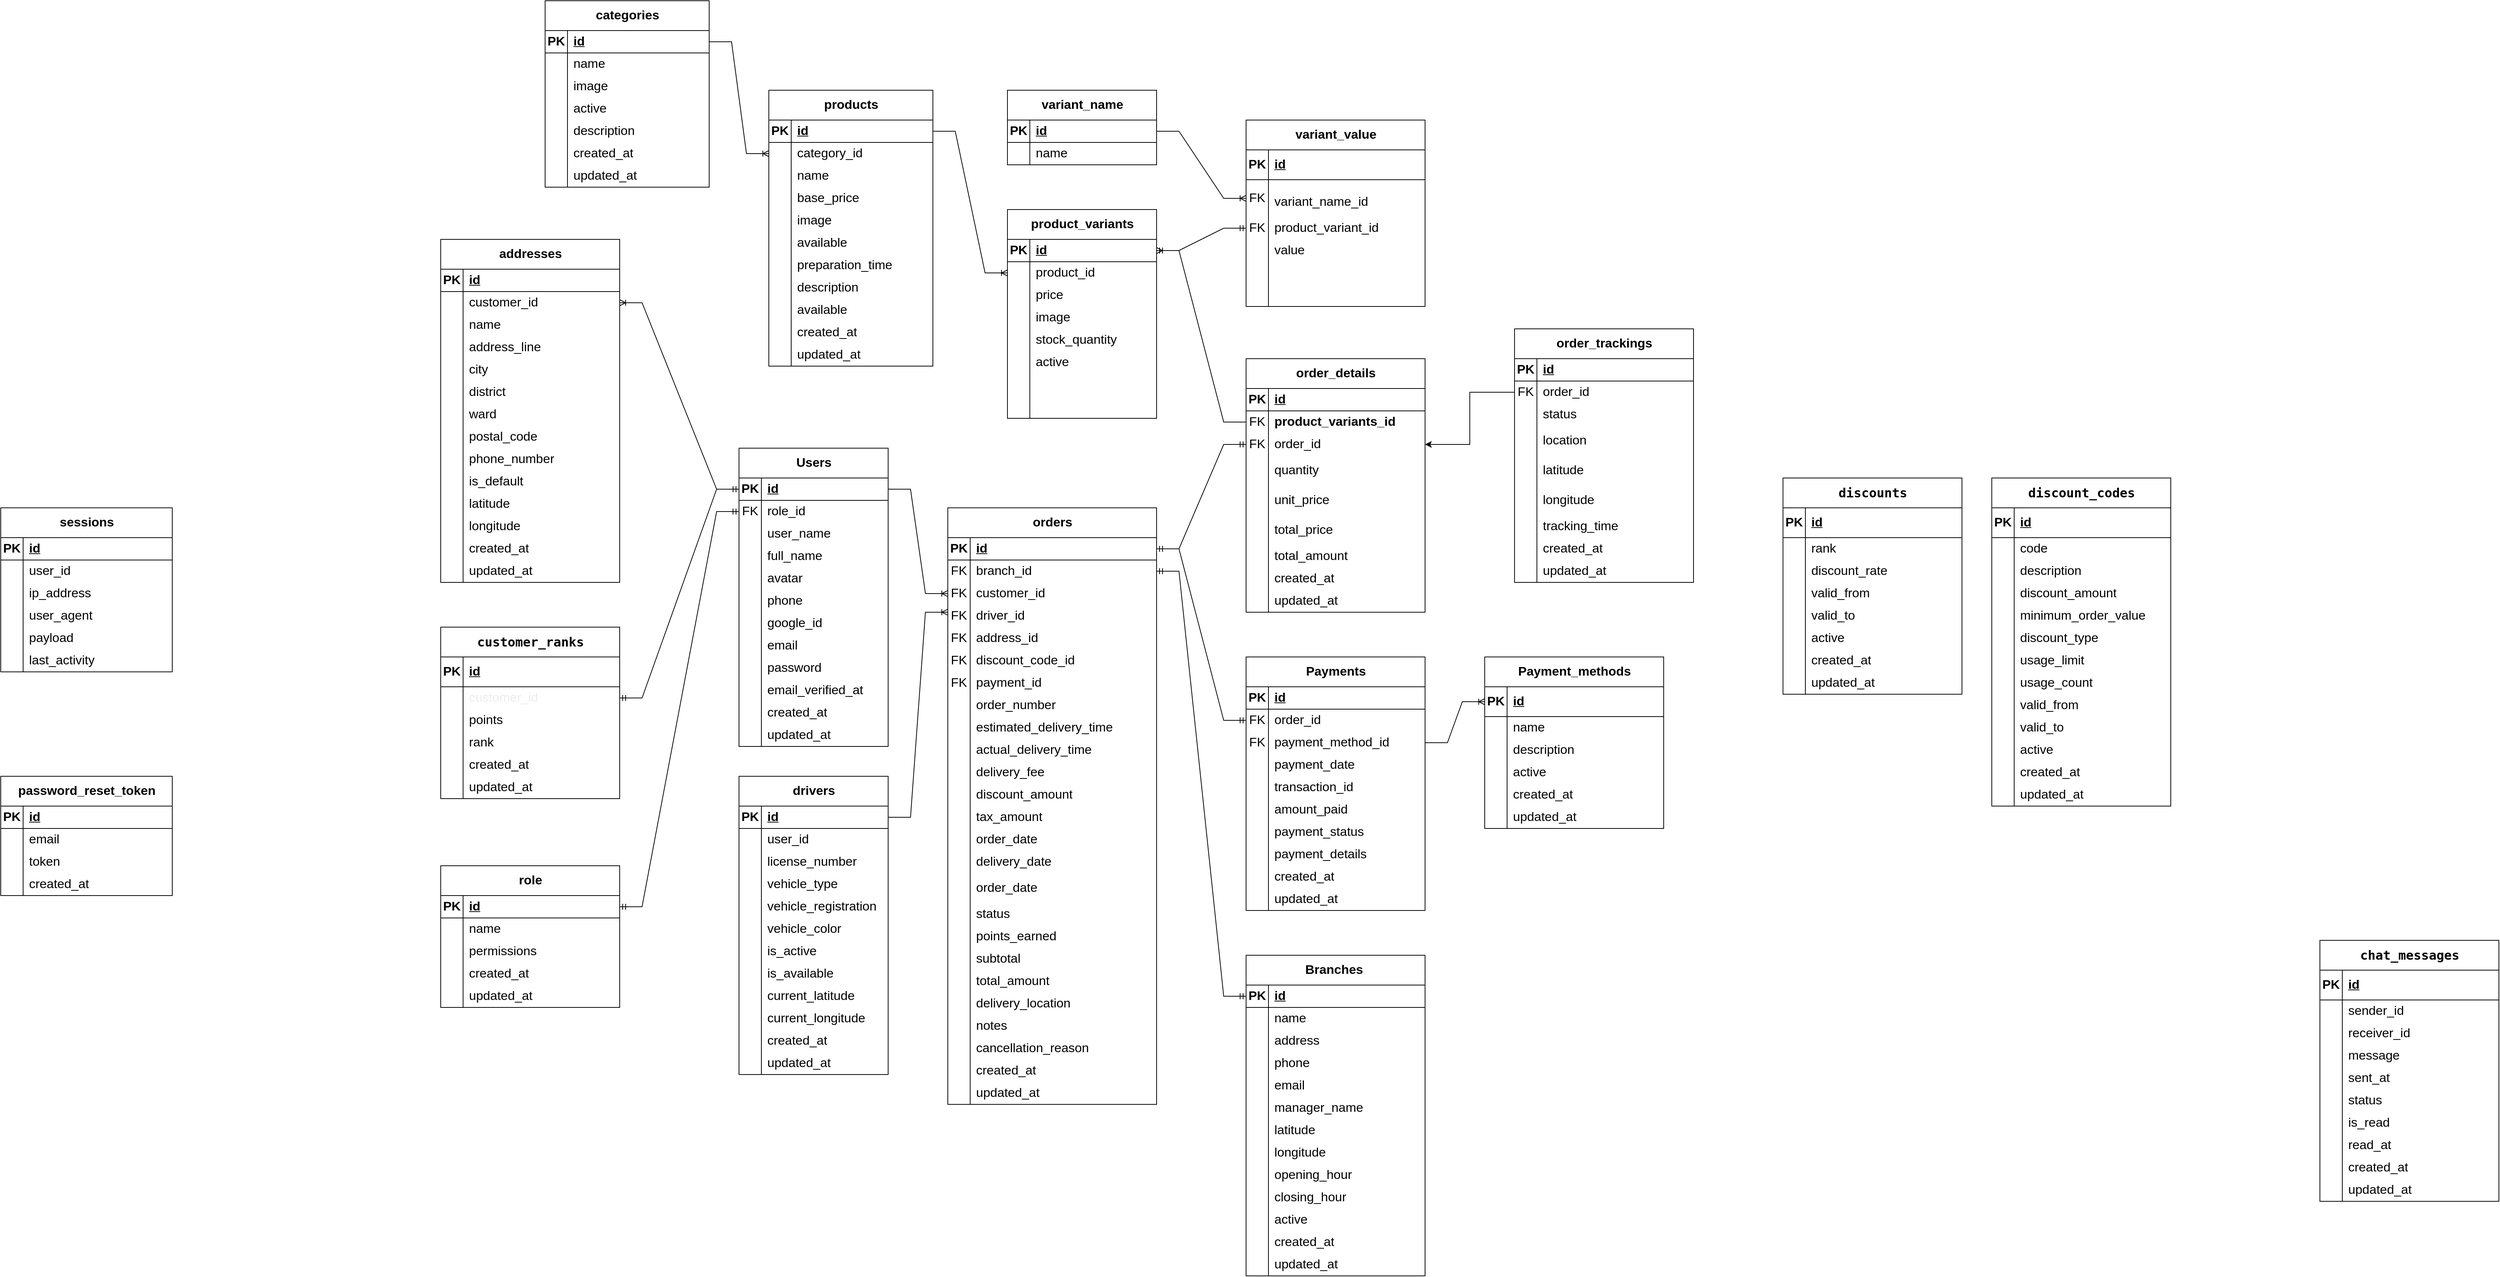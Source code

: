 <mxfile version="26.2.14">
  <diagram id="C5RBs43oDa-KdzZeNtuy" name="Page-1">
    <mxGraphModel dx="5037" dy="937" grid="1" gridSize="10" guides="1" tooltips="1" connect="1" arrows="1" fold="1" page="1" pageScale="1" pageWidth="3300" pageHeight="4681" background="none" math="0" shadow="0">
      <root>
        <mxCell id="WIyWlLk6GJQsqaUBKTNV-0" />
        <mxCell id="WIyWlLk6GJQsqaUBKTNV-1" parent="WIyWlLk6GJQsqaUBKTNV-0" />
        <mxCell id="QVdlF3EcnAifGtgijHzP-0" value="Users" style="shape=table;startSize=40;container=1;collapsible=1;childLayout=tableLayout;fixedRows=1;rowLines=0;fontStyle=1;align=center;resizeLast=1;html=1;fontSize=17;" parent="WIyWlLk6GJQsqaUBKTNV-1" vertex="1">
          <mxGeometry x="-200" y="1080" width="200" height="400" as="geometry" />
        </mxCell>
        <mxCell id="QVdlF3EcnAifGtgijHzP-1" value="" style="shape=tableRow;horizontal=0;startSize=0;swimlaneHead=0;swimlaneBody=0;fillColor=none;collapsible=0;dropTarget=0;points=[[0,0.5],[1,0.5]];portConstraint=eastwest;top=0;left=0;right=0;bottom=1;fontSize=17;" parent="QVdlF3EcnAifGtgijHzP-0" vertex="1">
          <mxGeometry y="40" width="200" height="30" as="geometry" />
        </mxCell>
        <mxCell id="QVdlF3EcnAifGtgijHzP-2" value="PK" style="shape=partialRectangle;connectable=0;fillColor=none;top=0;left=0;bottom=0;right=0;fontStyle=1;overflow=hidden;whiteSpace=wrap;html=1;fontSize=17;" parent="QVdlF3EcnAifGtgijHzP-1" vertex="1">
          <mxGeometry width="30" height="30" as="geometry">
            <mxRectangle width="30" height="30" as="alternateBounds" />
          </mxGeometry>
        </mxCell>
        <mxCell id="QVdlF3EcnAifGtgijHzP-3" value="id" style="shape=partialRectangle;connectable=0;fillColor=none;top=0;left=0;bottom=0;right=0;align=left;spacingLeft=6;fontStyle=5;overflow=hidden;whiteSpace=wrap;html=1;fontSize=17;" parent="QVdlF3EcnAifGtgijHzP-1" vertex="1">
          <mxGeometry x="30" width="170" height="30" as="geometry">
            <mxRectangle width="170" height="30" as="alternateBounds" />
          </mxGeometry>
        </mxCell>
        <mxCell id="QVdlF3EcnAifGtgijHzP-4" value="" style="shape=tableRow;horizontal=0;startSize=0;swimlaneHead=0;swimlaneBody=0;fillColor=none;collapsible=0;dropTarget=0;points=[[0,0.5],[1,0.5]];portConstraint=eastwest;top=0;left=0;right=0;bottom=0;fontSize=17;" parent="QVdlF3EcnAifGtgijHzP-0" vertex="1">
          <mxGeometry y="70" width="200" height="30" as="geometry" />
        </mxCell>
        <mxCell id="QVdlF3EcnAifGtgijHzP-5" value="FK" style="shape=partialRectangle;connectable=0;fillColor=none;top=0;left=0;bottom=0;right=0;editable=1;overflow=hidden;whiteSpace=wrap;html=1;fontSize=17;" parent="QVdlF3EcnAifGtgijHzP-4" vertex="1">
          <mxGeometry width="30" height="30" as="geometry">
            <mxRectangle width="30" height="30" as="alternateBounds" />
          </mxGeometry>
        </mxCell>
        <mxCell id="QVdlF3EcnAifGtgijHzP-6" value="role_id" style="shape=partialRectangle;connectable=0;fillColor=none;top=0;left=0;bottom=0;right=0;align=left;spacingLeft=6;overflow=hidden;whiteSpace=wrap;html=1;fontSize=17;" parent="QVdlF3EcnAifGtgijHzP-4" vertex="1">
          <mxGeometry x="30" width="170" height="30" as="geometry">
            <mxRectangle width="170" height="30" as="alternateBounds" />
          </mxGeometry>
        </mxCell>
        <mxCell id="p7yNoQ_6Ke3ljqvNRkJG-28" value="" style="shape=tableRow;horizontal=0;startSize=0;swimlaneHead=0;swimlaneBody=0;fillColor=none;collapsible=0;dropTarget=0;points=[[0,0.5],[1,0.5]];portConstraint=eastwest;top=0;left=0;right=0;bottom=0;fontSize=17;" parent="QVdlF3EcnAifGtgijHzP-0" vertex="1">
          <mxGeometry y="100" width="200" height="30" as="geometry" />
        </mxCell>
        <mxCell id="p7yNoQ_6Ke3ljqvNRkJG-29" value="" style="shape=partialRectangle;connectable=0;fillColor=none;top=0;left=0;bottom=0;right=0;editable=1;overflow=hidden;whiteSpace=wrap;html=1;fontSize=17;" parent="p7yNoQ_6Ke3ljqvNRkJG-28" vertex="1">
          <mxGeometry width="30" height="30" as="geometry">
            <mxRectangle width="30" height="30" as="alternateBounds" />
          </mxGeometry>
        </mxCell>
        <mxCell id="p7yNoQ_6Ke3ljqvNRkJG-30" value="user_name" style="shape=partialRectangle;connectable=0;fillColor=none;top=0;left=0;bottom=0;right=0;align=left;spacingLeft=6;overflow=hidden;whiteSpace=wrap;html=1;fontSize=17;" parent="p7yNoQ_6Ke3ljqvNRkJG-28" vertex="1">
          <mxGeometry x="30" width="170" height="30" as="geometry">
            <mxRectangle width="170" height="30" as="alternateBounds" />
          </mxGeometry>
        </mxCell>
        <mxCell id="QVdlF3EcnAifGtgijHzP-90" value="" style="shape=tableRow;horizontal=0;startSize=0;swimlaneHead=0;swimlaneBody=0;fillColor=none;collapsible=0;dropTarget=0;points=[[0,0.5],[1,0.5]];portConstraint=eastwest;top=0;left=0;right=0;bottom=0;fontSize=17;" parent="QVdlF3EcnAifGtgijHzP-0" vertex="1">
          <mxGeometry y="130" width="200" height="30" as="geometry" />
        </mxCell>
        <mxCell id="QVdlF3EcnAifGtgijHzP-91" value="" style="shape=partialRectangle;connectable=0;fillColor=none;top=0;left=0;bottom=0;right=0;editable=1;overflow=hidden;whiteSpace=wrap;html=1;fontSize=17;" parent="QVdlF3EcnAifGtgijHzP-90" vertex="1">
          <mxGeometry width="30" height="30" as="geometry">
            <mxRectangle width="30" height="30" as="alternateBounds" />
          </mxGeometry>
        </mxCell>
        <mxCell id="QVdlF3EcnAifGtgijHzP-92" value="full_name" style="shape=partialRectangle;connectable=0;fillColor=none;top=0;left=0;bottom=0;right=0;align=left;spacingLeft=6;overflow=hidden;whiteSpace=wrap;html=1;fontSize=17;" parent="QVdlF3EcnAifGtgijHzP-90" vertex="1">
          <mxGeometry x="30" width="170" height="30" as="geometry">
            <mxRectangle width="170" height="30" as="alternateBounds" />
          </mxGeometry>
        </mxCell>
        <mxCell id="wWmwQ9uvO34FJ_Q4iG8c-63" value="" style="shape=tableRow;horizontal=0;startSize=0;swimlaneHead=0;swimlaneBody=0;fillColor=none;collapsible=0;dropTarget=0;points=[[0,0.5],[1,0.5]];portConstraint=eastwest;top=0;left=0;right=0;bottom=0;fontSize=17;" parent="QVdlF3EcnAifGtgijHzP-0" vertex="1">
          <mxGeometry y="160" width="200" height="30" as="geometry" />
        </mxCell>
        <mxCell id="wWmwQ9uvO34FJ_Q4iG8c-64" value="" style="shape=partialRectangle;connectable=0;fillColor=none;top=0;left=0;bottom=0;right=0;editable=1;overflow=hidden;whiteSpace=wrap;html=1;fontSize=17;" parent="wWmwQ9uvO34FJ_Q4iG8c-63" vertex="1">
          <mxGeometry width="30" height="30" as="geometry">
            <mxRectangle width="30" height="30" as="alternateBounds" />
          </mxGeometry>
        </mxCell>
        <mxCell id="wWmwQ9uvO34FJ_Q4iG8c-65" value="avatar" style="shape=partialRectangle;connectable=0;fillColor=none;top=0;left=0;bottom=0;right=0;align=left;spacingLeft=6;overflow=hidden;whiteSpace=wrap;html=1;fontSize=17;" parent="wWmwQ9uvO34FJ_Q4iG8c-63" vertex="1">
          <mxGeometry x="30" width="170" height="30" as="geometry">
            <mxRectangle width="170" height="30" as="alternateBounds" />
          </mxGeometry>
        </mxCell>
        <mxCell id="QVdlF3EcnAifGtgijHzP-7" value="" style="shape=tableRow;horizontal=0;startSize=0;swimlaneHead=0;swimlaneBody=0;fillColor=none;collapsible=0;dropTarget=0;points=[[0,0.5],[1,0.5]];portConstraint=eastwest;top=0;left=0;right=0;bottom=0;fontSize=17;" parent="QVdlF3EcnAifGtgijHzP-0" vertex="1">
          <mxGeometry y="190" width="200" height="30" as="geometry" />
        </mxCell>
        <mxCell id="QVdlF3EcnAifGtgijHzP-8" value="" style="shape=partialRectangle;connectable=0;fillColor=none;top=0;left=0;bottom=0;right=0;editable=1;overflow=hidden;whiteSpace=wrap;html=1;fontSize=17;" parent="QVdlF3EcnAifGtgijHzP-7" vertex="1">
          <mxGeometry width="30" height="30" as="geometry">
            <mxRectangle width="30" height="30" as="alternateBounds" />
          </mxGeometry>
        </mxCell>
        <mxCell id="QVdlF3EcnAifGtgijHzP-9" value="phone" style="shape=partialRectangle;connectable=0;fillColor=none;top=0;left=0;bottom=0;right=0;align=left;spacingLeft=6;overflow=hidden;whiteSpace=wrap;html=1;fontSize=17;" parent="QVdlF3EcnAifGtgijHzP-7" vertex="1">
          <mxGeometry x="30" width="170" height="30" as="geometry">
            <mxRectangle width="170" height="30" as="alternateBounds" />
          </mxGeometry>
        </mxCell>
        <mxCell id="QVdlF3EcnAifGtgijHzP-87" value="" style="shape=tableRow;horizontal=0;startSize=0;swimlaneHead=0;swimlaneBody=0;fillColor=none;collapsible=0;dropTarget=0;points=[[0,0.5],[1,0.5]];portConstraint=eastwest;top=0;left=0;right=0;bottom=0;fontSize=17;" parent="QVdlF3EcnAifGtgijHzP-0" vertex="1">
          <mxGeometry y="220" width="200" height="30" as="geometry" />
        </mxCell>
        <mxCell id="QVdlF3EcnAifGtgijHzP-88" value="" style="shape=partialRectangle;connectable=0;fillColor=none;top=0;left=0;bottom=0;right=0;editable=1;overflow=hidden;whiteSpace=wrap;html=1;fontSize=17;" parent="QVdlF3EcnAifGtgijHzP-87" vertex="1">
          <mxGeometry width="30" height="30" as="geometry">
            <mxRectangle width="30" height="30" as="alternateBounds" />
          </mxGeometry>
        </mxCell>
        <mxCell id="QVdlF3EcnAifGtgijHzP-89" value="google_id" style="shape=partialRectangle;connectable=0;fillColor=none;top=0;left=0;bottom=0;right=0;align=left;spacingLeft=6;overflow=hidden;whiteSpace=wrap;html=1;fontSize=17;" parent="QVdlF3EcnAifGtgijHzP-87" vertex="1">
          <mxGeometry x="30" width="170" height="30" as="geometry">
            <mxRectangle width="170" height="30" as="alternateBounds" />
          </mxGeometry>
        </mxCell>
        <mxCell id="QVdlF3EcnAifGtgijHzP-40" value="" style="shape=tableRow;horizontal=0;startSize=0;swimlaneHead=0;swimlaneBody=0;fillColor=none;collapsible=0;dropTarget=0;points=[[0,0.5],[1,0.5]];portConstraint=eastwest;top=0;left=0;right=0;bottom=0;fontSize=17;" parent="QVdlF3EcnAifGtgijHzP-0" vertex="1">
          <mxGeometry y="250" width="200" height="30" as="geometry" />
        </mxCell>
        <mxCell id="QVdlF3EcnAifGtgijHzP-41" value="" style="shape=partialRectangle;connectable=0;fillColor=none;top=0;left=0;bottom=0;right=0;editable=1;overflow=hidden;whiteSpace=wrap;html=1;fontSize=17;" parent="QVdlF3EcnAifGtgijHzP-40" vertex="1">
          <mxGeometry width="30" height="30" as="geometry">
            <mxRectangle width="30" height="30" as="alternateBounds" />
          </mxGeometry>
        </mxCell>
        <mxCell id="QVdlF3EcnAifGtgijHzP-42" value="email" style="shape=partialRectangle;connectable=0;fillColor=none;top=0;left=0;bottom=0;right=0;align=left;spacingLeft=6;overflow=hidden;whiteSpace=wrap;html=1;fontSize=17;" parent="QVdlF3EcnAifGtgijHzP-40" vertex="1">
          <mxGeometry x="30" width="170" height="30" as="geometry">
            <mxRectangle width="170" height="30" as="alternateBounds" />
          </mxGeometry>
        </mxCell>
        <mxCell id="QVdlF3EcnAifGtgijHzP-37" value="" style="shape=tableRow;horizontal=0;startSize=0;swimlaneHead=0;swimlaneBody=0;fillColor=none;collapsible=0;dropTarget=0;points=[[0,0.5],[1,0.5]];portConstraint=eastwest;top=0;left=0;right=0;bottom=0;fontSize=17;" parent="QVdlF3EcnAifGtgijHzP-0" vertex="1">
          <mxGeometry y="280" width="200" height="30" as="geometry" />
        </mxCell>
        <mxCell id="QVdlF3EcnAifGtgijHzP-38" value="" style="shape=partialRectangle;connectable=0;fillColor=none;top=0;left=0;bottom=0;right=0;editable=1;overflow=hidden;whiteSpace=wrap;html=1;fontSize=17;" parent="QVdlF3EcnAifGtgijHzP-37" vertex="1">
          <mxGeometry width="30" height="30" as="geometry">
            <mxRectangle width="30" height="30" as="alternateBounds" />
          </mxGeometry>
        </mxCell>
        <mxCell id="QVdlF3EcnAifGtgijHzP-39" value="password" style="shape=partialRectangle;connectable=0;fillColor=none;top=0;left=0;bottom=0;right=0;align=left;spacingLeft=6;overflow=hidden;whiteSpace=wrap;html=1;fontSize=17;" parent="QVdlF3EcnAifGtgijHzP-37" vertex="1">
          <mxGeometry x="30" width="170" height="30" as="geometry">
            <mxRectangle width="170" height="30" as="alternateBounds" />
          </mxGeometry>
        </mxCell>
        <mxCell id="QVdlF3EcnAifGtgijHzP-10" value="" style="shape=tableRow;horizontal=0;startSize=0;swimlaneHead=0;swimlaneBody=0;fillColor=none;collapsible=0;dropTarget=0;points=[[0,0.5],[1,0.5]];portConstraint=eastwest;top=0;left=0;right=0;bottom=0;fontSize=17;" parent="QVdlF3EcnAifGtgijHzP-0" vertex="1">
          <mxGeometry y="310" width="200" height="30" as="geometry" />
        </mxCell>
        <mxCell id="QVdlF3EcnAifGtgijHzP-11" value="" style="shape=partialRectangle;connectable=0;fillColor=none;top=0;left=0;bottom=0;right=0;editable=1;overflow=hidden;whiteSpace=wrap;html=1;fontSize=17;" parent="QVdlF3EcnAifGtgijHzP-10" vertex="1">
          <mxGeometry width="30" height="30" as="geometry">
            <mxRectangle width="30" height="30" as="alternateBounds" />
          </mxGeometry>
        </mxCell>
        <mxCell id="QVdlF3EcnAifGtgijHzP-12" value="email_verified_at" style="shape=partialRectangle;connectable=0;fillColor=none;top=0;left=0;bottom=0;right=0;align=left;spacingLeft=6;overflow=hidden;whiteSpace=wrap;html=1;fontSize=17;" parent="QVdlF3EcnAifGtgijHzP-10" vertex="1">
          <mxGeometry x="30" width="170" height="30" as="geometry">
            <mxRectangle width="170" height="30" as="alternateBounds" />
          </mxGeometry>
        </mxCell>
        <mxCell id="QVdlF3EcnAifGtgijHzP-93" value="" style="shape=tableRow;horizontal=0;startSize=0;swimlaneHead=0;swimlaneBody=0;fillColor=none;collapsible=0;dropTarget=0;points=[[0,0.5],[1,0.5]];portConstraint=eastwest;top=0;left=0;right=0;bottom=0;fontSize=17;" parent="QVdlF3EcnAifGtgijHzP-0" vertex="1">
          <mxGeometry y="340" width="200" height="30" as="geometry" />
        </mxCell>
        <mxCell id="QVdlF3EcnAifGtgijHzP-94" value="" style="shape=partialRectangle;connectable=0;fillColor=none;top=0;left=0;bottom=0;right=0;editable=1;overflow=hidden;whiteSpace=wrap;html=1;fontSize=17;" parent="QVdlF3EcnAifGtgijHzP-93" vertex="1">
          <mxGeometry width="30" height="30" as="geometry">
            <mxRectangle width="30" height="30" as="alternateBounds" />
          </mxGeometry>
        </mxCell>
        <mxCell id="QVdlF3EcnAifGtgijHzP-95" value="created_at" style="shape=partialRectangle;connectable=0;fillColor=none;top=0;left=0;bottom=0;right=0;align=left;spacingLeft=6;overflow=hidden;whiteSpace=wrap;html=1;fontSize=17;" parent="QVdlF3EcnAifGtgijHzP-93" vertex="1">
          <mxGeometry x="30" width="170" height="30" as="geometry">
            <mxRectangle width="170" height="30" as="alternateBounds" />
          </mxGeometry>
        </mxCell>
        <mxCell id="QVdlF3EcnAifGtgijHzP-96" value="" style="shape=tableRow;horizontal=0;startSize=0;swimlaneHead=0;swimlaneBody=0;fillColor=none;collapsible=0;dropTarget=0;points=[[0,0.5],[1,0.5]];portConstraint=eastwest;top=0;left=0;right=0;bottom=0;fontSize=17;" parent="QVdlF3EcnAifGtgijHzP-0" vertex="1">
          <mxGeometry y="370" width="200" height="30" as="geometry" />
        </mxCell>
        <mxCell id="QVdlF3EcnAifGtgijHzP-97" value="" style="shape=partialRectangle;connectable=0;fillColor=none;top=0;left=0;bottom=0;right=0;editable=1;overflow=hidden;whiteSpace=wrap;html=1;fontSize=17;" parent="QVdlF3EcnAifGtgijHzP-96" vertex="1">
          <mxGeometry width="30" height="30" as="geometry">
            <mxRectangle width="30" height="30" as="alternateBounds" />
          </mxGeometry>
        </mxCell>
        <mxCell id="QVdlF3EcnAifGtgijHzP-98" value="updated_at" style="shape=partialRectangle;connectable=0;fillColor=none;top=0;left=0;bottom=0;right=0;align=left;spacingLeft=6;overflow=hidden;whiteSpace=wrap;html=1;fontSize=17;" parent="QVdlF3EcnAifGtgijHzP-96" vertex="1">
          <mxGeometry x="30" width="170" height="30" as="geometry">
            <mxRectangle width="170" height="30" as="alternateBounds" />
          </mxGeometry>
        </mxCell>
        <mxCell id="QVdlF3EcnAifGtgijHzP-46" value="password_reset_token" style="shape=table;startSize=40;container=1;collapsible=1;childLayout=tableLayout;fixedRows=1;rowLines=0;fontStyle=1;align=center;resizeLast=1;html=1;fontSize=17;" parent="WIyWlLk6GJQsqaUBKTNV-1" vertex="1">
          <mxGeometry x="-1190" y="1520" width="230" height="160" as="geometry" />
        </mxCell>
        <mxCell id="QVdlF3EcnAifGtgijHzP-47" value="" style="shape=tableRow;horizontal=0;startSize=0;swimlaneHead=0;swimlaneBody=0;fillColor=none;collapsible=0;dropTarget=0;points=[[0,0.5],[1,0.5]];portConstraint=eastwest;top=0;left=0;right=0;bottom=1;labelBackgroundColor=none;fontColor=#000000;fontSize=17;" parent="QVdlF3EcnAifGtgijHzP-46" vertex="1">
          <mxGeometry y="40" width="230" height="30" as="geometry" />
        </mxCell>
        <mxCell id="QVdlF3EcnAifGtgijHzP-48" value="PK" style="shape=partialRectangle;connectable=0;fillColor=none;top=0;left=0;bottom=0;right=0;fontStyle=1;overflow=hidden;whiteSpace=wrap;html=1;labelBackgroundColor=none;fontColor=#000000;fontSize=17;" parent="QVdlF3EcnAifGtgijHzP-47" vertex="1">
          <mxGeometry width="30" height="30" as="geometry">
            <mxRectangle width="30" height="30" as="alternateBounds" />
          </mxGeometry>
        </mxCell>
        <mxCell id="QVdlF3EcnAifGtgijHzP-49" value="id" style="shape=partialRectangle;connectable=0;fillColor=none;top=0;left=0;bottom=0;right=0;align=left;spacingLeft=6;fontStyle=5;overflow=hidden;whiteSpace=wrap;html=1;labelBackgroundColor=none;fontColor=#000000;fontSize=17;" parent="QVdlF3EcnAifGtgijHzP-47" vertex="1">
          <mxGeometry x="30" width="200" height="30" as="geometry">
            <mxRectangle width="200" height="30" as="alternateBounds" />
          </mxGeometry>
        </mxCell>
        <mxCell id="QVdlF3EcnAifGtgijHzP-50" value="" style="shape=tableRow;horizontal=0;startSize=0;swimlaneHead=0;swimlaneBody=0;fillColor=none;collapsible=0;dropTarget=0;points=[[0,0.5],[1,0.5]];portConstraint=eastwest;top=0;left=0;right=0;bottom=0;labelBackgroundColor=none;fontColor=#000000;fontSize=17;" parent="QVdlF3EcnAifGtgijHzP-46" vertex="1">
          <mxGeometry y="70" width="230" height="30" as="geometry" />
        </mxCell>
        <mxCell id="QVdlF3EcnAifGtgijHzP-51" value="" style="shape=partialRectangle;connectable=0;fillColor=none;top=0;left=0;bottom=0;right=0;editable=1;overflow=hidden;whiteSpace=wrap;html=1;labelBackgroundColor=none;fontColor=#000000;fontSize=17;" parent="QVdlF3EcnAifGtgijHzP-50" vertex="1">
          <mxGeometry width="30" height="30" as="geometry">
            <mxRectangle width="30" height="30" as="alternateBounds" />
          </mxGeometry>
        </mxCell>
        <mxCell id="QVdlF3EcnAifGtgijHzP-52" value="email" style="shape=partialRectangle;connectable=0;fillColor=none;top=0;left=0;bottom=0;right=0;align=left;spacingLeft=6;overflow=hidden;whiteSpace=wrap;html=1;labelBackgroundColor=none;fontColor=#000000;fontSize=17;" parent="QVdlF3EcnAifGtgijHzP-50" vertex="1">
          <mxGeometry x="30" width="200" height="30" as="geometry">
            <mxRectangle width="200" height="30" as="alternateBounds" />
          </mxGeometry>
        </mxCell>
        <mxCell id="QVdlF3EcnAifGtgijHzP-53" value="" style="shape=tableRow;horizontal=0;startSize=0;swimlaneHead=0;swimlaneBody=0;fillColor=none;collapsible=0;dropTarget=0;points=[[0,0.5],[1,0.5]];portConstraint=eastwest;top=0;left=0;right=0;bottom=0;labelBackgroundColor=none;fontColor=#000000;fontSize=17;" parent="QVdlF3EcnAifGtgijHzP-46" vertex="1">
          <mxGeometry y="100" width="230" height="30" as="geometry" />
        </mxCell>
        <mxCell id="QVdlF3EcnAifGtgijHzP-54" value="" style="shape=partialRectangle;connectable=0;fillColor=none;top=0;left=0;bottom=0;right=0;editable=1;overflow=hidden;whiteSpace=wrap;html=1;labelBackgroundColor=none;fontColor=#000000;fontSize=17;" parent="QVdlF3EcnAifGtgijHzP-53" vertex="1">
          <mxGeometry width="30" height="30" as="geometry">
            <mxRectangle width="30" height="30" as="alternateBounds" />
          </mxGeometry>
        </mxCell>
        <mxCell id="QVdlF3EcnAifGtgijHzP-55" value="token" style="shape=partialRectangle;connectable=0;fillColor=none;top=0;left=0;bottom=0;right=0;align=left;spacingLeft=6;overflow=hidden;whiteSpace=wrap;html=1;labelBackgroundColor=none;fontColor=#000000;fontSize=17;" parent="QVdlF3EcnAifGtgijHzP-53" vertex="1">
          <mxGeometry x="30" width="200" height="30" as="geometry">
            <mxRectangle width="200" height="30" as="alternateBounds" />
          </mxGeometry>
        </mxCell>
        <mxCell id="QVdlF3EcnAifGtgijHzP-56" value="" style="shape=tableRow;horizontal=0;startSize=0;swimlaneHead=0;swimlaneBody=0;fillColor=none;collapsible=0;dropTarget=0;points=[[0,0.5],[1,0.5]];portConstraint=eastwest;top=0;left=0;right=0;bottom=0;fontSize=17;" parent="QVdlF3EcnAifGtgijHzP-46" vertex="1">
          <mxGeometry y="130" width="230" height="30" as="geometry" />
        </mxCell>
        <mxCell id="QVdlF3EcnAifGtgijHzP-57" value="" style="shape=partialRectangle;connectable=0;fillColor=none;top=0;left=0;bottom=0;right=0;editable=1;overflow=hidden;whiteSpace=wrap;html=1;fontSize=17;" parent="QVdlF3EcnAifGtgijHzP-56" vertex="1">
          <mxGeometry width="30" height="30" as="geometry">
            <mxRectangle width="30" height="30" as="alternateBounds" />
          </mxGeometry>
        </mxCell>
        <mxCell id="QVdlF3EcnAifGtgijHzP-58" value="created_at" style="shape=partialRectangle;connectable=0;fillColor=none;top=0;left=0;bottom=0;right=0;align=left;spacingLeft=6;overflow=hidden;whiteSpace=wrap;html=1;fontSize=17;" parent="QVdlF3EcnAifGtgijHzP-56" vertex="1">
          <mxGeometry x="30" width="200" height="30" as="geometry">
            <mxRectangle width="200" height="30" as="alternateBounds" />
          </mxGeometry>
        </mxCell>
        <mxCell id="QVdlF3EcnAifGtgijHzP-68" value="sessions" style="shape=table;startSize=40;container=1;collapsible=1;childLayout=tableLayout;fixedRows=1;rowLines=0;fontStyle=1;align=center;resizeLast=1;html=1;fontSize=17;" parent="WIyWlLk6GJQsqaUBKTNV-1" vertex="1">
          <mxGeometry x="-1190" y="1160" width="230" height="220" as="geometry" />
        </mxCell>
        <mxCell id="QVdlF3EcnAifGtgijHzP-69" value="" style="shape=tableRow;horizontal=0;startSize=0;swimlaneHead=0;swimlaneBody=0;fillColor=none;collapsible=0;dropTarget=0;points=[[0,0.5],[1,0.5]];portConstraint=eastwest;top=0;left=0;right=0;bottom=1;fontSize=17;" parent="QVdlF3EcnAifGtgijHzP-68" vertex="1">
          <mxGeometry y="40" width="230" height="30" as="geometry" />
        </mxCell>
        <mxCell id="QVdlF3EcnAifGtgijHzP-70" value="PK" style="shape=partialRectangle;connectable=0;fillColor=none;top=0;left=0;bottom=0;right=0;fontStyle=1;overflow=hidden;whiteSpace=wrap;html=1;fontSize=17;" parent="QVdlF3EcnAifGtgijHzP-69" vertex="1">
          <mxGeometry width="30" height="30" as="geometry">
            <mxRectangle width="30" height="30" as="alternateBounds" />
          </mxGeometry>
        </mxCell>
        <mxCell id="QVdlF3EcnAifGtgijHzP-71" value="id" style="shape=partialRectangle;connectable=0;fillColor=none;top=0;left=0;bottom=0;right=0;align=left;spacingLeft=6;fontStyle=5;overflow=hidden;whiteSpace=wrap;html=1;fontSize=17;" parent="QVdlF3EcnAifGtgijHzP-69" vertex="1">
          <mxGeometry x="30" width="200" height="30" as="geometry">
            <mxRectangle width="200" height="30" as="alternateBounds" />
          </mxGeometry>
        </mxCell>
        <mxCell id="QVdlF3EcnAifGtgijHzP-72" value="" style="shape=tableRow;horizontal=0;startSize=0;swimlaneHead=0;swimlaneBody=0;fillColor=none;collapsible=0;dropTarget=0;points=[[0,0.5],[1,0.5]];portConstraint=eastwest;top=0;left=0;right=0;bottom=0;fontSize=17;" parent="QVdlF3EcnAifGtgijHzP-68" vertex="1">
          <mxGeometry y="70" width="230" height="30" as="geometry" />
        </mxCell>
        <mxCell id="QVdlF3EcnAifGtgijHzP-73" value="" style="shape=partialRectangle;connectable=0;fillColor=none;top=0;left=0;bottom=0;right=0;editable=1;overflow=hidden;whiteSpace=wrap;html=1;fontSize=17;" parent="QVdlF3EcnAifGtgijHzP-72" vertex="1">
          <mxGeometry width="30" height="30" as="geometry">
            <mxRectangle width="30" height="30" as="alternateBounds" />
          </mxGeometry>
        </mxCell>
        <mxCell id="QVdlF3EcnAifGtgijHzP-74" value="user_id" style="shape=partialRectangle;connectable=0;fillColor=none;top=0;left=0;bottom=0;right=0;align=left;spacingLeft=6;overflow=hidden;whiteSpace=wrap;html=1;fontSize=17;" parent="QVdlF3EcnAifGtgijHzP-72" vertex="1">
          <mxGeometry x="30" width="200" height="30" as="geometry">
            <mxRectangle width="200" height="30" as="alternateBounds" />
          </mxGeometry>
        </mxCell>
        <mxCell id="QVdlF3EcnAifGtgijHzP-75" value="" style="shape=tableRow;horizontal=0;startSize=0;swimlaneHead=0;swimlaneBody=0;fillColor=none;collapsible=0;dropTarget=0;points=[[0,0.5],[1,0.5]];portConstraint=eastwest;top=0;left=0;right=0;bottom=0;fontSize=17;" parent="QVdlF3EcnAifGtgijHzP-68" vertex="1">
          <mxGeometry y="100" width="230" height="30" as="geometry" />
        </mxCell>
        <mxCell id="QVdlF3EcnAifGtgijHzP-76" value="" style="shape=partialRectangle;connectable=0;fillColor=none;top=0;left=0;bottom=0;right=0;editable=1;overflow=hidden;whiteSpace=wrap;html=1;fontSize=17;" parent="QVdlF3EcnAifGtgijHzP-75" vertex="1">
          <mxGeometry width="30" height="30" as="geometry">
            <mxRectangle width="30" height="30" as="alternateBounds" />
          </mxGeometry>
        </mxCell>
        <mxCell id="QVdlF3EcnAifGtgijHzP-77" value="ip_address" style="shape=partialRectangle;connectable=0;fillColor=none;top=0;left=0;bottom=0;right=0;align=left;spacingLeft=6;overflow=hidden;whiteSpace=wrap;html=1;fontSize=17;" parent="QVdlF3EcnAifGtgijHzP-75" vertex="1">
          <mxGeometry x="30" width="200" height="30" as="geometry">
            <mxRectangle width="200" height="30" as="alternateBounds" />
          </mxGeometry>
        </mxCell>
        <mxCell id="QVdlF3EcnAifGtgijHzP-78" value="" style="shape=tableRow;horizontal=0;startSize=0;swimlaneHead=0;swimlaneBody=0;fillColor=none;collapsible=0;dropTarget=0;points=[[0,0.5],[1,0.5]];portConstraint=eastwest;top=0;left=0;right=0;bottom=0;fontSize=17;" parent="QVdlF3EcnAifGtgijHzP-68" vertex="1">
          <mxGeometry y="130" width="230" height="30" as="geometry" />
        </mxCell>
        <mxCell id="QVdlF3EcnAifGtgijHzP-79" value="" style="shape=partialRectangle;connectable=0;fillColor=none;top=0;left=0;bottom=0;right=0;editable=1;overflow=hidden;whiteSpace=wrap;html=1;fontSize=17;" parent="QVdlF3EcnAifGtgijHzP-78" vertex="1">
          <mxGeometry width="30" height="30" as="geometry">
            <mxRectangle width="30" height="30" as="alternateBounds" />
          </mxGeometry>
        </mxCell>
        <mxCell id="QVdlF3EcnAifGtgijHzP-80" value="user_agent" style="shape=partialRectangle;connectable=0;fillColor=none;top=0;left=0;bottom=0;right=0;align=left;spacingLeft=6;overflow=hidden;whiteSpace=wrap;html=1;fontSize=17;" parent="QVdlF3EcnAifGtgijHzP-78" vertex="1">
          <mxGeometry x="30" width="200" height="30" as="geometry">
            <mxRectangle width="200" height="30" as="alternateBounds" />
          </mxGeometry>
        </mxCell>
        <mxCell id="QVdlF3EcnAifGtgijHzP-81" value="" style="shape=tableRow;horizontal=0;startSize=0;swimlaneHead=0;swimlaneBody=0;fillColor=none;collapsible=0;dropTarget=0;points=[[0,0.5],[1,0.5]];portConstraint=eastwest;top=0;left=0;right=0;bottom=0;fontSize=17;" parent="QVdlF3EcnAifGtgijHzP-68" vertex="1">
          <mxGeometry y="160" width="230" height="30" as="geometry" />
        </mxCell>
        <mxCell id="QVdlF3EcnAifGtgijHzP-82" value="" style="shape=partialRectangle;connectable=0;fillColor=none;top=0;left=0;bottom=0;right=0;editable=1;overflow=hidden;whiteSpace=wrap;html=1;fontSize=17;" parent="QVdlF3EcnAifGtgijHzP-81" vertex="1">
          <mxGeometry width="30" height="30" as="geometry">
            <mxRectangle width="30" height="30" as="alternateBounds" />
          </mxGeometry>
        </mxCell>
        <mxCell id="QVdlF3EcnAifGtgijHzP-83" value="payload" style="shape=partialRectangle;connectable=0;fillColor=none;top=0;left=0;bottom=0;right=0;align=left;spacingLeft=6;overflow=hidden;whiteSpace=wrap;html=1;fontSize=17;" parent="QVdlF3EcnAifGtgijHzP-81" vertex="1">
          <mxGeometry x="30" width="200" height="30" as="geometry">
            <mxRectangle width="200" height="30" as="alternateBounds" />
          </mxGeometry>
        </mxCell>
        <mxCell id="QVdlF3EcnAifGtgijHzP-84" value="" style="shape=tableRow;horizontal=0;startSize=0;swimlaneHead=0;swimlaneBody=0;fillColor=none;collapsible=0;dropTarget=0;points=[[0,0.5],[1,0.5]];portConstraint=eastwest;top=0;left=0;right=0;bottom=0;fontSize=17;" parent="QVdlF3EcnAifGtgijHzP-68" vertex="1">
          <mxGeometry y="190" width="230" height="30" as="geometry" />
        </mxCell>
        <mxCell id="QVdlF3EcnAifGtgijHzP-85" value="" style="shape=partialRectangle;connectable=0;fillColor=none;top=0;left=0;bottom=0;right=0;editable=1;overflow=hidden;whiteSpace=wrap;html=1;fontSize=17;" parent="QVdlF3EcnAifGtgijHzP-84" vertex="1">
          <mxGeometry width="30" height="30" as="geometry">
            <mxRectangle width="30" height="30" as="alternateBounds" />
          </mxGeometry>
        </mxCell>
        <mxCell id="QVdlF3EcnAifGtgijHzP-86" value="last_activity" style="shape=partialRectangle;connectable=0;fillColor=none;top=0;left=0;bottom=0;right=0;align=left;spacingLeft=6;overflow=hidden;whiteSpace=wrap;html=1;fontSize=17;" parent="QVdlF3EcnAifGtgijHzP-84" vertex="1">
          <mxGeometry x="30" width="200" height="30" as="geometry">
            <mxRectangle width="200" height="30" as="alternateBounds" />
          </mxGeometry>
        </mxCell>
        <mxCell id="QVdlF3EcnAifGtgijHzP-102" value="&lt;div&gt;Branches&amp;nbsp;&lt;/div&gt;" style="shape=table;startSize=40;container=1;collapsible=1;childLayout=tableLayout;fixedRows=1;rowLines=0;fontStyle=1;align=center;resizeLast=1;html=1;fontSize=17;" parent="WIyWlLk6GJQsqaUBKTNV-1" vertex="1">
          <mxGeometry x="480" y="1760" width="240" height="430" as="geometry" />
        </mxCell>
        <mxCell id="QVdlF3EcnAifGtgijHzP-103" value="" style="shape=tableRow;horizontal=0;startSize=0;swimlaneHead=0;swimlaneBody=0;fillColor=none;collapsible=0;dropTarget=0;points=[[0,0.5],[1,0.5]];portConstraint=eastwest;top=0;left=0;right=0;bottom=1;fontSize=17;" parent="QVdlF3EcnAifGtgijHzP-102" vertex="1">
          <mxGeometry y="40" width="240" height="30" as="geometry" />
        </mxCell>
        <mxCell id="QVdlF3EcnAifGtgijHzP-104" value="PK" style="shape=partialRectangle;connectable=0;fillColor=none;top=0;left=0;bottom=0;right=0;fontStyle=1;overflow=hidden;whiteSpace=wrap;html=1;fontSize=17;" parent="QVdlF3EcnAifGtgijHzP-103" vertex="1">
          <mxGeometry width="30" height="30" as="geometry">
            <mxRectangle width="30" height="30" as="alternateBounds" />
          </mxGeometry>
        </mxCell>
        <mxCell id="QVdlF3EcnAifGtgijHzP-105" value="id" style="shape=partialRectangle;connectable=0;fillColor=none;top=0;left=0;bottom=0;right=0;align=left;spacingLeft=6;fontStyle=5;overflow=hidden;whiteSpace=wrap;html=1;fontSize=17;" parent="QVdlF3EcnAifGtgijHzP-103" vertex="1">
          <mxGeometry x="30" width="210" height="30" as="geometry">
            <mxRectangle width="210" height="30" as="alternateBounds" />
          </mxGeometry>
        </mxCell>
        <mxCell id="QVdlF3EcnAifGtgijHzP-106" value="" style="shape=tableRow;horizontal=0;startSize=0;swimlaneHead=0;swimlaneBody=0;fillColor=none;collapsible=0;dropTarget=0;points=[[0,0.5],[1,0.5]];portConstraint=eastwest;top=0;left=0;right=0;bottom=0;fontSize=17;" parent="QVdlF3EcnAifGtgijHzP-102" vertex="1">
          <mxGeometry y="70" width="240" height="30" as="geometry" />
        </mxCell>
        <mxCell id="QVdlF3EcnAifGtgijHzP-107" value="" style="shape=partialRectangle;connectable=0;fillColor=none;top=0;left=0;bottom=0;right=0;editable=1;overflow=hidden;whiteSpace=wrap;html=1;fontSize=17;" parent="QVdlF3EcnAifGtgijHzP-106" vertex="1">
          <mxGeometry width="30" height="30" as="geometry">
            <mxRectangle width="30" height="30" as="alternateBounds" />
          </mxGeometry>
        </mxCell>
        <mxCell id="QVdlF3EcnAifGtgijHzP-108" value="name" style="shape=partialRectangle;connectable=0;fillColor=none;top=0;left=0;bottom=0;right=0;align=left;spacingLeft=6;overflow=hidden;whiteSpace=wrap;html=1;fontSize=17;" parent="QVdlF3EcnAifGtgijHzP-106" vertex="1">
          <mxGeometry x="30" width="210" height="30" as="geometry">
            <mxRectangle width="210" height="30" as="alternateBounds" />
          </mxGeometry>
        </mxCell>
        <mxCell id="QVdlF3EcnAifGtgijHzP-109" value="" style="shape=tableRow;horizontal=0;startSize=0;swimlaneHead=0;swimlaneBody=0;fillColor=none;collapsible=0;dropTarget=0;points=[[0,0.5],[1,0.5]];portConstraint=eastwest;top=0;left=0;right=0;bottom=0;fontSize=17;" parent="QVdlF3EcnAifGtgijHzP-102" vertex="1">
          <mxGeometry y="100" width="240" height="30" as="geometry" />
        </mxCell>
        <mxCell id="QVdlF3EcnAifGtgijHzP-110" value="" style="shape=partialRectangle;connectable=0;fillColor=none;top=0;left=0;bottom=0;right=0;editable=1;overflow=hidden;whiteSpace=wrap;html=1;fontSize=17;" parent="QVdlF3EcnAifGtgijHzP-109" vertex="1">
          <mxGeometry width="30" height="30" as="geometry">
            <mxRectangle width="30" height="30" as="alternateBounds" />
          </mxGeometry>
        </mxCell>
        <mxCell id="QVdlF3EcnAifGtgijHzP-111" value="&lt;div&gt;address&amp;nbsp;&lt;/div&gt;" style="shape=partialRectangle;connectable=0;fillColor=none;top=0;left=0;bottom=0;right=0;align=left;spacingLeft=6;overflow=hidden;whiteSpace=wrap;html=1;fontSize=17;" parent="QVdlF3EcnAifGtgijHzP-109" vertex="1">
          <mxGeometry x="30" width="210" height="30" as="geometry">
            <mxRectangle width="210" height="30" as="alternateBounds" />
          </mxGeometry>
        </mxCell>
        <mxCell id="QVdlF3EcnAifGtgijHzP-112" value="" style="shape=tableRow;horizontal=0;startSize=0;swimlaneHead=0;swimlaneBody=0;fillColor=none;collapsible=0;dropTarget=0;points=[[0,0.5],[1,0.5]];portConstraint=eastwest;top=0;left=0;right=0;bottom=0;fontSize=17;" parent="QVdlF3EcnAifGtgijHzP-102" vertex="1">
          <mxGeometry y="130" width="240" height="30" as="geometry" />
        </mxCell>
        <mxCell id="QVdlF3EcnAifGtgijHzP-113" value="" style="shape=partialRectangle;connectable=0;fillColor=none;top=0;left=0;bottom=0;right=0;editable=1;overflow=hidden;whiteSpace=wrap;html=1;fontSize=17;" parent="QVdlF3EcnAifGtgijHzP-112" vertex="1">
          <mxGeometry width="30" height="30" as="geometry">
            <mxRectangle width="30" height="30" as="alternateBounds" />
          </mxGeometry>
        </mxCell>
        <mxCell id="QVdlF3EcnAifGtgijHzP-114" value="phone" style="shape=partialRectangle;connectable=0;fillColor=none;top=0;left=0;bottom=0;right=0;align=left;spacingLeft=6;overflow=hidden;whiteSpace=wrap;html=1;fontSize=17;" parent="QVdlF3EcnAifGtgijHzP-112" vertex="1">
          <mxGeometry x="30" width="210" height="30" as="geometry">
            <mxRectangle width="210" height="30" as="alternateBounds" />
          </mxGeometry>
        </mxCell>
        <mxCell id="k2Kob_7Qab4GmlIYvdHQ-223" value="" style="shape=tableRow;horizontal=0;startSize=0;swimlaneHead=0;swimlaneBody=0;fillColor=none;collapsible=0;dropTarget=0;points=[[0,0.5],[1,0.5]];portConstraint=eastwest;top=0;left=0;right=0;bottom=0;fontSize=17;" parent="QVdlF3EcnAifGtgijHzP-102" vertex="1">
          <mxGeometry y="160" width="240" height="30" as="geometry" />
        </mxCell>
        <mxCell id="k2Kob_7Qab4GmlIYvdHQ-224" value="" style="shape=partialRectangle;connectable=0;fillColor=none;top=0;left=0;bottom=0;right=0;editable=1;overflow=hidden;whiteSpace=wrap;html=1;fontSize=17;" parent="k2Kob_7Qab4GmlIYvdHQ-223" vertex="1">
          <mxGeometry width="30" height="30" as="geometry">
            <mxRectangle width="30" height="30" as="alternateBounds" />
          </mxGeometry>
        </mxCell>
        <mxCell id="k2Kob_7Qab4GmlIYvdHQ-225" value="email" style="shape=partialRectangle;connectable=0;fillColor=none;top=0;left=0;bottom=0;right=0;align=left;spacingLeft=6;overflow=hidden;whiteSpace=wrap;html=1;fontSize=17;" parent="k2Kob_7Qab4GmlIYvdHQ-223" vertex="1">
          <mxGeometry x="30" width="210" height="30" as="geometry">
            <mxRectangle width="210" height="30" as="alternateBounds" />
          </mxGeometry>
        </mxCell>
        <mxCell id="k2Kob_7Qab4GmlIYvdHQ-247" value="" style="shape=tableRow;horizontal=0;startSize=0;swimlaneHead=0;swimlaneBody=0;fillColor=none;collapsible=0;dropTarget=0;points=[[0,0.5],[1,0.5]];portConstraint=eastwest;top=0;left=0;right=0;bottom=0;fontSize=17;" parent="QVdlF3EcnAifGtgijHzP-102" vertex="1">
          <mxGeometry y="190" width="240" height="30" as="geometry" />
        </mxCell>
        <mxCell id="k2Kob_7Qab4GmlIYvdHQ-248" value="" style="shape=partialRectangle;connectable=0;fillColor=none;top=0;left=0;bottom=0;right=0;editable=1;overflow=hidden;whiteSpace=wrap;html=1;fontSize=17;" parent="k2Kob_7Qab4GmlIYvdHQ-247" vertex="1">
          <mxGeometry width="30" height="30" as="geometry">
            <mxRectangle width="30" height="30" as="alternateBounds" />
          </mxGeometry>
        </mxCell>
        <mxCell id="k2Kob_7Qab4GmlIYvdHQ-249" value="manager_name" style="shape=partialRectangle;connectable=0;fillColor=none;top=0;left=0;bottom=0;right=0;align=left;spacingLeft=6;overflow=hidden;whiteSpace=wrap;html=1;fontSize=17;" parent="k2Kob_7Qab4GmlIYvdHQ-247" vertex="1">
          <mxGeometry x="30" width="210" height="30" as="geometry">
            <mxRectangle width="210" height="30" as="alternateBounds" />
          </mxGeometry>
        </mxCell>
        <mxCell id="k2Kob_7Qab4GmlIYvdHQ-229" value="" style="shape=tableRow;horizontal=0;startSize=0;swimlaneHead=0;swimlaneBody=0;fillColor=none;collapsible=0;dropTarget=0;points=[[0,0.5],[1,0.5]];portConstraint=eastwest;top=0;left=0;right=0;bottom=0;fontSize=17;" parent="QVdlF3EcnAifGtgijHzP-102" vertex="1">
          <mxGeometry y="220" width="240" height="30" as="geometry" />
        </mxCell>
        <mxCell id="k2Kob_7Qab4GmlIYvdHQ-230" value="" style="shape=partialRectangle;connectable=0;fillColor=none;top=0;left=0;bottom=0;right=0;editable=1;overflow=hidden;whiteSpace=wrap;html=1;fontSize=17;" parent="k2Kob_7Qab4GmlIYvdHQ-229" vertex="1">
          <mxGeometry width="30" height="30" as="geometry">
            <mxRectangle width="30" height="30" as="alternateBounds" />
          </mxGeometry>
        </mxCell>
        <mxCell id="k2Kob_7Qab4GmlIYvdHQ-231" value="latitude" style="shape=partialRectangle;connectable=0;fillColor=none;top=0;left=0;bottom=0;right=0;align=left;spacingLeft=6;overflow=hidden;whiteSpace=wrap;html=1;fontSize=17;" parent="k2Kob_7Qab4GmlIYvdHQ-229" vertex="1">
          <mxGeometry x="30" width="210" height="30" as="geometry">
            <mxRectangle width="210" height="30" as="alternateBounds" />
          </mxGeometry>
        </mxCell>
        <mxCell id="k2Kob_7Qab4GmlIYvdHQ-232" value="" style="shape=tableRow;horizontal=0;startSize=0;swimlaneHead=0;swimlaneBody=0;fillColor=none;collapsible=0;dropTarget=0;points=[[0,0.5],[1,0.5]];portConstraint=eastwest;top=0;left=0;right=0;bottom=0;fontSize=17;" parent="QVdlF3EcnAifGtgijHzP-102" vertex="1">
          <mxGeometry y="250" width="240" height="30" as="geometry" />
        </mxCell>
        <mxCell id="k2Kob_7Qab4GmlIYvdHQ-233" value="" style="shape=partialRectangle;connectable=0;fillColor=none;top=0;left=0;bottom=0;right=0;editable=1;overflow=hidden;whiteSpace=wrap;html=1;fontSize=17;" parent="k2Kob_7Qab4GmlIYvdHQ-232" vertex="1">
          <mxGeometry width="30" height="30" as="geometry">
            <mxRectangle width="30" height="30" as="alternateBounds" />
          </mxGeometry>
        </mxCell>
        <mxCell id="k2Kob_7Qab4GmlIYvdHQ-234" value="longitude" style="shape=partialRectangle;connectable=0;fillColor=none;top=0;left=0;bottom=0;right=0;align=left;spacingLeft=6;overflow=hidden;whiteSpace=wrap;html=1;fontSize=17;" parent="k2Kob_7Qab4GmlIYvdHQ-232" vertex="1">
          <mxGeometry x="30" width="210" height="30" as="geometry">
            <mxRectangle width="210" height="30" as="alternateBounds" />
          </mxGeometry>
        </mxCell>
        <mxCell id="k2Kob_7Qab4GmlIYvdHQ-235" value="" style="shape=tableRow;horizontal=0;startSize=0;swimlaneHead=0;swimlaneBody=0;fillColor=none;collapsible=0;dropTarget=0;points=[[0,0.5],[1,0.5]];portConstraint=eastwest;top=0;left=0;right=0;bottom=0;fontSize=17;" parent="QVdlF3EcnAifGtgijHzP-102" vertex="1">
          <mxGeometry y="280" width="240" height="30" as="geometry" />
        </mxCell>
        <mxCell id="k2Kob_7Qab4GmlIYvdHQ-236" value="" style="shape=partialRectangle;connectable=0;fillColor=none;top=0;left=0;bottom=0;right=0;editable=1;overflow=hidden;whiteSpace=wrap;html=1;fontSize=17;" parent="k2Kob_7Qab4GmlIYvdHQ-235" vertex="1">
          <mxGeometry width="30" height="30" as="geometry">
            <mxRectangle width="30" height="30" as="alternateBounds" />
          </mxGeometry>
        </mxCell>
        <mxCell id="k2Kob_7Qab4GmlIYvdHQ-237" value="opening_hour" style="shape=partialRectangle;connectable=0;fillColor=none;top=0;left=0;bottom=0;right=0;align=left;spacingLeft=6;overflow=hidden;whiteSpace=wrap;html=1;fontSize=17;" parent="k2Kob_7Qab4GmlIYvdHQ-235" vertex="1">
          <mxGeometry x="30" width="210" height="30" as="geometry">
            <mxRectangle width="210" height="30" as="alternateBounds" />
          </mxGeometry>
        </mxCell>
        <mxCell id="k2Kob_7Qab4GmlIYvdHQ-238" value="" style="shape=tableRow;horizontal=0;startSize=0;swimlaneHead=0;swimlaneBody=0;fillColor=none;collapsible=0;dropTarget=0;points=[[0,0.5],[1,0.5]];portConstraint=eastwest;top=0;left=0;right=0;bottom=0;fontSize=17;" parent="QVdlF3EcnAifGtgijHzP-102" vertex="1">
          <mxGeometry y="310" width="240" height="30" as="geometry" />
        </mxCell>
        <mxCell id="k2Kob_7Qab4GmlIYvdHQ-239" value="" style="shape=partialRectangle;connectable=0;fillColor=none;top=0;left=0;bottom=0;right=0;editable=1;overflow=hidden;whiteSpace=wrap;html=1;fontSize=17;" parent="k2Kob_7Qab4GmlIYvdHQ-238" vertex="1">
          <mxGeometry width="30" height="30" as="geometry">
            <mxRectangle width="30" height="30" as="alternateBounds" />
          </mxGeometry>
        </mxCell>
        <mxCell id="k2Kob_7Qab4GmlIYvdHQ-240" value="closing_hour" style="shape=partialRectangle;connectable=0;fillColor=none;top=0;left=0;bottom=0;right=0;align=left;spacingLeft=6;overflow=hidden;whiteSpace=wrap;html=1;fontSize=17;" parent="k2Kob_7Qab4GmlIYvdHQ-238" vertex="1">
          <mxGeometry x="30" width="210" height="30" as="geometry">
            <mxRectangle width="210" height="30" as="alternateBounds" />
          </mxGeometry>
        </mxCell>
        <mxCell id="k2Kob_7Qab4GmlIYvdHQ-241" value="" style="shape=tableRow;horizontal=0;startSize=0;swimlaneHead=0;swimlaneBody=0;fillColor=none;collapsible=0;dropTarget=0;points=[[0,0.5],[1,0.5]];portConstraint=eastwest;top=0;left=0;right=0;bottom=0;fontSize=17;" parent="QVdlF3EcnAifGtgijHzP-102" vertex="1">
          <mxGeometry y="340" width="240" height="30" as="geometry" />
        </mxCell>
        <mxCell id="k2Kob_7Qab4GmlIYvdHQ-242" value="" style="shape=partialRectangle;connectable=0;fillColor=none;top=0;left=0;bottom=0;right=0;editable=1;overflow=hidden;whiteSpace=wrap;html=1;fontSize=17;" parent="k2Kob_7Qab4GmlIYvdHQ-241" vertex="1">
          <mxGeometry width="30" height="30" as="geometry">
            <mxRectangle width="30" height="30" as="alternateBounds" />
          </mxGeometry>
        </mxCell>
        <mxCell id="k2Kob_7Qab4GmlIYvdHQ-243" value="active" style="shape=partialRectangle;connectable=0;fillColor=none;top=0;left=0;bottom=0;right=0;align=left;spacingLeft=6;overflow=hidden;whiteSpace=wrap;html=1;fontSize=17;" parent="k2Kob_7Qab4GmlIYvdHQ-241" vertex="1">
          <mxGeometry x="30" width="210" height="30" as="geometry">
            <mxRectangle width="210" height="30" as="alternateBounds" />
          </mxGeometry>
        </mxCell>
        <mxCell id="QVdlF3EcnAifGtgijHzP-133" value="" style="shape=tableRow;horizontal=0;startSize=0;swimlaneHead=0;swimlaneBody=0;fillColor=none;collapsible=0;dropTarget=0;points=[[0,0.5],[1,0.5]];portConstraint=eastwest;top=0;left=0;right=0;bottom=0;fontSize=17;" parent="QVdlF3EcnAifGtgijHzP-102" vertex="1">
          <mxGeometry y="370" width="240" height="30" as="geometry" />
        </mxCell>
        <mxCell id="QVdlF3EcnAifGtgijHzP-134" value="" style="shape=partialRectangle;connectable=0;fillColor=none;top=0;left=0;bottom=0;right=0;editable=1;overflow=hidden;whiteSpace=wrap;html=1;fontSize=17;" parent="QVdlF3EcnAifGtgijHzP-133" vertex="1">
          <mxGeometry width="30" height="30" as="geometry">
            <mxRectangle width="30" height="30" as="alternateBounds" />
          </mxGeometry>
        </mxCell>
        <mxCell id="QVdlF3EcnAifGtgijHzP-135" value="created_at" style="shape=partialRectangle;connectable=0;fillColor=none;top=0;left=0;bottom=0;right=0;align=left;spacingLeft=6;overflow=hidden;whiteSpace=wrap;html=1;fontSize=17;" parent="QVdlF3EcnAifGtgijHzP-133" vertex="1">
          <mxGeometry x="30" width="210" height="30" as="geometry">
            <mxRectangle width="210" height="30" as="alternateBounds" />
          </mxGeometry>
        </mxCell>
        <mxCell id="QVdlF3EcnAifGtgijHzP-136" value="" style="shape=tableRow;horizontal=0;startSize=0;swimlaneHead=0;swimlaneBody=0;fillColor=none;collapsible=0;dropTarget=0;points=[[0,0.5],[1,0.5]];portConstraint=eastwest;top=0;left=0;right=0;bottom=0;fontSize=17;" parent="QVdlF3EcnAifGtgijHzP-102" vertex="1">
          <mxGeometry y="400" width="240" height="30" as="geometry" />
        </mxCell>
        <mxCell id="QVdlF3EcnAifGtgijHzP-137" value="" style="shape=partialRectangle;connectable=0;fillColor=none;top=0;left=0;bottom=0;right=0;editable=1;overflow=hidden;whiteSpace=wrap;html=1;fontSize=17;" parent="QVdlF3EcnAifGtgijHzP-136" vertex="1">
          <mxGeometry width="30" height="30" as="geometry">
            <mxRectangle width="30" height="30" as="alternateBounds" />
          </mxGeometry>
        </mxCell>
        <mxCell id="QVdlF3EcnAifGtgijHzP-138" value="updated_at" style="shape=partialRectangle;connectable=0;fillColor=none;top=0;left=0;bottom=0;right=0;align=left;spacingLeft=6;overflow=hidden;whiteSpace=wrap;html=1;fontSize=17;" parent="QVdlF3EcnAifGtgijHzP-136" vertex="1">
          <mxGeometry x="30" width="210" height="30" as="geometry">
            <mxRectangle width="210" height="30" as="alternateBounds" />
          </mxGeometry>
        </mxCell>
        <mxCell id="QVdlF3EcnAifGtgijHzP-139" value="orders" style="shape=table;startSize=40;container=1;collapsible=1;childLayout=tableLayout;fixedRows=1;rowLines=0;fontStyle=1;align=center;resizeLast=1;html=1;fontSize=17;" parent="WIyWlLk6GJQsqaUBKTNV-1" vertex="1">
          <mxGeometry x="80" y="1160" width="280" height="800" as="geometry" />
        </mxCell>
        <mxCell id="QVdlF3EcnAifGtgijHzP-140" value="" style="shape=tableRow;horizontal=0;startSize=0;swimlaneHead=0;swimlaneBody=0;fillColor=none;collapsible=0;dropTarget=0;points=[[0,0.5],[1,0.5]];portConstraint=eastwest;top=0;left=0;right=0;bottom=1;fontSize=17;" parent="QVdlF3EcnAifGtgijHzP-139" vertex="1">
          <mxGeometry y="40" width="280" height="30" as="geometry" />
        </mxCell>
        <mxCell id="QVdlF3EcnAifGtgijHzP-141" value="PK" style="shape=partialRectangle;connectable=0;fillColor=none;top=0;left=0;bottom=0;right=0;fontStyle=1;overflow=hidden;whiteSpace=wrap;html=1;fontSize=17;" parent="QVdlF3EcnAifGtgijHzP-140" vertex="1">
          <mxGeometry width="30" height="30" as="geometry">
            <mxRectangle width="30" height="30" as="alternateBounds" />
          </mxGeometry>
        </mxCell>
        <mxCell id="QVdlF3EcnAifGtgijHzP-142" value="id" style="shape=partialRectangle;connectable=0;fillColor=none;top=0;left=0;bottom=0;right=0;align=left;spacingLeft=6;fontStyle=5;overflow=hidden;whiteSpace=wrap;html=1;fontSize=17;" parent="QVdlF3EcnAifGtgijHzP-140" vertex="1">
          <mxGeometry x="30" width="250" height="30" as="geometry">
            <mxRectangle width="250" height="30" as="alternateBounds" />
          </mxGeometry>
        </mxCell>
        <mxCell id="QVdlF3EcnAifGtgijHzP-143" value="" style="shape=tableRow;horizontal=0;startSize=0;swimlaneHead=0;swimlaneBody=0;fillColor=none;collapsible=0;dropTarget=0;points=[[0,0.5],[1,0.5]];portConstraint=eastwest;top=0;left=0;right=0;bottom=0;fontSize=17;" parent="QVdlF3EcnAifGtgijHzP-139" vertex="1">
          <mxGeometry y="70" width="280" height="30" as="geometry" />
        </mxCell>
        <mxCell id="QVdlF3EcnAifGtgijHzP-144" value="FK" style="shape=partialRectangle;connectable=0;fillColor=none;top=0;left=0;bottom=0;right=0;editable=1;overflow=hidden;whiteSpace=wrap;html=1;fontSize=17;" parent="QVdlF3EcnAifGtgijHzP-143" vertex="1">
          <mxGeometry width="30" height="30" as="geometry">
            <mxRectangle width="30" height="30" as="alternateBounds" />
          </mxGeometry>
        </mxCell>
        <mxCell id="QVdlF3EcnAifGtgijHzP-145" value="branch_id" style="shape=partialRectangle;connectable=0;fillColor=none;top=0;left=0;bottom=0;right=0;align=left;spacingLeft=6;overflow=hidden;whiteSpace=wrap;html=1;fontSize=17;" parent="QVdlF3EcnAifGtgijHzP-143" vertex="1">
          <mxGeometry x="30" width="250" height="30" as="geometry">
            <mxRectangle width="250" height="30" as="alternateBounds" />
          </mxGeometry>
        </mxCell>
        <mxCell id="QVdlF3EcnAifGtgijHzP-146" value="" style="shape=tableRow;horizontal=0;startSize=0;swimlaneHead=0;swimlaneBody=0;fillColor=none;collapsible=0;dropTarget=0;points=[[0,0.5],[1,0.5]];portConstraint=eastwest;top=0;left=0;right=0;bottom=0;fontSize=17;" parent="QVdlF3EcnAifGtgijHzP-139" vertex="1">
          <mxGeometry y="100" width="280" height="30" as="geometry" />
        </mxCell>
        <mxCell id="QVdlF3EcnAifGtgijHzP-147" value="FK" style="shape=partialRectangle;connectable=0;fillColor=none;top=0;left=0;bottom=0;right=0;editable=1;overflow=hidden;whiteSpace=wrap;html=1;fontSize=17;" parent="QVdlF3EcnAifGtgijHzP-146" vertex="1">
          <mxGeometry width="30" height="30" as="geometry">
            <mxRectangle width="30" height="30" as="alternateBounds" />
          </mxGeometry>
        </mxCell>
        <mxCell id="QVdlF3EcnAifGtgijHzP-148" value="customer_id" style="shape=partialRectangle;connectable=0;fillColor=none;top=0;left=0;bottom=0;right=0;align=left;spacingLeft=6;overflow=hidden;whiteSpace=wrap;html=1;fontSize=17;" parent="QVdlF3EcnAifGtgijHzP-146" vertex="1">
          <mxGeometry x="30" width="250" height="30" as="geometry">
            <mxRectangle width="250" height="30" as="alternateBounds" />
          </mxGeometry>
        </mxCell>
        <mxCell id="wWmwQ9uvO34FJ_Q4iG8c-16" value="" style="shape=tableRow;horizontal=0;startSize=0;swimlaneHead=0;swimlaneBody=0;fillColor=none;collapsible=0;dropTarget=0;points=[[0,0.5],[1,0.5]];portConstraint=eastwest;top=0;left=0;right=0;bottom=0;fontSize=17;" parent="QVdlF3EcnAifGtgijHzP-139" vertex="1">
          <mxGeometry y="130" width="280" height="30" as="geometry" />
        </mxCell>
        <mxCell id="wWmwQ9uvO34FJ_Q4iG8c-17" value="FK" style="shape=partialRectangle;connectable=0;fillColor=none;top=0;left=0;bottom=0;right=0;editable=1;overflow=hidden;whiteSpace=wrap;html=1;fontSize=17;" parent="wWmwQ9uvO34FJ_Q4iG8c-16" vertex="1">
          <mxGeometry width="30" height="30" as="geometry">
            <mxRectangle width="30" height="30" as="alternateBounds" />
          </mxGeometry>
        </mxCell>
        <mxCell id="wWmwQ9uvO34FJ_Q4iG8c-18" value="driver_id" style="shape=partialRectangle;connectable=0;fillColor=none;top=0;left=0;bottom=0;right=0;align=left;spacingLeft=6;overflow=hidden;whiteSpace=wrap;html=1;fontSize=17;" parent="wWmwQ9uvO34FJ_Q4iG8c-16" vertex="1">
          <mxGeometry x="30" width="250" height="30" as="geometry">
            <mxRectangle width="250" height="30" as="alternateBounds" />
          </mxGeometry>
        </mxCell>
        <mxCell id="k2Kob_7Qab4GmlIYvdHQ-110" value="" style="shape=tableRow;horizontal=0;startSize=0;swimlaneHead=0;swimlaneBody=0;fillColor=none;collapsible=0;dropTarget=0;points=[[0,0.5],[1,0.5]];portConstraint=eastwest;top=0;left=0;right=0;bottom=0;fontSize=17;" parent="QVdlF3EcnAifGtgijHzP-139" vertex="1">
          <mxGeometry y="160" width="280" height="30" as="geometry" />
        </mxCell>
        <mxCell id="k2Kob_7Qab4GmlIYvdHQ-111" value="FK" style="shape=partialRectangle;connectable=0;fillColor=none;top=0;left=0;bottom=0;right=0;editable=1;overflow=hidden;whiteSpace=wrap;html=1;fontSize=17;" parent="k2Kob_7Qab4GmlIYvdHQ-110" vertex="1">
          <mxGeometry width="30" height="30" as="geometry">
            <mxRectangle width="30" height="30" as="alternateBounds" />
          </mxGeometry>
        </mxCell>
        <mxCell id="k2Kob_7Qab4GmlIYvdHQ-112" value="address_id" style="shape=partialRectangle;connectable=0;fillColor=none;top=0;left=0;bottom=0;right=0;align=left;spacingLeft=6;overflow=hidden;whiteSpace=wrap;html=1;fontSize=17;" parent="k2Kob_7Qab4GmlIYvdHQ-110" vertex="1">
          <mxGeometry x="30" width="250" height="30" as="geometry">
            <mxRectangle width="250" height="30" as="alternateBounds" />
          </mxGeometry>
        </mxCell>
        <mxCell id="k2Kob_7Qab4GmlIYvdHQ-113" value="" style="shape=tableRow;horizontal=0;startSize=0;swimlaneHead=0;swimlaneBody=0;fillColor=none;collapsible=0;dropTarget=0;points=[[0,0.5],[1,0.5]];portConstraint=eastwest;top=0;left=0;right=0;bottom=0;fontSize=17;" parent="QVdlF3EcnAifGtgijHzP-139" vertex="1">
          <mxGeometry y="190" width="280" height="30" as="geometry" />
        </mxCell>
        <mxCell id="k2Kob_7Qab4GmlIYvdHQ-114" value="FK" style="shape=partialRectangle;connectable=0;fillColor=none;top=0;left=0;bottom=0;right=0;editable=1;overflow=hidden;whiteSpace=wrap;html=1;fontSize=17;" parent="k2Kob_7Qab4GmlIYvdHQ-113" vertex="1">
          <mxGeometry width="30" height="30" as="geometry">
            <mxRectangle width="30" height="30" as="alternateBounds" />
          </mxGeometry>
        </mxCell>
        <mxCell id="k2Kob_7Qab4GmlIYvdHQ-115" value="discount_code_id" style="shape=partialRectangle;connectable=0;fillColor=none;top=0;left=0;bottom=0;right=0;align=left;spacingLeft=6;overflow=hidden;whiteSpace=wrap;html=1;fontSize=17;" parent="k2Kob_7Qab4GmlIYvdHQ-113" vertex="1">
          <mxGeometry x="30" width="250" height="30" as="geometry">
            <mxRectangle width="250" height="30" as="alternateBounds" />
          </mxGeometry>
        </mxCell>
        <mxCell id="k2Kob_7Qab4GmlIYvdHQ-149" value="" style="shape=tableRow;horizontal=0;startSize=0;swimlaneHead=0;swimlaneBody=0;fillColor=none;collapsible=0;dropTarget=0;points=[[0,0.5],[1,0.5]];portConstraint=eastwest;top=0;left=0;right=0;bottom=0;fontSize=17;" parent="QVdlF3EcnAifGtgijHzP-139" vertex="1">
          <mxGeometry y="220" width="280" height="30" as="geometry" />
        </mxCell>
        <mxCell id="k2Kob_7Qab4GmlIYvdHQ-150" value="FK" style="shape=partialRectangle;connectable=0;fillColor=none;top=0;left=0;bottom=0;right=0;editable=1;overflow=hidden;whiteSpace=wrap;html=1;fontSize=17;" parent="k2Kob_7Qab4GmlIYvdHQ-149" vertex="1">
          <mxGeometry width="30" height="30" as="geometry">
            <mxRectangle width="30" height="30" as="alternateBounds" />
          </mxGeometry>
        </mxCell>
        <mxCell id="k2Kob_7Qab4GmlIYvdHQ-151" value="payment_id" style="shape=partialRectangle;connectable=0;fillColor=none;top=0;left=0;bottom=0;right=0;align=left;spacingLeft=6;overflow=hidden;whiteSpace=wrap;html=1;fontSize=17;" parent="k2Kob_7Qab4GmlIYvdHQ-149" vertex="1">
          <mxGeometry x="30" width="250" height="30" as="geometry">
            <mxRectangle width="250" height="30" as="alternateBounds" />
          </mxGeometry>
        </mxCell>
        <mxCell id="k2Kob_7Qab4GmlIYvdHQ-116" value="" style="shape=tableRow;horizontal=0;startSize=0;swimlaneHead=0;swimlaneBody=0;fillColor=none;collapsible=0;dropTarget=0;points=[[0,0.5],[1,0.5]];portConstraint=eastwest;top=0;left=0;right=0;bottom=0;fontSize=17;" parent="QVdlF3EcnAifGtgijHzP-139" vertex="1">
          <mxGeometry y="250" width="280" height="30" as="geometry" />
        </mxCell>
        <mxCell id="k2Kob_7Qab4GmlIYvdHQ-117" value="" style="shape=partialRectangle;connectable=0;fillColor=none;top=0;left=0;bottom=0;right=0;editable=1;overflow=hidden;whiteSpace=wrap;html=1;fontSize=17;" parent="k2Kob_7Qab4GmlIYvdHQ-116" vertex="1">
          <mxGeometry width="30" height="30" as="geometry">
            <mxRectangle width="30" height="30" as="alternateBounds" />
          </mxGeometry>
        </mxCell>
        <mxCell id="k2Kob_7Qab4GmlIYvdHQ-118" value="order_number" style="shape=partialRectangle;connectable=0;fillColor=none;top=0;left=0;bottom=0;right=0;align=left;spacingLeft=6;overflow=hidden;whiteSpace=wrap;html=1;fontSize=17;" parent="k2Kob_7Qab4GmlIYvdHQ-116" vertex="1">
          <mxGeometry x="30" width="250" height="30" as="geometry">
            <mxRectangle width="250" height="30" as="alternateBounds" />
          </mxGeometry>
        </mxCell>
        <mxCell id="k2Kob_7Qab4GmlIYvdHQ-122" value="" style="shape=tableRow;horizontal=0;startSize=0;swimlaneHead=0;swimlaneBody=0;fillColor=none;collapsible=0;dropTarget=0;points=[[0,0.5],[1,0.5]];portConstraint=eastwest;top=0;left=0;right=0;bottom=0;fontSize=17;" parent="QVdlF3EcnAifGtgijHzP-139" vertex="1">
          <mxGeometry y="280" width="280" height="30" as="geometry" />
        </mxCell>
        <mxCell id="k2Kob_7Qab4GmlIYvdHQ-123" value="" style="shape=partialRectangle;connectable=0;fillColor=none;top=0;left=0;bottom=0;right=0;editable=1;overflow=hidden;whiteSpace=wrap;html=1;fontSize=17;" parent="k2Kob_7Qab4GmlIYvdHQ-122" vertex="1">
          <mxGeometry width="30" height="30" as="geometry">
            <mxRectangle width="30" height="30" as="alternateBounds" />
          </mxGeometry>
        </mxCell>
        <mxCell id="k2Kob_7Qab4GmlIYvdHQ-124" value="estimated_delivery_time" style="shape=partialRectangle;connectable=0;fillColor=none;top=0;left=0;bottom=0;right=0;align=left;spacingLeft=6;overflow=hidden;whiteSpace=wrap;html=1;fontSize=17;" parent="k2Kob_7Qab4GmlIYvdHQ-122" vertex="1">
          <mxGeometry x="30" width="250" height="30" as="geometry">
            <mxRectangle width="250" height="30" as="alternateBounds" />
          </mxGeometry>
        </mxCell>
        <mxCell id="k2Kob_7Qab4GmlIYvdHQ-125" value="" style="shape=tableRow;horizontal=0;startSize=0;swimlaneHead=0;swimlaneBody=0;fillColor=none;collapsible=0;dropTarget=0;points=[[0,0.5],[1,0.5]];portConstraint=eastwest;top=0;left=0;right=0;bottom=0;fontSize=17;" parent="QVdlF3EcnAifGtgijHzP-139" vertex="1">
          <mxGeometry y="310" width="280" height="30" as="geometry" />
        </mxCell>
        <mxCell id="k2Kob_7Qab4GmlIYvdHQ-126" value="" style="shape=partialRectangle;connectable=0;fillColor=none;top=0;left=0;bottom=0;right=0;editable=1;overflow=hidden;whiteSpace=wrap;html=1;fontSize=17;" parent="k2Kob_7Qab4GmlIYvdHQ-125" vertex="1">
          <mxGeometry width="30" height="30" as="geometry">
            <mxRectangle width="30" height="30" as="alternateBounds" />
          </mxGeometry>
        </mxCell>
        <mxCell id="k2Kob_7Qab4GmlIYvdHQ-127" value="actual_delivery_time" style="shape=partialRectangle;connectable=0;fillColor=none;top=0;left=0;bottom=0;right=0;align=left;spacingLeft=6;overflow=hidden;whiteSpace=wrap;html=1;fontSize=17;" parent="k2Kob_7Qab4GmlIYvdHQ-125" vertex="1">
          <mxGeometry x="30" width="250" height="30" as="geometry">
            <mxRectangle width="250" height="30" as="alternateBounds" />
          </mxGeometry>
        </mxCell>
        <mxCell id="k2Kob_7Qab4GmlIYvdHQ-128" value="" style="shape=tableRow;horizontal=0;startSize=0;swimlaneHead=0;swimlaneBody=0;fillColor=none;collapsible=0;dropTarget=0;points=[[0,0.5],[1,0.5]];portConstraint=eastwest;top=0;left=0;right=0;bottom=0;fontSize=17;" parent="QVdlF3EcnAifGtgijHzP-139" vertex="1">
          <mxGeometry y="340" width="280" height="30" as="geometry" />
        </mxCell>
        <mxCell id="k2Kob_7Qab4GmlIYvdHQ-129" value="" style="shape=partialRectangle;connectable=0;fillColor=none;top=0;left=0;bottom=0;right=0;editable=1;overflow=hidden;whiteSpace=wrap;html=1;fontSize=17;" parent="k2Kob_7Qab4GmlIYvdHQ-128" vertex="1">
          <mxGeometry width="30" height="30" as="geometry">
            <mxRectangle width="30" height="30" as="alternateBounds" />
          </mxGeometry>
        </mxCell>
        <mxCell id="k2Kob_7Qab4GmlIYvdHQ-130" value="delivery_fee" style="shape=partialRectangle;connectable=0;fillColor=none;top=0;left=0;bottom=0;right=0;align=left;spacingLeft=6;overflow=hidden;whiteSpace=wrap;html=1;fontSize=17;" parent="k2Kob_7Qab4GmlIYvdHQ-128" vertex="1">
          <mxGeometry x="30" width="250" height="30" as="geometry">
            <mxRectangle width="250" height="30" as="alternateBounds" />
          </mxGeometry>
        </mxCell>
        <mxCell id="k2Kob_7Qab4GmlIYvdHQ-131" value="" style="shape=tableRow;horizontal=0;startSize=0;swimlaneHead=0;swimlaneBody=0;fillColor=none;collapsible=0;dropTarget=0;points=[[0,0.5],[1,0.5]];portConstraint=eastwest;top=0;left=0;right=0;bottom=0;fontSize=17;" parent="QVdlF3EcnAifGtgijHzP-139" vertex="1">
          <mxGeometry y="370" width="280" height="30" as="geometry" />
        </mxCell>
        <mxCell id="k2Kob_7Qab4GmlIYvdHQ-132" value="" style="shape=partialRectangle;connectable=0;fillColor=none;top=0;left=0;bottom=0;right=0;editable=1;overflow=hidden;whiteSpace=wrap;html=1;fontSize=17;" parent="k2Kob_7Qab4GmlIYvdHQ-131" vertex="1">
          <mxGeometry width="30" height="30" as="geometry">
            <mxRectangle width="30" height="30" as="alternateBounds" />
          </mxGeometry>
        </mxCell>
        <mxCell id="k2Kob_7Qab4GmlIYvdHQ-133" value="discount_amount" style="shape=partialRectangle;connectable=0;fillColor=none;top=0;left=0;bottom=0;right=0;align=left;spacingLeft=6;overflow=hidden;whiteSpace=wrap;html=1;fontSize=17;" parent="k2Kob_7Qab4GmlIYvdHQ-131" vertex="1">
          <mxGeometry x="30" width="250" height="30" as="geometry">
            <mxRectangle width="250" height="30" as="alternateBounds" />
          </mxGeometry>
        </mxCell>
        <mxCell id="k2Kob_7Qab4GmlIYvdHQ-134" value="" style="shape=tableRow;horizontal=0;startSize=0;swimlaneHead=0;swimlaneBody=0;fillColor=none;collapsible=0;dropTarget=0;points=[[0,0.5],[1,0.5]];portConstraint=eastwest;top=0;left=0;right=0;bottom=0;fontSize=17;" parent="QVdlF3EcnAifGtgijHzP-139" vertex="1">
          <mxGeometry y="400" width="280" height="30" as="geometry" />
        </mxCell>
        <mxCell id="k2Kob_7Qab4GmlIYvdHQ-135" value="" style="shape=partialRectangle;connectable=0;fillColor=none;top=0;left=0;bottom=0;right=0;editable=1;overflow=hidden;whiteSpace=wrap;html=1;fontSize=17;" parent="k2Kob_7Qab4GmlIYvdHQ-134" vertex="1">
          <mxGeometry width="30" height="30" as="geometry">
            <mxRectangle width="30" height="30" as="alternateBounds" />
          </mxGeometry>
        </mxCell>
        <mxCell id="k2Kob_7Qab4GmlIYvdHQ-136" value="tax_amount" style="shape=partialRectangle;connectable=0;fillColor=none;top=0;left=0;bottom=0;right=0;align=left;spacingLeft=6;overflow=hidden;whiteSpace=wrap;html=1;fontSize=17;" parent="k2Kob_7Qab4GmlIYvdHQ-134" vertex="1">
          <mxGeometry x="30" width="250" height="30" as="geometry">
            <mxRectangle width="250" height="30" as="alternateBounds" />
          </mxGeometry>
        </mxCell>
        <mxCell id="k2Kob_7Qab4GmlIYvdHQ-119" value="" style="shape=tableRow;horizontal=0;startSize=0;swimlaneHead=0;swimlaneBody=0;fillColor=none;collapsible=0;dropTarget=0;points=[[0,0.5],[1,0.5]];portConstraint=eastwest;top=0;left=0;right=0;bottom=0;fontSize=17;" parent="QVdlF3EcnAifGtgijHzP-139" vertex="1">
          <mxGeometry y="430" width="280" height="30" as="geometry" />
        </mxCell>
        <mxCell id="k2Kob_7Qab4GmlIYvdHQ-120" value="" style="shape=partialRectangle;connectable=0;fillColor=none;top=0;left=0;bottom=0;right=0;editable=1;overflow=hidden;whiteSpace=wrap;html=1;fontSize=17;" parent="k2Kob_7Qab4GmlIYvdHQ-119" vertex="1">
          <mxGeometry width="30" height="30" as="geometry">
            <mxRectangle width="30" height="30" as="alternateBounds" />
          </mxGeometry>
        </mxCell>
        <mxCell id="k2Kob_7Qab4GmlIYvdHQ-121" value="order_date" style="shape=partialRectangle;connectable=0;fillColor=none;top=0;left=0;bottom=0;right=0;align=left;spacingLeft=6;overflow=hidden;whiteSpace=wrap;html=1;fontSize=17;" parent="k2Kob_7Qab4GmlIYvdHQ-119" vertex="1">
          <mxGeometry x="30" width="250" height="30" as="geometry">
            <mxRectangle width="250" height="30" as="alternateBounds" />
          </mxGeometry>
        </mxCell>
        <mxCell id="wWmwQ9uvO34FJ_Q4iG8c-22" value="" style="shape=tableRow;horizontal=0;startSize=0;swimlaneHead=0;swimlaneBody=0;fillColor=none;collapsible=0;dropTarget=0;points=[[0,0.5],[1,0.5]];portConstraint=eastwest;top=0;left=0;right=0;bottom=0;fontSize=17;" parent="QVdlF3EcnAifGtgijHzP-139" vertex="1">
          <mxGeometry y="460" width="280" height="30" as="geometry" />
        </mxCell>
        <mxCell id="wWmwQ9uvO34FJ_Q4iG8c-23" value="" style="shape=partialRectangle;connectable=0;fillColor=none;top=0;left=0;bottom=0;right=0;editable=1;overflow=hidden;whiteSpace=wrap;html=1;fontSize=17;" parent="wWmwQ9uvO34FJ_Q4iG8c-22" vertex="1">
          <mxGeometry width="30" height="30" as="geometry">
            <mxRectangle width="30" height="30" as="alternateBounds" />
          </mxGeometry>
        </mxCell>
        <mxCell id="wWmwQ9uvO34FJ_Q4iG8c-24" value="delivery_date" style="shape=partialRectangle;connectable=0;fillColor=none;top=0;left=0;bottom=0;right=0;align=left;spacingLeft=6;overflow=hidden;whiteSpace=wrap;html=1;fontSize=17;" parent="wWmwQ9uvO34FJ_Q4iG8c-22" vertex="1">
          <mxGeometry x="30" width="250" height="30" as="geometry">
            <mxRectangle width="250" height="30" as="alternateBounds" />
          </mxGeometry>
        </mxCell>
        <mxCell id="QVdlF3EcnAifGtgijHzP-152" value="" style="shape=tableRow;horizontal=0;startSize=0;swimlaneHead=0;swimlaneBody=0;fillColor=none;collapsible=0;dropTarget=0;points=[[0,0.5],[1,0.5]];portConstraint=eastwest;top=0;left=0;right=0;bottom=0;fontSize=17;" parent="QVdlF3EcnAifGtgijHzP-139" vertex="1">
          <mxGeometry y="490" width="280" height="40" as="geometry" />
        </mxCell>
        <mxCell id="QVdlF3EcnAifGtgijHzP-153" value="" style="shape=partialRectangle;connectable=0;fillColor=none;top=0;left=0;bottom=0;right=0;editable=1;overflow=hidden;whiteSpace=wrap;html=1;fontSize=17;" parent="QVdlF3EcnAifGtgijHzP-152" vertex="1">
          <mxGeometry width="30" height="40" as="geometry">
            <mxRectangle width="30" height="40" as="alternateBounds" />
          </mxGeometry>
        </mxCell>
        <mxCell id="QVdlF3EcnAifGtgijHzP-154" value="order_date" style="shape=partialRectangle;connectable=0;fillColor=none;top=0;left=0;bottom=0;right=0;align=left;spacingLeft=6;overflow=hidden;whiteSpace=wrap;html=1;fontSize=17;" parent="QVdlF3EcnAifGtgijHzP-152" vertex="1">
          <mxGeometry x="30" width="250" height="40" as="geometry">
            <mxRectangle width="250" height="40" as="alternateBounds" />
          </mxGeometry>
        </mxCell>
        <mxCell id="QVdlF3EcnAifGtgijHzP-155" value="" style="shape=tableRow;horizontal=0;startSize=0;swimlaneHead=0;swimlaneBody=0;fillColor=none;collapsible=0;dropTarget=0;points=[[0,0.5],[1,0.5]];portConstraint=eastwest;top=0;left=0;right=0;bottom=0;fontSize=17;" parent="QVdlF3EcnAifGtgijHzP-139" vertex="1">
          <mxGeometry y="530" width="280" height="30" as="geometry" />
        </mxCell>
        <mxCell id="QVdlF3EcnAifGtgijHzP-156" value="" style="shape=partialRectangle;connectable=0;fillColor=none;top=0;left=0;bottom=0;right=0;editable=1;overflow=hidden;whiteSpace=wrap;html=1;fontSize=17;" parent="QVdlF3EcnAifGtgijHzP-155" vertex="1">
          <mxGeometry width="30" height="30" as="geometry">
            <mxRectangle width="30" height="30" as="alternateBounds" />
          </mxGeometry>
        </mxCell>
        <mxCell id="QVdlF3EcnAifGtgijHzP-157" value="status" style="shape=partialRectangle;connectable=0;fillColor=none;top=0;left=0;bottom=0;right=0;align=left;spacingLeft=6;overflow=hidden;whiteSpace=wrap;html=1;fontSize=17;" parent="QVdlF3EcnAifGtgijHzP-155" vertex="1">
          <mxGeometry x="30" width="250" height="30" as="geometry">
            <mxRectangle width="250" height="30" as="alternateBounds" />
          </mxGeometry>
        </mxCell>
        <mxCell id="QVdlF3EcnAifGtgijHzP-164" value="" style="shape=tableRow;horizontal=0;startSize=0;swimlaneHead=0;swimlaneBody=0;fillColor=none;collapsible=0;dropTarget=0;points=[[0,0.5],[1,0.5]];portConstraint=eastwest;top=0;left=0;right=0;bottom=0;fontSize=17;" parent="QVdlF3EcnAifGtgijHzP-139" vertex="1">
          <mxGeometry y="560" width="280" height="30" as="geometry" />
        </mxCell>
        <mxCell id="QVdlF3EcnAifGtgijHzP-165" value="" style="shape=partialRectangle;connectable=0;fillColor=none;top=0;left=0;bottom=0;right=0;editable=1;overflow=hidden;whiteSpace=wrap;html=1;fontSize=17;" parent="QVdlF3EcnAifGtgijHzP-164" vertex="1">
          <mxGeometry width="30" height="30" as="geometry">
            <mxRectangle width="30" height="30" as="alternateBounds" />
          </mxGeometry>
        </mxCell>
        <mxCell id="QVdlF3EcnAifGtgijHzP-166" value="&lt;div&gt;points_earned&amp;nbsp;&lt;/div&gt;" style="shape=partialRectangle;connectable=0;fillColor=none;top=0;left=0;bottom=0;right=0;align=left;spacingLeft=6;overflow=hidden;whiteSpace=wrap;html=1;fontSize=17;" parent="QVdlF3EcnAifGtgijHzP-164" vertex="1">
          <mxGeometry x="30" width="250" height="30" as="geometry">
            <mxRectangle width="250" height="30" as="alternateBounds" />
          </mxGeometry>
        </mxCell>
        <mxCell id="k2Kob_7Qab4GmlIYvdHQ-137" value="" style="shape=tableRow;horizontal=0;startSize=0;swimlaneHead=0;swimlaneBody=0;fillColor=none;collapsible=0;dropTarget=0;points=[[0,0.5],[1,0.5]];portConstraint=eastwest;top=0;left=0;right=0;bottom=0;fontSize=17;" parent="QVdlF3EcnAifGtgijHzP-139" vertex="1">
          <mxGeometry y="590" width="280" height="30" as="geometry" />
        </mxCell>
        <mxCell id="k2Kob_7Qab4GmlIYvdHQ-138" value="" style="shape=partialRectangle;connectable=0;fillColor=none;top=0;left=0;bottom=0;right=0;editable=1;overflow=hidden;whiteSpace=wrap;html=1;fontSize=17;" parent="k2Kob_7Qab4GmlIYvdHQ-137" vertex="1">
          <mxGeometry width="30" height="30" as="geometry">
            <mxRectangle width="30" height="30" as="alternateBounds" />
          </mxGeometry>
        </mxCell>
        <mxCell id="k2Kob_7Qab4GmlIYvdHQ-139" value="&lt;div&gt;subtotal&lt;/div&gt;" style="shape=partialRectangle;connectable=0;fillColor=none;top=0;left=0;bottom=0;right=0;align=left;spacingLeft=6;overflow=hidden;whiteSpace=wrap;html=1;fontSize=17;" parent="k2Kob_7Qab4GmlIYvdHQ-137" vertex="1">
          <mxGeometry x="30" width="250" height="30" as="geometry">
            <mxRectangle width="250" height="30" as="alternateBounds" />
          </mxGeometry>
        </mxCell>
        <mxCell id="QVdlF3EcnAifGtgijHzP-167" value="" style="shape=tableRow;horizontal=0;startSize=0;swimlaneHead=0;swimlaneBody=0;fillColor=none;collapsible=0;dropTarget=0;points=[[0,0.5],[1,0.5]];portConstraint=eastwest;top=0;left=0;right=0;bottom=0;fontSize=17;" parent="QVdlF3EcnAifGtgijHzP-139" vertex="1">
          <mxGeometry y="620" width="280" height="30" as="geometry" />
        </mxCell>
        <mxCell id="QVdlF3EcnAifGtgijHzP-168" value="" style="shape=partialRectangle;connectable=0;fillColor=none;top=0;left=0;bottom=0;right=0;editable=1;overflow=hidden;whiteSpace=wrap;html=1;fontSize=17;" parent="QVdlF3EcnAifGtgijHzP-167" vertex="1">
          <mxGeometry width="30" height="30" as="geometry">
            <mxRectangle width="30" height="30" as="alternateBounds" />
          </mxGeometry>
        </mxCell>
        <mxCell id="QVdlF3EcnAifGtgijHzP-169" value="&lt;div&gt;total_amount&amp;nbsp;&lt;/div&gt;" style="shape=partialRectangle;connectable=0;fillColor=none;top=0;left=0;bottom=0;right=0;align=left;spacingLeft=6;overflow=hidden;whiteSpace=wrap;html=1;fontSize=17;" parent="QVdlF3EcnAifGtgijHzP-167" vertex="1">
          <mxGeometry x="30" width="250" height="30" as="geometry">
            <mxRectangle width="250" height="30" as="alternateBounds" />
          </mxGeometry>
        </mxCell>
        <mxCell id="wWmwQ9uvO34FJ_Q4iG8c-25" value="" style="shape=tableRow;horizontal=0;startSize=0;swimlaneHead=0;swimlaneBody=0;fillColor=none;collapsible=0;dropTarget=0;points=[[0,0.5],[1,0.5]];portConstraint=eastwest;top=0;left=0;right=0;bottom=0;fontSize=17;" parent="QVdlF3EcnAifGtgijHzP-139" vertex="1">
          <mxGeometry y="650" width="280" height="30" as="geometry" />
        </mxCell>
        <mxCell id="wWmwQ9uvO34FJ_Q4iG8c-26" value="" style="shape=partialRectangle;connectable=0;fillColor=none;top=0;left=0;bottom=0;right=0;editable=1;overflow=hidden;whiteSpace=wrap;html=1;fontSize=17;" parent="wWmwQ9uvO34FJ_Q4iG8c-25" vertex="1">
          <mxGeometry width="30" height="30" as="geometry">
            <mxRectangle width="30" height="30" as="alternateBounds" />
          </mxGeometry>
        </mxCell>
        <mxCell id="wWmwQ9uvO34FJ_Q4iG8c-27" value="&lt;div&gt;delivery_location&lt;/div&gt;" style="shape=partialRectangle;connectable=0;fillColor=none;top=0;left=0;bottom=0;right=0;align=left;spacingLeft=6;overflow=hidden;whiteSpace=wrap;html=1;fontSize=17;" parent="wWmwQ9uvO34FJ_Q4iG8c-25" vertex="1">
          <mxGeometry x="30" width="250" height="30" as="geometry">
            <mxRectangle width="250" height="30" as="alternateBounds" />
          </mxGeometry>
        </mxCell>
        <mxCell id="wWmwQ9uvO34FJ_Q4iG8c-28" value="" style="shape=tableRow;horizontal=0;startSize=0;swimlaneHead=0;swimlaneBody=0;fillColor=none;collapsible=0;dropTarget=0;points=[[0,0.5],[1,0.5]];portConstraint=eastwest;top=0;left=0;right=0;bottom=0;fontSize=17;" parent="QVdlF3EcnAifGtgijHzP-139" vertex="1">
          <mxGeometry y="680" width="280" height="30" as="geometry" />
        </mxCell>
        <mxCell id="wWmwQ9uvO34FJ_Q4iG8c-29" value="" style="shape=partialRectangle;connectable=0;fillColor=none;top=0;left=0;bottom=0;right=0;editable=1;overflow=hidden;whiteSpace=wrap;html=1;fontSize=17;" parent="wWmwQ9uvO34FJ_Q4iG8c-28" vertex="1">
          <mxGeometry width="30" height="30" as="geometry">
            <mxRectangle width="30" height="30" as="alternateBounds" />
          </mxGeometry>
        </mxCell>
        <mxCell id="wWmwQ9uvO34FJ_Q4iG8c-30" value="notes" style="shape=partialRectangle;connectable=0;fillColor=none;top=0;left=0;bottom=0;right=0;align=left;spacingLeft=6;overflow=hidden;whiteSpace=wrap;html=1;fontSize=17;" parent="wWmwQ9uvO34FJ_Q4iG8c-28" vertex="1">
          <mxGeometry x="30" width="250" height="30" as="geometry">
            <mxRectangle width="250" height="30" as="alternateBounds" />
          </mxGeometry>
        </mxCell>
        <mxCell id="k2Kob_7Qab4GmlIYvdHQ-140" value="" style="shape=tableRow;horizontal=0;startSize=0;swimlaneHead=0;swimlaneBody=0;fillColor=none;collapsible=0;dropTarget=0;points=[[0,0.5],[1,0.5]];portConstraint=eastwest;top=0;left=0;right=0;bottom=0;fontSize=17;" parent="QVdlF3EcnAifGtgijHzP-139" vertex="1">
          <mxGeometry y="710" width="280" height="30" as="geometry" />
        </mxCell>
        <mxCell id="k2Kob_7Qab4GmlIYvdHQ-141" value="" style="shape=partialRectangle;connectable=0;fillColor=none;top=0;left=0;bottom=0;right=0;editable=1;overflow=hidden;whiteSpace=wrap;html=1;fontSize=17;" parent="k2Kob_7Qab4GmlIYvdHQ-140" vertex="1">
          <mxGeometry width="30" height="30" as="geometry">
            <mxRectangle width="30" height="30" as="alternateBounds" />
          </mxGeometry>
        </mxCell>
        <mxCell id="k2Kob_7Qab4GmlIYvdHQ-142" value="cancellation_reason" style="shape=partialRectangle;connectable=0;fillColor=none;top=0;left=0;bottom=0;right=0;align=left;spacingLeft=6;overflow=hidden;whiteSpace=wrap;html=1;fontSize=17;" parent="k2Kob_7Qab4GmlIYvdHQ-140" vertex="1">
          <mxGeometry x="30" width="250" height="30" as="geometry">
            <mxRectangle width="250" height="30" as="alternateBounds" />
          </mxGeometry>
        </mxCell>
        <mxCell id="k2Kob_7Qab4GmlIYvdHQ-143" value="" style="shape=tableRow;horizontal=0;startSize=0;swimlaneHead=0;swimlaneBody=0;fillColor=none;collapsible=0;dropTarget=0;points=[[0,0.5],[1,0.5]];portConstraint=eastwest;top=0;left=0;right=0;bottom=0;fontSize=17;" parent="QVdlF3EcnAifGtgijHzP-139" vertex="1">
          <mxGeometry y="740" width="280" height="30" as="geometry" />
        </mxCell>
        <mxCell id="k2Kob_7Qab4GmlIYvdHQ-144" value="" style="shape=partialRectangle;connectable=0;fillColor=none;top=0;left=0;bottom=0;right=0;editable=1;overflow=hidden;whiteSpace=wrap;html=1;fontSize=17;" parent="k2Kob_7Qab4GmlIYvdHQ-143" vertex="1">
          <mxGeometry width="30" height="30" as="geometry">
            <mxRectangle width="30" height="30" as="alternateBounds" />
          </mxGeometry>
        </mxCell>
        <mxCell id="k2Kob_7Qab4GmlIYvdHQ-145" value="created_at" style="shape=partialRectangle;connectable=0;fillColor=none;top=0;left=0;bottom=0;right=0;align=left;spacingLeft=6;overflow=hidden;whiteSpace=wrap;html=1;fontSize=17;" parent="k2Kob_7Qab4GmlIYvdHQ-143" vertex="1">
          <mxGeometry x="30" width="250" height="30" as="geometry">
            <mxRectangle width="250" height="30" as="alternateBounds" />
          </mxGeometry>
        </mxCell>
        <mxCell id="k2Kob_7Qab4GmlIYvdHQ-146" value="" style="shape=tableRow;horizontal=0;startSize=0;swimlaneHead=0;swimlaneBody=0;fillColor=none;collapsible=0;dropTarget=0;points=[[0,0.5],[1,0.5]];portConstraint=eastwest;top=0;left=0;right=0;bottom=0;fontSize=17;" parent="QVdlF3EcnAifGtgijHzP-139" vertex="1">
          <mxGeometry y="770" width="280" height="30" as="geometry" />
        </mxCell>
        <mxCell id="k2Kob_7Qab4GmlIYvdHQ-147" value="" style="shape=partialRectangle;connectable=0;fillColor=none;top=0;left=0;bottom=0;right=0;editable=1;overflow=hidden;whiteSpace=wrap;html=1;fontSize=17;" parent="k2Kob_7Qab4GmlIYvdHQ-146" vertex="1">
          <mxGeometry width="30" height="30" as="geometry">
            <mxRectangle width="30" height="30" as="alternateBounds" />
          </mxGeometry>
        </mxCell>
        <mxCell id="k2Kob_7Qab4GmlIYvdHQ-148" value="updated_at" style="shape=partialRectangle;connectable=0;fillColor=none;top=0;left=0;bottom=0;right=0;align=left;spacingLeft=6;overflow=hidden;whiteSpace=wrap;html=1;fontSize=17;" parent="k2Kob_7Qab4GmlIYvdHQ-146" vertex="1">
          <mxGeometry x="30" width="250" height="30" as="geometry">
            <mxRectangle width="250" height="30" as="alternateBounds" />
          </mxGeometry>
        </mxCell>
        <mxCell id="QVdlF3EcnAifGtgijHzP-170" value="" style="edgeStyle=entityRelationEdgeStyle;fontSize=17;html=1;endArrow=ERoneToMany;rounded=0;exitX=1;exitY=0.5;exitDx=0;exitDy=0;entryX=0;entryY=0.5;entryDx=0;entryDy=0;" parent="WIyWlLk6GJQsqaUBKTNV-1" source="QVdlF3EcnAifGtgijHzP-1" target="QVdlF3EcnAifGtgijHzP-146" edge="1">
          <mxGeometry width="100" height="100" relative="1" as="geometry">
            <mxPoint x="-110" y="800" as="sourcePoint" />
            <mxPoint x="-10" y="700" as="targetPoint" />
          </mxGeometry>
        </mxCell>
        <mxCell id="QVdlF3EcnAifGtgijHzP-171" value="" style="edgeStyle=entityRelationEdgeStyle;fontSize=17;html=1;endArrow=ERmandOne;startArrow=ERmandOne;rounded=0;entryX=0;entryY=0.5;entryDx=0;entryDy=0;exitX=1;exitY=0.5;exitDx=0;exitDy=0;" parent="WIyWlLk6GJQsqaUBKTNV-1" source="QVdlF3EcnAifGtgijHzP-143" target="QVdlF3EcnAifGtgijHzP-103" edge="1">
          <mxGeometry width="100" height="100" relative="1" as="geometry">
            <mxPoint x="230" y="980" as="sourcePoint" />
            <mxPoint x="330" y="880" as="targetPoint" />
          </mxGeometry>
        </mxCell>
        <mxCell id="QVdlF3EcnAifGtgijHzP-172" value="order_details" style="shape=table;startSize=40;container=1;collapsible=1;childLayout=tableLayout;fixedRows=1;rowLines=0;fontStyle=1;align=center;resizeLast=1;html=1;fontSize=17;" parent="WIyWlLk6GJQsqaUBKTNV-1" vertex="1">
          <mxGeometry x="480" y="960" width="240" height="340" as="geometry" />
        </mxCell>
        <mxCell id="QVdlF3EcnAifGtgijHzP-173" value="" style="shape=tableRow;horizontal=0;startSize=0;swimlaneHead=0;swimlaneBody=0;fillColor=none;collapsible=0;dropTarget=0;points=[[0,0.5],[1,0.5]];portConstraint=eastwest;top=0;left=0;right=0;bottom=1;fontSize=17;" parent="QVdlF3EcnAifGtgijHzP-172" vertex="1">
          <mxGeometry y="40" width="240" height="30" as="geometry" />
        </mxCell>
        <mxCell id="QVdlF3EcnAifGtgijHzP-174" value="PK" style="shape=partialRectangle;connectable=0;fillColor=none;top=0;left=0;bottom=0;right=0;fontStyle=1;overflow=hidden;whiteSpace=wrap;html=1;fontSize=17;" parent="QVdlF3EcnAifGtgijHzP-173" vertex="1">
          <mxGeometry width="30" height="30" as="geometry">
            <mxRectangle width="30" height="30" as="alternateBounds" />
          </mxGeometry>
        </mxCell>
        <mxCell id="QVdlF3EcnAifGtgijHzP-175" value="id" style="shape=partialRectangle;connectable=0;fillColor=none;top=0;left=0;bottom=0;right=0;align=left;spacingLeft=6;fontStyle=5;overflow=hidden;whiteSpace=wrap;html=1;fontSize=17;" parent="QVdlF3EcnAifGtgijHzP-173" vertex="1">
          <mxGeometry x="30" width="210" height="30" as="geometry">
            <mxRectangle width="210" height="30" as="alternateBounds" />
          </mxGeometry>
        </mxCell>
        <mxCell id="QVdlF3EcnAifGtgijHzP-176" value="" style="shape=tableRow;horizontal=0;startSize=0;swimlaneHead=0;swimlaneBody=0;fillColor=none;collapsible=0;dropTarget=0;points=[[0,0.5],[1,0.5]];portConstraint=eastwest;top=0;left=0;right=0;bottom=0;fontSize=17;" parent="QVdlF3EcnAifGtgijHzP-172" vertex="1">
          <mxGeometry y="70" width="240" height="30" as="geometry" />
        </mxCell>
        <mxCell id="QVdlF3EcnAifGtgijHzP-177" value="FK" style="shape=partialRectangle;connectable=0;fillColor=none;top=0;left=0;bottom=0;right=0;editable=1;overflow=hidden;whiteSpace=wrap;html=1;fontSize=17;" parent="QVdlF3EcnAifGtgijHzP-176" vertex="1">
          <mxGeometry width="30" height="30" as="geometry">
            <mxRectangle width="30" height="30" as="alternateBounds" />
          </mxGeometry>
        </mxCell>
        <mxCell id="QVdlF3EcnAifGtgijHzP-178" value="&lt;span style=&quot;font-weight: 700; text-align: center; text-wrap-mode: nowrap;&quot;&gt;product_variants_id&lt;/span&gt;" style="shape=partialRectangle;connectable=0;fillColor=none;top=0;left=0;bottom=0;right=0;align=left;spacingLeft=6;overflow=hidden;whiteSpace=wrap;html=1;fontSize=17;" parent="QVdlF3EcnAifGtgijHzP-176" vertex="1">
          <mxGeometry x="30" width="210" height="30" as="geometry">
            <mxRectangle width="210" height="30" as="alternateBounds" />
          </mxGeometry>
        </mxCell>
        <mxCell id="p7yNoQ_6Ke3ljqvNRkJG-85" value="" style="shape=tableRow;horizontal=0;startSize=0;swimlaneHead=0;swimlaneBody=0;fillColor=none;collapsible=0;dropTarget=0;points=[[0,0.5],[1,0.5]];portConstraint=eastwest;top=0;left=0;right=0;bottom=0;fontSize=17;" parent="QVdlF3EcnAifGtgijHzP-172" vertex="1">
          <mxGeometry y="100" width="240" height="30" as="geometry" />
        </mxCell>
        <mxCell id="p7yNoQ_6Ke3ljqvNRkJG-86" value="FK" style="shape=partialRectangle;connectable=0;fillColor=none;top=0;left=0;bottom=0;right=0;editable=1;overflow=hidden;whiteSpace=wrap;html=1;fontSize=17;" parent="p7yNoQ_6Ke3ljqvNRkJG-85" vertex="1">
          <mxGeometry width="30" height="30" as="geometry">
            <mxRectangle width="30" height="30" as="alternateBounds" />
          </mxGeometry>
        </mxCell>
        <mxCell id="p7yNoQ_6Ke3ljqvNRkJG-87" value="order_id" style="shape=partialRectangle;connectable=0;fillColor=none;top=0;left=0;bottom=0;right=0;align=left;spacingLeft=6;overflow=hidden;whiteSpace=wrap;html=1;fontSize=17;" parent="p7yNoQ_6Ke3ljqvNRkJG-85" vertex="1">
          <mxGeometry x="30" width="210" height="30" as="geometry">
            <mxRectangle width="210" height="30" as="alternateBounds" />
          </mxGeometry>
        </mxCell>
        <mxCell id="3ThOkfN8zrwUVPMfxzjf-17" value="" style="shape=tableRow;horizontal=0;startSize=0;swimlaneHead=0;swimlaneBody=0;fillColor=none;collapsible=0;dropTarget=0;points=[[0,0.5],[1,0.5]];portConstraint=eastwest;top=0;left=0;right=0;bottom=0;fontSize=17;" parent="QVdlF3EcnAifGtgijHzP-172" vertex="1">
          <mxGeometry y="130" width="240" height="40" as="geometry" />
        </mxCell>
        <mxCell id="3ThOkfN8zrwUVPMfxzjf-18" value="" style="shape=partialRectangle;connectable=0;fillColor=none;top=0;left=0;bottom=0;right=0;editable=1;overflow=hidden;whiteSpace=wrap;html=1;fontSize=17;" parent="3ThOkfN8zrwUVPMfxzjf-17" vertex="1">
          <mxGeometry width="30" height="40" as="geometry">
            <mxRectangle width="30" height="40" as="alternateBounds" />
          </mxGeometry>
        </mxCell>
        <mxCell id="3ThOkfN8zrwUVPMfxzjf-19" value="quantity&amp;nbsp;" style="shape=partialRectangle;connectable=0;fillColor=none;top=0;left=0;bottom=0;right=0;align=left;spacingLeft=6;overflow=hidden;whiteSpace=wrap;html=1;fontSize=17;" parent="3ThOkfN8zrwUVPMfxzjf-17" vertex="1">
          <mxGeometry x="30" width="210" height="40" as="geometry">
            <mxRectangle width="210" height="40" as="alternateBounds" />
          </mxGeometry>
        </mxCell>
        <mxCell id="k2Kob_7Qab4GmlIYvdHQ-152" value="" style="shape=tableRow;horizontal=0;startSize=0;swimlaneHead=0;swimlaneBody=0;fillColor=none;collapsible=0;dropTarget=0;points=[[0,0.5],[1,0.5]];portConstraint=eastwest;top=0;left=0;right=0;bottom=0;fontSize=17;" parent="QVdlF3EcnAifGtgijHzP-172" vertex="1">
          <mxGeometry y="170" width="240" height="40" as="geometry" />
        </mxCell>
        <mxCell id="k2Kob_7Qab4GmlIYvdHQ-153" value="" style="shape=partialRectangle;connectable=0;fillColor=none;top=0;left=0;bottom=0;right=0;editable=1;overflow=hidden;whiteSpace=wrap;html=1;fontSize=17;" parent="k2Kob_7Qab4GmlIYvdHQ-152" vertex="1">
          <mxGeometry width="30" height="40" as="geometry">
            <mxRectangle width="30" height="40" as="alternateBounds" />
          </mxGeometry>
        </mxCell>
        <mxCell id="k2Kob_7Qab4GmlIYvdHQ-154" value="unit_price" style="shape=partialRectangle;connectable=0;fillColor=none;top=0;left=0;bottom=0;right=0;align=left;spacingLeft=6;overflow=hidden;whiteSpace=wrap;html=1;fontSize=17;" parent="k2Kob_7Qab4GmlIYvdHQ-152" vertex="1">
          <mxGeometry x="30" width="210" height="40" as="geometry">
            <mxRectangle width="210" height="40" as="alternateBounds" />
          </mxGeometry>
        </mxCell>
        <mxCell id="k2Kob_7Qab4GmlIYvdHQ-155" value="" style="shape=tableRow;horizontal=0;startSize=0;swimlaneHead=0;swimlaneBody=0;fillColor=none;collapsible=0;dropTarget=0;points=[[0,0.5],[1,0.5]];portConstraint=eastwest;top=0;left=0;right=0;bottom=0;fontSize=17;" parent="QVdlF3EcnAifGtgijHzP-172" vertex="1">
          <mxGeometry y="210" width="240" height="40" as="geometry" />
        </mxCell>
        <mxCell id="k2Kob_7Qab4GmlIYvdHQ-156" value="" style="shape=partialRectangle;connectable=0;fillColor=none;top=0;left=0;bottom=0;right=0;editable=1;overflow=hidden;whiteSpace=wrap;html=1;fontSize=17;" parent="k2Kob_7Qab4GmlIYvdHQ-155" vertex="1">
          <mxGeometry width="30" height="40" as="geometry">
            <mxRectangle width="30" height="40" as="alternateBounds" />
          </mxGeometry>
        </mxCell>
        <mxCell id="k2Kob_7Qab4GmlIYvdHQ-157" value="total_price" style="shape=partialRectangle;connectable=0;fillColor=none;top=0;left=0;bottom=0;right=0;align=left;spacingLeft=6;overflow=hidden;whiteSpace=wrap;html=1;fontSize=17;" parent="k2Kob_7Qab4GmlIYvdHQ-155" vertex="1">
          <mxGeometry x="30" width="210" height="40" as="geometry">
            <mxRectangle width="210" height="40" as="alternateBounds" />
          </mxGeometry>
        </mxCell>
        <mxCell id="QVdlF3EcnAifGtgijHzP-197" value="" style="shape=tableRow;horizontal=0;startSize=0;swimlaneHead=0;swimlaneBody=0;fillColor=none;collapsible=0;dropTarget=0;points=[[0,0.5],[1,0.5]];portConstraint=eastwest;top=0;left=0;right=0;bottom=0;fontSize=17;" parent="QVdlF3EcnAifGtgijHzP-172" vertex="1">
          <mxGeometry y="250" width="240" height="30" as="geometry" />
        </mxCell>
        <mxCell id="QVdlF3EcnAifGtgijHzP-198" value="" style="shape=partialRectangle;connectable=0;fillColor=none;top=0;left=0;bottom=0;right=0;editable=1;overflow=hidden;whiteSpace=wrap;html=1;fontSize=17;" parent="QVdlF3EcnAifGtgijHzP-197" vertex="1">
          <mxGeometry width="30" height="30" as="geometry">
            <mxRectangle width="30" height="30" as="alternateBounds" />
          </mxGeometry>
        </mxCell>
        <mxCell id="QVdlF3EcnAifGtgijHzP-199" value="&lt;div&gt;total_amount&amp;nbsp;&lt;/div&gt;" style="shape=partialRectangle;connectable=0;fillColor=none;top=0;left=0;bottom=0;right=0;align=left;spacingLeft=6;overflow=hidden;whiteSpace=wrap;html=1;fontSize=17;" parent="QVdlF3EcnAifGtgijHzP-197" vertex="1">
          <mxGeometry x="30" width="210" height="30" as="geometry">
            <mxRectangle width="210" height="30" as="alternateBounds" />
          </mxGeometry>
        </mxCell>
        <mxCell id="k2Kob_7Qab4GmlIYvdHQ-158" value="" style="shape=tableRow;horizontal=0;startSize=0;swimlaneHead=0;swimlaneBody=0;fillColor=none;collapsible=0;dropTarget=0;points=[[0,0.5],[1,0.5]];portConstraint=eastwest;top=0;left=0;right=0;bottom=0;fontSize=17;" parent="QVdlF3EcnAifGtgijHzP-172" vertex="1">
          <mxGeometry y="280" width="240" height="30" as="geometry" />
        </mxCell>
        <mxCell id="k2Kob_7Qab4GmlIYvdHQ-159" value="" style="shape=partialRectangle;connectable=0;fillColor=none;top=0;left=0;bottom=0;right=0;editable=1;overflow=hidden;whiteSpace=wrap;html=1;fontSize=17;" parent="k2Kob_7Qab4GmlIYvdHQ-158" vertex="1">
          <mxGeometry width="30" height="30" as="geometry">
            <mxRectangle width="30" height="30" as="alternateBounds" />
          </mxGeometry>
        </mxCell>
        <mxCell id="k2Kob_7Qab4GmlIYvdHQ-160" value="created_at" style="shape=partialRectangle;connectable=0;fillColor=none;top=0;left=0;bottom=0;right=0;align=left;spacingLeft=6;overflow=hidden;whiteSpace=wrap;html=1;fontSize=17;" parent="k2Kob_7Qab4GmlIYvdHQ-158" vertex="1">
          <mxGeometry x="30" width="210" height="30" as="geometry">
            <mxRectangle width="210" height="30" as="alternateBounds" />
          </mxGeometry>
        </mxCell>
        <mxCell id="k2Kob_7Qab4GmlIYvdHQ-161" value="" style="shape=tableRow;horizontal=0;startSize=0;swimlaneHead=0;swimlaneBody=0;fillColor=none;collapsible=0;dropTarget=0;points=[[0,0.5],[1,0.5]];portConstraint=eastwest;top=0;left=0;right=0;bottom=0;fontSize=17;" parent="QVdlF3EcnAifGtgijHzP-172" vertex="1">
          <mxGeometry y="310" width="240" height="30" as="geometry" />
        </mxCell>
        <mxCell id="k2Kob_7Qab4GmlIYvdHQ-162" value="" style="shape=partialRectangle;connectable=0;fillColor=none;top=0;left=0;bottom=0;right=0;editable=1;overflow=hidden;whiteSpace=wrap;html=1;fontSize=17;" parent="k2Kob_7Qab4GmlIYvdHQ-161" vertex="1">
          <mxGeometry width="30" height="30" as="geometry">
            <mxRectangle width="30" height="30" as="alternateBounds" />
          </mxGeometry>
        </mxCell>
        <mxCell id="k2Kob_7Qab4GmlIYvdHQ-163" value="updated_at" style="shape=partialRectangle;connectable=0;fillColor=none;top=0;left=0;bottom=0;right=0;align=left;spacingLeft=6;overflow=hidden;whiteSpace=wrap;html=1;fontSize=17;" parent="k2Kob_7Qab4GmlIYvdHQ-161" vertex="1">
          <mxGeometry x="30" width="210" height="30" as="geometry">
            <mxRectangle width="210" height="30" as="alternateBounds" />
          </mxGeometry>
        </mxCell>
        <mxCell id="VeJjAmck_dyEZbIMw2Jm-1" value="" style="edgeStyle=entityRelationEdgeStyle;fontSize=17;html=1;endArrow=ERmandOne;startArrow=ERmandOne;rounded=0;exitX=1;exitY=0.5;exitDx=0;exitDy=0;entryX=0;entryY=0.5;entryDx=0;entryDy=0;" parent="WIyWlLk6GJQsqaUBKTNV-1" source="QVdlF3EcnAifGtgijHzP-140" target="p7yNoQ_6Ke3ljqvNRkJG-85" edge="1">
          <mxGeometry width="100" height="100" relative="1" as="geometry">
            <mxPoint x="170" y="910" as="sourcePoint" />
            <mxPoint x="270" y="810" as="targetPoint" />
          </mxGeometry>
        </mxCell>
        <mxCell id="VeJjAmck_dyEZbIMw2Jm-3" value="categories" style="shape=table;startSize=40;container=1;collapsible=1;childLayout=tableLayout;fixedRows=1;rowLines=0;fontStyle=1;align=center;resizeLast=1;html=1;fontSize=17;" parent="WIyWlLk6GJQsqaUBKTNV-1" vertex="1">
          <mxGeometry x="-460" y="480" width="220" height="250" as="geometry" />
        </mxCell>
        <mxCell id="VeJjAmck_dyEZbIMw2Jm-4" value="" style="shape=tableRow;horizontal=0;startSize=0;swimlaneHead=0;swimlaneBody=0;fillColor=none;collapsible=0;dropTarget=0;points=[[0,0.5],[1,0.5]];portConstraint=eastwest;top=0;left=0;right=0;bottom=1;labelBackgroundColor=none;fontColor=#000000;fontSize=17;" parent="VeJjAmck_dyEZbIMw2Jm-3" vertex="1">
          <mxGeometry y="40" width="220" height="30" as="geometry" />
        </mxCell>
        <mxCell id="VeJjAmck_dyEZbIMw2Jm-5" value="PK" style="shape=partialRectangle;connectable=0;fillColor=none;top=0;left=0;bottom=0;right=0;fontStyle=1;overflow=hidden;whiteSpace=wrap;html=1;labelBackgroundColor=none;fontColor=#000000;fontSize=17;" parent="VeJjAmck_dyEZbIMw2Jm-4" vertex="1">
          <mxGeometry width="30" height="30" as="geometry">
            <mxRectangle width="30" height="30" as="alternateBounds" />
          </mxGeometry>
        </mxCell>
        <mxCell id="VeJjAmck_dyEZbIMw2Jm-6" value="id" style="shape=partialRectangle;connectable=0;fillColor=none;top=0;left=0;bottom=0;right=0;align=left;spacingLeft=6;fontStyle=5;overflow=hidden;whiteSpace=wrap;html=1;labelBackgroundColor=none;fontColor=#000000;fontSize=17;" parent="VeJjAmck_dyEZbIMw2Jm-4" vertex="1">
          <mxGeometry x="30" width="190" height="30" as="geometry">
            <mxRectangle width="190" height="30" as="alternateBounds" />
          </mxGeometry>
        </mxCell>
        <mxCell id="k2Kob_7Qab4GmlIYvdHQ-77" value="" style="shape=tableRow;horizontal=0;startSize=0;swimlaneHead=0;swimlaneBody=0;fillColor=none;collapsible=0;dropTarget=0;points=[[0,0.5],[1,0.5]];portConstraint=eastwest;top=0;left=0;right=0;bottom=0;labelBackgroundColor=none;fontColor=#000000;fontSize=17;" parent="VeJjAmck_dyEZbIMw2Jm-3" vertex="1">
          <mxGeometry y="70" width="220" height="30" as="geometry" />
        </mxCell>
        <mxCell id="k2Kob_7Qab4GmlIYvdHQ-78" value="" style="shape=partialRectangle;connectable=0;fillColor=none;top=0;left=0;bottom=0;right=0;editable=1;overflow=hidden;whiteSpace=wrap;html=1;labelBackgroundColor=none;fontColor=#000000;fontSize=17;" parent="k2Kob_7Qab4GmlIYvdHQ-77" vertex="1">
          <mxGeometry width="30" height="30" as="geometry">
            <mxRectangle width="30" height="30" as="alternateBounds" />
          </mxGeometry>
        </mxCell>
        <mxCell id="k2Kob_7Qab4GmlIYvdHQ-79" value="name" style="shape=partialRectangle;connectable=0;fillColor=none;top=0;left=0;bottom=0;right=0;align=left;spacingLeft=6;overflow=hidden;whiteSpace=wrap;html=1;labelBackgroundColor=none;fontColor=#000000;fontSize=17;" parent="k2Kob_7Qab4GmlIYvdHQ-77" vertex="1">
          <mxGeometry x="30" width="190" height="30" as="geometry">
            <mxRectangle width="190" height="30" as="alternateBounds" />
          </mxGeometry>
        </mxCell>
        <mxCell id="k2Kob_7Qab4GmlIYvdHQ-80" value="" style="shape=tableRow;horizontal=0;startSize=0;swimlaneHead=0;swimlaneBody=0;fillColor=none;collapsible=0;dropTarget=0;points=[[0,0.5],[1,0.5]];portConstraint=eastwest;top=0;left=0;right=0;bottom=0;labelBackgroundColor=none;fontColor=#000000;fontSize=17;" parent="VeJjAmck_dyEZbIMw2Jm-3" vertex="1">
          <mxGeometry y="100" width="220" height="30" as="geometry" />
        </mxCell>
        <mxCell id="k2Kob_7Qab4GmlIYvdHQ-81" value="" style="shape=partialRectangle;connectable=0;fillColor=none;top=0;left=0;bottom=0;right=0;editable=1;overflow=hidden;whiteSpace=wrap;html=1;labelBackgroundColor=none;fontColor=#000000;fontSize=17;" parent="k2Kob_7Qab4GmlIYvdHQ-80" vertex="1">
          <mxGeometry width="30" height="30" as="geometry">
            <mxRectangle width="30" height="30" as="alternateBounds" />
          </mxGeometry>
        </mxCell>
        <mxCell id="k2Kob_7Qab4GmlIYvdHQ-82" value="image" style="shape=partialRectangle;connectable=0;fillColor=none;top=0;left=0;bottom=0;right=0;align=left;spacingLeft=6;overflow=hidden;whiteSpace=wrap;html=1;labelBackgroundColor=none;fontColor=#000000;fontSize=17;" parent="k2Kob_7Qab4GmlIYvdHQ-80" vertex="1">
          <mxGeometry x="30" width="190" height="30" as="geometry">
            <mxRectangle width="190" height="30" as="alternateBounds" />
          </mxGeometry>
        </mxCell>
        <mxCell id="VeJjAmck_dyEZbIMw2Jm-7" value="" style="shape=tableRow;horizontal=0;startSize=0;swimlaneHead=0;swimlaneBody=0;fillColor=none;collapsible=0;dropTarget=0;points=[[0,0.5],[1,0.5]];portConstraint=eastwest;top=0;left=0;right=0;bottom=0;labelBackgroundColor=none;fontColor=#000000;fontSize=17;" parent="VeJjAmck_dyEZbIMw2Jm-3" vertex="1">
          <mxGeometry y="130" width="220" height="30" as="geometry" />
        </mxCell>
        <mxCell id="VeJjAmck_dyEZbIMw2Jm-8" value="" style="shape=partialRectangle;connectable=0;fillColor=none;top=0;left=0;bottom=0;right=0;editable=1;overflow=hidden;whiteSpace=wrap;html=1;labelBackgroundColor=none;fontColor=#000000;fontSize=17;" parent="VeJjAmck_dyEZbIMw2Jm-7" vertex="1">
          <mxGeometry width="30" height="30" as="geometry">
            <mxRectangle width="30" height="30" as="alternateBounds" />
          </mxGeometry>
        </mxCell>
        <mxCell id="VeJjAmck_dyEZbIMw2Jm-9" value="active" style="shape=partialRectangle;connectable=0;fillColor=none;top=0;left=0;bottom=0;right=0;align=left;spacingLeft=6;overflow=hidden;whiteSpace=wrap;html=1;labelBackgroundColor=none;fontColor=#000000;fontSize=17;" parent="VeJjAmck_dyEZbIMw2Jm-7" vertex="1">
          <mxGeometry x="30" width="190" height="30" as="geometry">
            <mxRectangle width="190" height="30" as="alternateBounds" />
          </mxGeometry>
        </mxCell>
        <mxCell id="VeJjAmck_dyEZbIMw2Jm-10" value="" style="shape=tableRow;horizontal=0;startSize=0;swimlaneHead=0;swimlaneBody=0;fillColor=none;collapsible=0;dropTarget=0;points=[[0,0.5],[1,0.5]];portConstraint=eastwest;top=0;left=0;right=0;bottom=0;labelBackgroundColor=none;fontColor=#000000;fontSize=17;" parent="VeJjAmck_dyEZbIMw2Jm-3" vertex="1">
          <mxGeometry y="160" width="220" height="30" as="geometry" />
        </mxCell>
        <mxCell id="VeJjAmck_dyEZbIMw2Jm-11" value="" style="shape=partialRectangle;connectable=0;fillColor=none;top=0;left=0;bottom=0;right=0;editable=1;overflow=hidden;whiteSpace=wrap;html=1;labelBackgroundColor=none;fontColor=#000000;fontSize=17;" parent="VeJjAmck_dyEZbIMw2Jm-10" vertex="1">
          <mxGeometry width="30" height="30" as="geometry">
            <mxRectangle width="30" height="30" as="alternateBounds" />
          </mxGeometry>
        </mxCell>
        <mxCell id="VeJjAmck_dyEZbIMw2Jm-12" value="&lt;div&gt;description&amp;nbsp;&lt;/div&gt;" style="shape=partialRectangle;connectable=0;fillColor=none;top=0;left=0;bottom=0;right=0;align=left;spacingLeft=6;overflow=hidden;whiteSpace=wrap;html=1;labelBackgroundColor=none;fontColor=#000000;fontSize=17;" parent="VeJjAmck_dyEZbIMw2Jm-10" vertex="1">
          <mxGeometry x="30" width="190" height="30" as="geometry">
            <mxRectangle width="190" height="30" as="alternateBounds" />
          </mxGeometry>
        </mxCell>
        <mxCell id="VeJjAmck_dyEZbIMw2Jm-13" value="" style="shape=tableRow;horizontal=0;startSize=0;swimlaneHead=0;swimlaneBody=0;fillColor=none;collapsible=0;dropTarget=0;points=[[0,0.5],[1,0.5]];portConstraint=eastwest;top=0;left=0;right=0;bottom=0;fontSize=17;" parent="VeJjAmck_dyEZbIMw2Jm-3" vertex="1">
          <mxGeometry y="190" width="220" height="30" as="geometry" />
        </mxCell>
        <mxCell id="VeJjAmck_dyEZbIMw2Jm-14" value="" style="shape=partialRectangle;connectable=0;fillColor=none;top=0;left=0;bottom=0;right=0;editable=1;overflow=hidden;whiteSpace=wrap;html=1;fontSize=17;" parent="VeJjAmck_dyEZbIMw2Jm-13" vertex="1">
          <mxGeometry width="30" height="30" as="geometry">
            <mxRectangle width="30" height="30" as="alternateBounds" />
          </mxGeometry>
        </mxCell>
        <mxCell id="VeJjAmck_dyEZbIMw2Jm-15" value="created_at" style="shape=partialRectangle;connectable=0;fillColor=none;top=0;left=0;bottom=0;right=0;align=left;spacingLeft=6;overflow=hidden;whiteSpace=wrap;html=1;fontSize=17;" parent="VeJjAmck_dyEZbIMw2Jm-13" vertex="1">
          <mxGeometry x="30" width="190" height="30" as="geometry">
            <mxRectangle width="190" height="30" as="alternateBounds" />
          </mxGeometry>
        </mxCell>
        <mxCell id="VeJjAmck_dyEZbIMw2Jm-16" value="" style="shape=tableRow;horizontal=0;startSize=0;swimlaneHead=0;swimlaneBody=0;fillColor=none;collapsible=0;dropTarget=0;points=[[0,0.5],[1,0.5]];portConstraint=eastwest;top=0;left=0;right=0;bottom=0;fontSize=17;" parent="VeJjAmck_dyEZbIMw2Jm-3" vertex="1">
          <mxGeometry y="220" width="220" height="30" as="geometry" />
        </mxCell>
        <mxCell id="VeJjAmck_dyEZbIMw2Jm-17" value="" style="shape=partialRectangle;connectable=0;fillColor=none;top=0;left=0;bottom=0;right=0;editable=1;overflow=hidden;whiteSpace=wrap;html=1;fontSize=17;" parent="VeJjAmck_dyEZbIMw2Jm-16" vertex="1">
          <mxGeometry width="30" height="30" as="geometry">
            <mxRectangle width="30" height="30" as="alternateBounds" />
          </mxGeometry>
        </mxCell>
        <mxCell id="VeJjAmck_dyEZbIMw2Jm-18" value="updated_at" style="shape=partialRectangle;connectable=0;fillColor=none;top=0;left=0;bottom=0;right=0;align=left;spacingLeft=6;overflow=hidden;whiteSpace=wrap;html=1;fontSize=17;" parent="VeJjAmck_dyEZbIMw2Jm-16" vertex="1">
          <mxGeometry x="30" width="190" height="30" as="geometry">
            <mxRectangle width="190" height="30" as="alternateBounds" />
          </mxGeometry>
        </mxCell>
        <mxCell id="VeJjAmck_dyEZbIMw2Jm-19" value="products" style="shape=table;startSize=40;container=1;collapsible=1;childLayout=tableLayout;fixedRows=1;rowLines=0;fontStyle=1;align=center;resizeLast=1;html=1;fontSize=17;" parent="WIyWlLk6GJQsqaUBKTNV-1" vertex="1">
          <mxGeometry x="-160" y="600" width="220" height="370" as="geometry" />
        </mxCell>
        <mxCell id="VeJjAmck_dyEZbIMw2Jm-20" value="" style="shape=tableRow;horizontal=0;startSize=0;swimlaneHead=0;swimlaneBody=0;fillColor=none;collapsible=0;dropTarget=0;points=[[0,0.5],[1,0.5]];portConstraint=eastwest;top=0;left=0;right=0;bottom=1;labelBackgroundColor=none;fontColor=#000000;fontSize=17;" parent="VeJjAmck_dyEZbIMw2Jm-19" vertex="1">
          <mxGeometry y="40" width="220" height="30" as="geometry" />
        </mxCell>
        <mxCell id="VeJjAmck_dyEZbIMw2Jm-21" value="PK" style="shape=partialRectangle;connectable=0;fillColor=none;top=0;left=0;bottom=0;right=0;fontStyle=1;overflow=hidden;whiteSpace=wrap;html=1;labelBackgroundColor=none;fontColor=#000000;fontSize=17;" parent="VeJjAmck_dyEZbIMw2Jm-20" vertex="1">
          <mxGeometry width="30" height="30" as="geometry">
            <mxRectangle width="30" height="30" as="alternateBounds" />
          </mxGeometry>
        </mxCell>
        <mxCell id="VeJjAmck_dyEZbIMw2Jm-22" value="id" style="shape=partialRectangle;connectable=0;fillColor=none;top=0;left=0;bottom=0;right=0;align=left;spacingLeft=6;fontStyle=5;overflow=hidden;whiteSpace=wrap;html=1;labelBackgroundColor=none;fontColor=#000000;fontSize=17;" parent="VeJjAmck_dyEZbIMw2Jm-20" vertex="1">
          <mxGeometry x="30" width="190" height="30" as="geometry">
            <mxRectangle width="190" height="30" as="alternateBounds" />
          </mxGeometry>
        </mxCell>
        <mxCell id="VeJjAmck_dyEZbIMw2Jm-23" value="" style="shape=tableRow;horizontal=0;startSize=0;swimlaneHead=0;swimlaneBody=0;fillColor=none;collapsible=0;dropTarget=0;points=[[0,0.5],[1,0.5]];portConstraint=eastwest;top=0;left=0;right=0;bottom=0;labelBackgroundColor=none;fontColor=#000000;fontSize=17;" parent="VeJjAmck_dyEZbIMw2Jm-19" vertex="1">
          <mxGeometry y="70" width="220" height="30" as="geometry" />
        </mxCell>
        <mxCell id="VeJjAmck_dyEZbIMw2Jm-24" value="" style="shape=partialRectangle;connectable=0;fillColor=none;top=0;left=0;bottom=0;right=0;editable=1;overflow=hidden;whiteSpace=wrap;html=1;labelBackgroundColor=none;fontColor=#000000;fontSize=17;" parent="VeJjAmck_dyEZbIMw2Jm-23" vertex="1">
          <mxGeometry width="30" height="30" as="geometry">
            <mxRectangle width="30" height="30" as="alternateBounds" />
          </mxGeometry>
        </mxCell>
        <mxCell id="VeJjAmck_dyEZbIMw2Jm-25" value="category_id" style="shape=partialRectangle;connectable=0;fillColor=none;top=0;left=0;bottom=0;right=0;align=left;spacingLeft=6;overflow=hidden;whiteSpace=wrap;html=1;labelBackgroundColor=none;fontColor=#000000;fontSize=17;" parent="VeJjAmck_dyEZbIMw2Jm-23" vertex="1">
          <mxGeometry x="30" width="190" height="30" as="geometry">
            <mxRectangle width="190" height="30" as="alternateBounds" />
          </mxGeometry>
        </mxCell>
        <mxCell id="k2Kob_7Qab4GmlIYvdHQ-86" value="" style="shape=tableRow;horizontal=0;startSize=0;swimlaneHead=0;swimlaneBody=0;fillColor=none;collapsible=0;dropTarget=0;points=[[0,0.5],[1,0.5]];portConstraint=eastwest;top=0;left=0;right=0;bottom=0;labelBackgroundColor=none;fontColor=#000000;fontSize=17;" parent="VeJjAmck_dyEZbIMw2Jm-19" vertex="1">
          <mxGeometry y="100" width="220" height="30" as="geometry" />
        </mxCell>
        <mxCell id="k2Kob_7Qab4GmlIYvdHQ-87" value="" style="shape=partialRectangle;connectable=0;fillColor=none;top=0;left=0;bottom=0;right=0;editable=1;overflow=hidden;whiteSpace=wrap;html=1;labelBackgroundColor=none;fontColor=#000000;fontSize=17;" parent="k2Kob_7Qab4GmlIYvdHQ-86" vertex="1">
          <mxGeometry width="30" height="30" as="geometry">
            <mxRectangle width="30" height="30" as="alternateBounds" />
          </mxGeometry>
        </mxCell>
        <mxCell id="k2Kob_7Qab4GmlIYvdHQ-88" value="name" style="shape=partialRectangle;connectable=0;fillColor=none;top=0;left=0;bottom=0;right=0;align=left;spacingLeft=6;overflow=hidden;whiteSpace=wrap;html=1;labelBackgroundColor=none;fontColor=#000000;fontSize=17;" parent="k2Kob_7Qab4GmlIYvdHQ-86" vertex="1">
          <mxGeometry x="30" width="190" height="30" as="geometry">
            <mxRectangle width="190" height="30" as="alternateBounds" />
          </mxGeometry>
        </mxCell>
        <mxCell id="k2Kob_7Qab4GmlIYvdHQ-95" value="" style="shape=tableRow;horizontal=0;startSize=0;swimlaneHead=0;swimlaneBody=0;fillColor=none;collapsible=0;dropTarget=0;points=[[0,0.5],[1,0.5]];portConstraint=eastwest;top=0;left=0;right=0;bottom=0;labelBackgroundColor=none;fontColor=#000000;fontSize=17;" parent="VeJjAmck_dyEZbIMw2Jm-19" vertex="1">
          <mxGeometry y="130" width="220" height="30" as="geometry" />
        </mxCell>
        <mxCell id="k2Kob_7Qab4GmlIYvdHQ-96" value="" style="shape=partialRectangle;connectable=0;fillColor=none;top=0;left=0;bottom=0;right=0;editable=1;overflow=hidden;whiteSpace=wrap;html=1;labelBackgroundColor=none;fontColor=#000000;fontSize=17;" parent="k2Kob_7Qab4GmlIYvdHQ-95" vertex="1">
          <mxGeometry width="30" height="30" as="geometry">
            <mxRectangle width="30" height="30" as="alternateBounds" />
          </mxGeometry>
        </mxCell>
        <mxCell id="k2Kob_7Qab4GmlIYvdHQ-97" value="base_price" style="shape=partialRectangle;connectable=0;fillColor=none;top=0;left=0;bottom=0;right=0;align=left;spacingLeft=6;overflow=hidden;whiteSpace=wrap;html=1;labelBackgroundColor=none;fontColor=#000000;fontSize=17;" parent="k2Kob_7Qab4GmlIYvdHQ-95" vertex="1">
          <mxGeometry x="30" width="190" height="30" as="geometry">
            <mxRectangle width="190" height="30" as="alternateBounds" />
          </mxGeometry>
        </mxCell>
        <mxCell id="k2Kob_7Qab4GmlIYvdHQ-89" value="" style="shape=tableRow;horizontal=0;startSize=0;swimlaneHead=0;swimlaneBody=0;fillColor=none;collapsible=0;dropTarget=0;points=[[0,0.5],[1,0.5]];portConstraint=eastwest;top=0;left=0;right=0;bottom=0;labelBackgroundColor=none;fontColor=#000000;fontSize=17;" parent="VeJjAmck_dyEZbIMw2Jm-19" vertex="1">
          <mxGeometry y="160" width="220" height="30" as="geometry" />
        </mxCell>
        <mxCell id="k2Kob_7Qab4GmlIYvdHQ-90" value="" style="shape=partialRectangle;connectable=0;fillColor=none;top=0;left=0;bottom=0;right=0;editable=1;overflow=hidden;whiteSpace=wrap;html=1;labelBackgroundColor=none;fontColor=#000000;fontSize=17;" parent="k2Kob_7Qab4GmlIYvdHQ-89" vertex="1">
          <mxGeometry width="30" height="30" as="geometry">
            <mxRectangle width="30" height="30" as="alternateBounds" />
          </mxGeometry>
        </mxCell>
        <mxCell id="k2Kob_7Qab4GmlIYvdHQ-91" value="image" style="shape=partialRectangle;connectable=0;fillColor=none;top=0;left=0;bottom=0;right=0;align=left;spacingLeft=6;overflow=hidden;whiteSpace=wrap;html=1;labelBackgroundColor=none;fontColor=#000000;fontSize=17;" parent="k2Kob_7Qab4GmlIYvdHQ-89" vertex="1">
          <mxGeometry x="30" width="190" height="30" as="geometry">
            <mxRectangle width="190" height="30" as="alternateBounds" />
          </mxGeometry>
        </mxCell>
        <mxCell id="k2Kob_7Qab4GmlIYvdHQ-92" value="" style="shape=tableRow;horizontal=0;startSize=0;swimlaneHead=0;swimlaneBody=0;fillColor=none;collapsible=0;dropTarget=0;points=[[0,0.5],[1,0.5]];portConstraint=eastwest;top=0;left=0;right=0;bottom=0;labelBackgroundColor=none;fontColor=#000000;fontSize=17;" parent="VeJjAmck_dyEZbIMw2Jm-19" vertex="1">
          <mxGeometry y="190" width="220" height="30" as="geometry" />
        </mxCell>
        <mxCell id="k2Kob_7Qab4GmlIYvdHQ-93" value="" style="shape=partialRectangle;connectable=0;fillColor=none;top=0;left=0;bottom=0;right=0;editable=1;overflow=hidden;whiteSpace=wrap;html=1;labelBackgroundColor=none;fontColor=#000000;fontSize=17;" parent="k2Kob_7Qab4GmlIYvdHQ-92" vertex="1">
          <mxGeometry width="30" height="30" as="geometry">
            <mxRectangle width="30" height="30" as="alternateBounds" />
          </mxGeometry>
        </mxCell>
        <mxCell id="k2Kob_7Qab4GmlIYvdHQ-94" value="available" style="shape=partialRectangle;connectable=0;fillColor=none;top=0;left=0;bottom=0;right=0;align=left;spacingLeft=6;overflow=hidden;whiteSpace=wrap;html=1;labelBackgroundColor=none;fontColor=#000000;fontSize=17;" parent="k2Kob_7Qab4GmlIYvdHQ-92" vertex="1">
          <mxGeometry x="30" width="190" height="30" as="geometry">
            <mxRectangle width="190" height="30" as="alternateBounds" />
          </mxGeometry>
        </mxCell>
        <mxCell id="VeJjAmck_dyEZbIMw2Jm-26" value="" style="shape=tableRow;horizontal=0;startSize=0;swimlaneHead=0;swimlaneBody=0;fillColor=none;collapsible=0;dropTarget=0;points=[[0,0.5],[1,0.5]];portConstraint=eastwest;top=0;left=0;right=0;bottom=0;labelBackgroundColor=none;fontColor=#000000;fontSize=17;" parent="VeJjAmck_dyEZbIMw2Jm-19" vertex="1">
          <mxGeometry y="220" width="220" height="30" as="geometry" />
        </mxCell>
        <mxCell id="VeJjAmck_dyEZbIMw2Jm-27" value="" style="shape=partialRectangle;connectable=0;fillColor=none;top=0;left=0;bottom=0;right=0;editable=1;overflow=hidden;whiteSpace=wrap;html=1;labelBackgroundColor=none;fontColor=#000000;fontSize=17;" parent="VeJjAmck_dyEZbIMw2Jm-26" vertex="1">
          <mxGeometry width="30" height="30" as="geometry">
            <mxRectangle width="30" height="30" as="alternateBounds" />
          </mxGeometry>
        </mxCell>
        <mxCell id="VeJjAmck_dyEZbIMw2Jm-28" value="preparation_time" style="shape=partialRectangle;connectable=0;fillColor=none;top=0;left=0;bottom=0;right=0;align=left;spacingLeft=6;overflow=hidden;whiteSpace=wrap;html=1;labelBackgroundColor=none;fontColor=#000000;fontSize=17;" parent="VeJjAmck_dyEZbIMw2Jm-26" vertex="1">
          <mxGeometry x="30" width="190" height="30" as="geometry">
            <mxRectangle width="190" height="30" as="alternateBounds" />
          </mxGeometry>
        </mxCell>
        <mxCell id="VeJjAmck_dyEZbIMw2Jm-29" value="" style="shape=tableRow;horizontal=0;startSize=0;swimlaneHead=0;swimlaneBody=0;fillColor=none;collapsible=0;dropTarget=0;points=[[0,0.5],[1,0.5]];portConstraint=eastwest;top=0;left=0;right=0;bottom=0;fontSize=17;" parent="VeJjAmck_dyEZbIMw2Jm-19" vertex="1">
          <mxGeometry y="250" width="220" height="30" as="geometry" />
        </mxCell>
        <mxCell id="VeJjAmck_dyEZbIMw2Jm-30" value="" style="shape=partialRectangle;connectable=0;fillColor=none;top=0;left=0;bottom=0;right=0;editable=1;overflow=hidden;whiteSpace=wrap;html=1;fontSize=17;" parent="VeJjAmck_dyEZbIMw2Jm-29" vertex="1">
          <mxGeometry width="30" height="30" as="geometry">
            <mxRectangle width="30" height="30" as="alternateBounds" />
          </mxGeometry>
        </mxCell>
        <mxCell id="VeJjAmck_dyEZbIMw2Jm-31" value="&lt;div&gt;&lt;span class=&quot;text-sm px-1 rounded-sm !font-mono bg-sunset/10 text-rust dark:bg-dawn/10 dark:text-dawn&quot;&gt;description&lt;/span&gt;&lt;/div&gt;" style="shape=partialRectangle;connectable=0;fillColor=none;top=0;left=0;bottom=0;right=0;align=left;spacingLeft=6;overflow=hidden;whiteSpace=wrap;html=1;fontSize=17;" parent="VeJjAmck_dyEZbIMw2Jm-29" vertex="1">
          <mxGeometry x="30" width="190" height="30" as="geometry">
            <mxRectangle width="190" height="30" as="alternateBounds" />
          </mxGeometry>
        </mxCell>
        <mxCell id="p7yNoQ_6Ke3ljqvNRkJG-37" value="" style="shape=tableRow;horizontal=0;startSize=0;swimlaneHead=0;swimlaneBody=0;fillColor=none;collapsible=0;dropTarget=0;points=[[0,0.5],[1,0.5]];portConstraint=eastwest;top=0;left=0;right=0;bottom=0;fontSize=17;" parent="VeJjAmck_dyEZbIMw2Jm-19" vertex="1">
          <mxGeometry y="280" width="220" height="30" as="geometry" />
        </mxCell>
        <mxCell id="p7yNoQ_6Ke3ljqvNRkJG-38" value="" style="shape=partialRectangle;connectable=0;fillColor=none;top=0;left=0;bottom=0;right=0;editable=1;overflow=hidden;whiteSpace=wrap;html=1;fontSize=17;" parent="p7yNoQ_6Ke3ljqvNRkJG-37" vertex="1">
          <mxGeometry width="30" height="30" as="geometry">
            <mxRectangle width="30" height="30" as="alternateBounds" />
          </mxGeometry>
        </mxCell>
        <mxCell id="p7yNoQ_6Ke3ljqvNRkJG-39" value="&lt;div&gt;&lt;span class=&quot;text-sm px-1 rounded-sm !font-mono bg-sunset/10 text-rust dark:bg-dawn/10 dark:text-dawn&quot;&gt;available&lt;/span&gt;&lt;/div&gt;" style="shape=partialRectangle;connectable=0;fillColor=none;top=0;left=0;bottom=0;right=0;align=left;spacingLeft=6;overflow=hidden;whiteSpace=wrap;html=1;fontSize=17;" parent="p7yNoQ_6Ke3ljqvNRkJG-37" vertex="1">
          <mxGeometry x="30" width="190" height="30" as="geometry">
            <mxRectangle width="190" height="30" as="alternateBounds" />
          </mxGeometry>
        </mxCell>
        <mxCell id="p7yNoQ_6Ke3ljqvNRkJG-31" value="" style="shape=tableRow;horizontal=0;startSize=0;swimlaneHead=0;swimlaneBody=0;fillColor=none;collapsible=0;dropTarget=0;points=[[0,0.5],[1,0.5]];portConstraint=eastwest;top=0;left=0;right=0;bottom=0;fontSize=17;" parent="VeJjAmck_dyEZbIMw2Jm-19" vertex="1">
          <mxGeometry y="310" width="220" height="30" as="geometry" />
        </mxCell>
        <mxCell id="p7yNoQ_6Ke3ljqvNRkJG-32" value="" style="shape=partialRectangle;connectable=0;fillColor=none;top=0;left=0;bottom=0;right=0;editable=1;overflow=hidden;whiteSpace=wrap;html=1;fontSize=17;" parent="p7yNoQ_6Ke3ljqvNRkJG-31" vertex="1">
          <mxGeometry width="30" height="30" as="geometry">
            <mxRectangle width="30" height="30" as="alternateBounds" />
          </mxGeometry>
        </mxCell>
        <mxCell id="p7yNoQ_6Ke3ljqvNRkJG-33" value="created_at" style="shape=partialRectangle;connectable=0;fillColor=none;top=0;left=0;bottom=0;right=0;align=left;spacingLeft=6;overflow=hidden;whiteSpace=wrap;html=1;fontSize=17;" parent="p7yNoQ_6Ke3ljqvNRkJG-31" vertex="1">
          <mxGeometry x="30" width="190" height="30" as="geometry">
            <mxRectangle width="190" height="30" as="alternateBounds" />
          </mxGeometry>
        </mxCell>
        <mxCell id="VeJjAmck_dyEZbIMw2Jm-32" value="" style="shape=tableRow;horizontal=0;startSize=0;swimlaneHead=0;swimlaneBody=0;fillColor=none;collapsible=0;dropTarget=0;points=[[0,0.5],[1,0.5]];portConstraint=eastwest;top=0;left=0;right=0;bottom=0;fontSize=17;" parent="VeJjAmck_dyEZbIMw2Jm-19" vertex="1">
          <mxGeometry y="340" width="220" height="30" as="geometry" />
        </mxCell>
        <mxCell id="VeJjAmck_dyEZbIMw2Jm-33" value="" style="shape=partialRectangle;connectable=0;fillColor=none;top=0;left=0;bottom=0;right=0;editable=1;overflow=hidden;whiteSpace=wrap;html=1;fontSize=17;" parent="VeJjAmck_dyEZbIMw2Jm-32" vertex="1">
          <mxGeometry width="30" height="30" as="geometry">
            <mxRectangle width="30" height="30" as="alternateBounds" />
          </mxGeometry>
        </mxCell>
        <mxCell id="VeJjAmck_dyEZbIMw2Jm-34" value="updated_at" style="shape=partialRectangle;connectable=0;fillColor=none;top=0;left=0;bottom=0;right=0;align=left;spacingLeft=6;overflow=hidden;whiteSpace=wrap;html=1;fontSize=17;" parent="VeJjAmck_dyEZbIMw2Jm-32" vertex="1">
          <mxGeometry x="30" width="190" height="30" as="geometry">
            <mxRectangle width="190" height="30" as="alternateBounds" />
          </mxGeometry>
        </mxCell>
        <mxCell id="VeJjAmck_dyEZbIMw2Jm-35" value="" style="edgeStyle=entityRelationEdgeStyle;fontSize=17;html=1;endArrow=ERoneToMany;rounded=0;exitX=1;exitY=0.5;exitDx=0;exitDy=0;entryX=0;entryY=0.5;entryDx=0;entryDy=0;" parent="WIyWlLk6GJQsqaUBKTNV-1" source="VeJjAmck_dyEZbIMw2Jm-4" target="VeJjAmck_dyEZbIMw2Jm-23" edge="1">
          <mxGeometry width="100" height="100" relative="1" as="geometry">
            <mxPoint x="-260" y="980" as="sourcePoint" />
            <mxPoint x="-160" y="880" as="targetPoint" />
          </mxGeometry>
        </mxCell>
        <mxCell id="p7yNoQ_6Ke3ljqvNRkJG-0" value="variant_name" style="shape=table;startSize=40;container=1;collapsible=1;childLayout=tableLayout;fixedRows=1;rowLines=0;fontStyle=1;align=center;resizeLast=1;html=1;fontSize=17;" parent="WIyWlLk6GJQsqaUBKTNV-1" vertex="1">
          <mxGeometry x="160" y="600" width="200" height="100" as="geometry" />
        </mxCell>
        <mxCell id="p7yNoQ_6Ke3ljqvNRkJG-1" value="" style="shape=tableRow;horizontal=0;startSize=0;swimlaneHead=0;swimlaneBody=0;fillColor=none;collapsible=0;dropTarget=0;points=[[0,0.5],[1,0.5]];portConstraint=eastwest;top=0;left=0;right=0;bottom=1;labelBackgroundColor=none;fontColor=#000000;fontSize=17;" parent="p7yNoQ_6Ke3ljqvNRkJG-0" vertex="1">
          <mxGeometry y="40" width="200" height="30" as="geometry" />
        </mxCell>
        <mxCell id="p7yNoQ_6Ke3ljqvNRkJG-2" value="PK" style="shape=partialRectangle;connectable=0;fillColor=none;top=0;left=0;bottom=0;right=0;fontStyle=1;overflow=hidden;whiteSpace=wrap;html=1;labelBackgroundColor=none;fontColor=#000000;fontSize=17;" parent="p7yNoQ_6Ke3ljqvNRkJG-1" vertex="1">
          <mxGeometry width="30" height="30" as="geometry">
            <mxRectangle width="30" height="30" as="alternateBounds" />
          </mxGeometry>
        </mxCell>
        <mxCell id="p7yNoQ_6Ke3ljqvNRkJG-3" value="id" style="shape=partialRectangle;connectable=0;fillColor=none;top=0;left=0;bottom=0;right=0;align=left;spacingLeft=6;fontStyle=5;overflow=hidden;whiteSpace=wrap;html=1;labelBackgroundColor=none;fontColor=#000000;fontSize=17;" parent="p7yNoQ_6Ke3ljqvNRkJG-1" vertex="1">
          <mxGeometry x="30" width="170" height="30" as="geometry">
            <mxRectangle width="170" height="30" as="alternateBounds" />
          </mxGeometry>
        </mxCell>
        <mxCell id="p7yNoQ_6Ke3ljqvNRkJG-4" value="" style="shape=tableRow;horizontal=0;startSize=0;swimlaneHead=0;swimlaneBody=0;fillColor=none;collapsible=0;dropTarget=0;points=[[0,0.5],[1,0.5]];portConstraint=eastwest;top=0;left=0;right=0;bottom=0;labelBackgroundColor=none;fontColor=#000000;fontSize=17;" parent="p7yNoQ_6Ke3ljqvNRkJG-0" vertex="1">
          <mxGeometry y="70" width="200" height="30" as="geometry" />
        </mxCell>
        <mxCell id="p7yNoQ_6Ke3ljqvNRkJG-5" value="" style="shape=partialRectangle;connectable=0;fillColor=none;top=0;left=0;bottom=0;right=0;editable=1;overflow=hidden;whiteSpace=wrap;html=1;labelBackgroundColor=none;fontColor=#000000;fontSize=17;" parent="p7yNoQ_6Ke3ljqvNRkJG-4" vertex="1">
          <mxGeometry width="30" height="30" as="geometry">
            <mxRectangle width="30" height="30" as="alternateBounds" />
          </mxGeometry>
        </mxCell>
        <mxCell id="p7yNoQ_6Ke3ljqvNRkJG-6" value="name" style="shape=partialRectangle;connectable=0;fillColor=none;top=0;left=0;bottom=0;right=0;align=left;spacingLeft=6;overflow=hidden;whiteSpace=wrap;html=1;labelBackgroundColor=none;fontColor=#000000;fontSize=17;" parent="p7yNoQ_6Ke3ljqvNRkJG-4" vertex="1">
          <mxGeometry x="30" width="170" height="30" as="geometry">
            <mxRectangle width="170" height="30" as="alternateBounds" />
          </mxGeometry>
        </mxCell>
        <mxCell id="p7yNoQ_6Ke3ljqvNRkJG-27" value="" style="edgeStyle=entityRelationEdgeStyle;fontSize=17;html=1;endArrow=ERmandOne;startArrow=ERmandOne;rounded=0;entryX=0;entryY=0.5;entryDx=0;entryDy=0;exitX=1;exitY=0.5;exitDx=0;exitDy=0;" parent="WIyWlLk6GJQsqaUBKTNV-1" source="p7yNoQ_6Ke3ljqvNRkJG-15" target="QVdlF3EcnAifGtgijHzP-4" edge="1">
          <mxGeometry width="100" height="100" relative="1" as="geometry">
            <mxPoint x="-620" y="1470" as="sourcePoint" />
            <mxPoint x="-480" y="1360" as="targetPoint" />
          </mxGeometry>
        </mxCell>
        <mxCell id="p7yNoQ_6Ke3ljqvNRkJG-40" value="variant_value" style="shape=table;startSize=40;container=1;collapsible=1;childLayout=tableLayout;fixedRows=1;rowLines=0;fontStyle=1;align=center;resizeLast=1;html=1;fontSize=17;" parent="WIyWlLk6GJQsqaUBKTNV-1" vertex="1">
          <mxGeometry x="480" y="640" width="240" height="250" as="geometry" />
        </mxCell>
        <mxCell id="p7yNoQ_6Ke3ljqvNRkJG-41" value="" style="shape=tableRow;horizontal=0;startSize=0;swimlaneHead=0;swimlaneBody=0;fillColor=none;collapsible=0;dropTarget=0;points=[[0,0.5],[1,0.5]];portConstraint=eastwest;top=0;left=0;right=0;bottom=1;labelBackgroundColor=none;fontColor=#000000;fontSize=17;" parent="p7yNoQ_6Ke3ljqvNRkJG-40" vertex="1">
          <mxGeometry y="40" width="240" height="40" as="geometry" />
        </mxCell>
        <mxCell id="p7yNoQ_6Ke3ljqvNRkJG-42" value="PK" style="shape=partialRectangle;connectable=0;fillColor=none;top=0;left=0;bottom=0;right=0;fontStyle=1;overflow=hidden;whiteSpace=wrap;html=1;labelBackgroundColor=none;fontColor=#000000;fontSize=17;" parent="p7yNoQ_6Ke3ljqvNRkJG-41" vertex="1">
          <mxGeometry width="30" height="40" as="geometry">
            <mxRectangle width="30" height="40" as="alternateBounds" />
          </mxGeometry>
        </mxCell>
        <mxCell id="p7yNoQ_6Ke3ljqvNRkJG-43" value="id" style="shape=partialRectangle;connectable=0;fillColor=none;top=0;left=0;bottom=0;right=0;align=left;spacingLeft=6;fontStyle=5;overflow=hidden;whiteSpace=wrap;html=1;labelBackgroundColor=none;fontColor=#000000;fontSize=17;" parent="p7yNoQ_6Ke3ljqvNRkJG-41" vertex="1">
          <mxGeometry x="30" width="210" height="40" as="geometry">
            <mxRectangle width="210" height="40" as="alternateBounds" />
          </mxGeometry>
        </mxCell>
        <mxCell id="p7yNoQ_6Ke3ljqvNRkJG-44" value="" style="shape=tableRow;horizontal=0;startSize=0;swimlaneHead=0;swimlaneBody=0;fillColor=none;collapsible=0;dropTarget=0;points=[[0,0.5],[1,0.5]];portConstraint=eastwest;top=0;left=0;right=0;bottom=0;labelBackgroundColor=none;fontColor=#000000;fontSize=17;" parent="p7yNoQ_6Ke3ljqvNRkJG-40" vertex="1">
          <mxGeometry y="80" width="240" height="50" as="geometry" />
        </mxCell>
        <mxCell id="p7yNoQ_6Ke3ljqvNRkJG-45" value="FK" style="shape=partialRectangle;connectable=0;fillColor=none;top=0;left=0;bottom=0;right=0;editable=1;overflow=hidden;whiteSpace=wrap;html=1;labelBackgroundColor=none;fontColor=#000000;fontSize=17;" parent="p7yNoQ_6Ke3ljqvNRkJG-44" vertex="1">
          <mxGeometry width="30" height="50" as="geometry">
            <mxRectangle width="30" height="50" as="alternateBounds" />
          </mxGeometry>
        </mxCell>
        <mxCell id="p7yNoQ_6Ke3ljqvNRkJG-46" value="&lt;p data-pm-slice=&quot;1 1 []&quot;&gt;variant_name_id&lt;/p&gt;" style="shape=partialRectangle;connectable=0;fillColor=none;top=0;left=0;bottom=0;right=0;align=left;spacingLeft=6;overflow=hidden;whiteSpace=wrap;html=1;labelBackgroundColor=none;fontColor=#000000;fontSize=17;" parent="p7yNoQ_6Ke3ljqvNRkJG-44" vertex="1">
          <mxGeometry x="30" width="210" height="50" as="geometry">
            <mxRectangle width="210" height="50" as="alternateBounds" />
          </mxGeometry>
        </mxCell>
        <mxCell id="p7yNoQ_6Ke3ljqvNRkJG-63" value="" style="shape=tableRow;horizontal=0;startSize=0;swimlaneHead=0;swimlaneBody=0;fillColor=none;collapsible=0;dropTarget=0;points=[[0,0.5],[1,0.5]];portConstraint=eastwest;top=0;left=0;right=0;bottom=0;labelBackgroundColor=none;fontColor=#000000;fontSize=17;" parent="p7yNoQ_6Ke3ljqvNRkJG-40" vertex="1">
          <mxGeometry y="130" width="240" height="30" as="geometry" />
        </mxCell>
        <mxCell id="p7yNoQ_6Ke3ljqvNRkJG-64" value="FK" style="shape=partialRectangle;connectable=0;fillColor=none;top=0;left=0;bottom=0;right=0;editable=1;overflow=hidden;whiteSpace=wrap;html=1;labelBackgroundColor=none;fontColor=#000000;fontSize=17;" parent="p7yNoQ_6Ke3ljqvNRkJG-63" vertex="1">
          <mxGeometry width="30" height="30" as="geometry">
            <mxRectangle width="30" height="30" as="alternateBounds" />
          </mxGeometry>
        </mxCell>
        <mxCell id="p7yNoQ_6Ke3ljqvNRkJG-65" value="product_variant_id" style="shape=partialRectangle;connectable=0;fillColor=none;top=0;left=0;bottom=0;right=0;align=left;spacingLeft=6;overflow=hidden;whiteSpace=wrap;html=1;labelBackgroundColor=none;fontColor=#000000;fontSize=17;" parent="p7yNoQ_6Ke3ljqvNRkJG-63" vertex="1">
          <mxGeometry x="30" width="210" height="30" as="geometry">
            <mxRectangle width="210" height="30" as="alternateBounds" />
          </mxGeometry>
        </mxCell>
        <mxCell id="p7yNoQ_6Ke3ljqvNRkJG-66" value="" style="shape=tableRow;horizontal=0;startSize=0;swimlaneHead=0;swimlaneBody=0;fillColor=none;collapsible=0;dropTarget=0;points=[[0,0.5],[1,0.5]];portConstraint=eastwest;top=0;left=0;right=0;bottom=0;labelBackgroundColor=none;fontColor=#000000;fontSize=17;" parent="p7yNoQ_6Ke3ljqvNRkJG-40" vertex="1">
          <mxGeometry y="160" width="240" height="30" as="geometry" />
        </mxCell>
        <mxCell id="p7yNoQ_6Ke3ljqvNRkJG-67" value="" style="shape=partialRectangle;connectable=0;fillColor=none;top=0;left=0;bottom=0;right=0;editable=1;overflow=hidden;whiteSpace=wrap;html=1;labelBackgroundColor=none;fontColor=#000000;fontSize=17;" parent="p7yNoQ_6Ke3ljqvNRkJG-66" vertex="1">
          <mxGeometry width="30" height="30" as="geometry">
            <mxRectangle width="30" height="30" as="alternateBounds" />
          </mxGeometry>
        </mxCell>
        <mxCell id="p7yNoQ_6Ke3ljqvNRkJG-68" value="&lt;div&gt;&lt;span class=&quot;text-sm px-1 rounded-sm !font-mono bg-sunset/10 text-rust dark:bg-dawn/10 dark:text-dawn&quot;&gt;value&lt;/span&gt;&lt;/div&gt;" style="shape=partialRectangle;connectable=0;fillColor=none;top=0;left=0;bottom=0;right=0;align=left;spacingLeft=6;overflow=hidden;whiteSpace=wrap;html=1;labelBackgroundColor=none;fontColor=#000000;fontSize=17;" parent="p7yNoQ_6Ke3ljqvNRkJG-66" vertex="1">
          <mxGeometry x="30" width="210" height="30" as="geometry">
            <mxRectangle width="210" height="30" as="alternateBounds" />
          </mxGeometry>
        </mxCell>
        <mxCell id="wWmwQ9uvO34FJ_Q4iG8c-2" value="" style="shape=tableRow;horizontal=0;startSize=0;swimlaneHead=0;swimlaneBody=0;fillColor=none;collapsible=0;dropTarget=0;points=[[0,0.5],[1,0.5]];portConstraint=eastwest;top=0;left=0;right=0;bottom=0;labelBackgroundColor=none;fontColor=#000000;fontSize=17;" parent="p7yNoQ_6Ke3ljqvNRkJG-40" vertex="1">
          <mxGeometry y="190" width="240" height="30" as="geometry" />
        </mxCell>
        <mxCell id="wWmwQ9uvO34FJ_Q4iG8c-3" value="" style="shape=partialRectangle;connectable=0;fillColor=none;top=0;left=0;bottom=0;right=0;editable=1;overflow=hidden;whiteSpace=wrap;html=1;labelBackgroundColor=none;fontColor=#000000;fontSize=17;" parent="wWmwQ9uvO34FJ_Q4iG8c-2" vertex="1">
          <mxGeometry width="30" height="30" as="geometry">
            <mxRectangle width="30" height="30" as="alternateBounds" />
          </mxGeometry>
        </mxCell>
        <mxCell id="wWmwQ9uvO34FJ_Q4iG8c-4" value="&lt;span&gt;&lt;font style=&quot;color: light-dark(rgb(255, 255, 255), rgb(255, 255, 255));&quot;&gt;created_at&lt;/font&gt;&lt;/span&gt;" style="shape=partialRectangle;connectable=0;fillColor=none;top=0;left=0;bottom=0;right=0;align=left;spacingLeft=6;overflow=hidden;whiteSpace=wrap;html=1;labelBackgroundColor=none;fontColor=#000000;fontSize=17;" parent="wWmwQ9uvO34FJ_Q4iG8c-2" vertex="1">
          <mxGeometry x="30" width="210" height="30" as="geometry">
            <mxRectangle width="210" height="30" as="alternateBounds" />
          </mxGeometry>
        </mxCell>
        <mxCell id="wWmwQ9uvO34FJ_Q4iG8c-5" value="" style="shape=tableRow;horizontal=0;startSize=0;swimlaneHead=0;swimlaneBody=0;fillColor=none;collapsible=0;dropTarget=0;points=[[0,0.5],[1,0.5]];portConstraint=eastwest;top=0;left=0;right=0;bottom=0;labelBackgroundColor=none;fontColor=#000000;fontSize=17;" parent="p7yNoQ_6Ke3ljqvNRkJG-40" vertex="1">
          <mxGeometry y="220" width="240" height="30" as="geometry" />
        </mxCell>
        <mxCell id="wWmwQ9uvO34FJ_Q4iG8c-6" value="" style="shape=partialRectangle;connectable=0;fillColor=none;top=0;left=0;bottom=0;right=0;editable=1;overflow=hidden;whiteSpace=wrap;html=1;labelBackgroundColor=none;fontColor=#000000;fontSize=17;" parent="wWmwQ9uvO34FJ_Q4iG8c-5" vertex="1">
          <mxGeometry width="30" height="30" as="geometry">
            <mxRectangle width="30" height="30" as="alternateBounds" />
          </mxGeometry>
        </mxCell>
        <mxCell id="wWmwQ9uvO34FJ_Q4iG8c-7" value="&lt;span&gt;&lt;font style=&quot;color: light-dark(rgb(255, 255, 255), rgb(255, 255, 255));&quot;&gt;updated_at&lt;/font&gt;&lt;/span&gt;" style="shape=partialRectangle;connectable=0;fillColor=none;top=0;left=0;bottom=0;right=0;align=left;spacingLeft=6;overflow=hidden;whiteSpace=wrap;html=1;labelBackgroundColor=none;fontColor=#000000;fontSize=17;" parent="wWmwQ9uvO34FJ_Q4iG8c-5" vertex="1">
          <mxGeometry x="30" width="210" height="30" as="geometry">
            <mxRectangle width="210" height="30" as="alternateBounds" />
          </mxGeometry>
        </mxCell>
        <mxCell id="p7yNoQ_6Ke3ljqvNRkJG-53" value="product_variants" style="shape=table;startSize=40;container=1;collapsible=1;childLayout=tableLayout;fixedRows=1;rowLines=0;fontStyle=1;align=center;resizeLast=1;html=1;fontSize=17;" parent="WIyWlLk6GJQsqaUBKTNV-1" vertex="1">
          <mxGeometry x="160" y="760" width="200" height="280" as="geometry" />
        </mxCell>
        <mxCell id="p7yNoQ_6Ke3ljqvNRkJG-54" value="" style="shape=tableRow;horizontal=0;startSize=0;swimlaneHead=0;swimlaneBody=0;fillColor=none;collapsible=0;dropTarget=0;points=[[0,0.5],[1,0.5]];portConstraint=eastwest;top=0;left=0;right=0;bottom=1;labelBackgroundColor=none;fontColor=#000000;fontSize=17;" parent="p7yNoQ_6Ke3ljqvNRkJG-53" vertex="1">
          <mxGeometry y="40" width="200" height="30" as="geometry" />
        </mxCell>
        <mxCell id="p7yNoQ_6Ke3ljqvNRkJG-55" value="PK" style="shape=partialRectangle;connectable=0;fillColor=none;top=0;left=0;bottom=0;right=0;fontStyle=1;overflow=hidden;whiteSpace=wrap;html=1;labelBackgroundColor=none;fontColor=#000000;fontSize=17;" parent="p7yNoQ_6Ke3ljqvNRkJG-54" vertex="1">
          <mxGeometry width="30" height="30" as="geometry">
            <mxRectangle width="30" height="30" as="alternateBounds" />
          </mxGeometry>
        </mxCell>
        <mxCell id="p7yNoQ_6Ke3ljqvNRkJG-56" value="id" style="shape=partialRectangle;connectable=0;fillColor=none;top=0;left=0;bottom=0;right=0;align=left;spacingLeft=6;fontStyle=5;overflow=hidden;whiteSpace=wrap;html=1;labelBackgroundColor=none;fontColor=#000000;fontSize=17;" parent="p7yNoQ_6Ke3ljqvNRkJG-54" vertex="1">
          <mxGeometry x="30" width="170" height="30" as="geometry">
            <mxRectangle width="170" height="30" as="alternateBounds" />
          </mxGeometry>
        </mxCell>
        <mxCell id="p7yNoQ_6Ke3ljqvNRkJG-57" value="" style="shape=tableRow;horizontal=0;startSize=0;swimlaneHead=0;swimlaneBody=0;fillColor=none;collapsible=0;dropTarget=0;points=[[0,0.5],[1,0.5]];portConstraint=eastwest;top=0;left=0;right=0;bottom=0;labelBackgroundColor=none;fontColor=#000000;fontSize=17;" parent="p7yNoQ_6Ke3ljqvNRkJG-53" vertex="1">
          <mxGeometry y="70" width="200" height="30" as="geometry" />
        </mxCell>
        <mxCell id="p7yNoQ_6Ke3ljqvNRkJG-58" value="" style="shape=partialRectangle;connectable=0;fillColor=none;top=0;left=0;bottom=0;right=0;editable=1;overflow=hidden;whiteSpace=wrap;html=1;labelBackgroundColor=none;fontColor=#000000;fontSize=17;" parent="p7yNoQ_6Ke3ljqvNRkJG-57" vertex="1">
          <mxGeometry width="30" height="30" as="geometry">
            <mxRectangle width="30" height="30" as="alternateBounds" />
          </mxGeometry>
        </mxCell>
        <mxCell id="p7yNoQ_6Ke3ljqvNRkJG-59" value="&lt;div&gt;&lt;span class=&quot;text-sm px-1 rounded-sm !font-mono bg-sunset/10 text-rust dark:bg-dawn/10 dark:text-dawn&quot;&gt;product_id&lt;/span&gt;&lt;/div&gt;" style="shape=partialRectangle;connectable=0;fillColor=none;top=0;left=0;bottom=0;right=0;align=left;spacingLeft=6;overflow=hidden;whiteSpace=wrap;html=1;labelBackgroundColor=none;fontColor=#000000;fontSize=17;" parent="p7yNoQ_6Ke3ljqvNRkJG-57" vertex="1">
          <mxGeometry x="30" width="170" height="30" as="geometry">
            <mxRectangle width="170" height="30" as="alternateBounds" />
          </mxGeometry>
        </mxCell>
        <mxCell id="p7yNoQ_6Ke3ljqvNRkJG-60" value="" style="shape=tableRow;horizontal=0;startSize=0;swimlaneHead=0;swimlaneBody=0;fillColor=none;collapsible=0;dropTarget=0;points=[[0,0.5],[1,0.5]];portConstraint=eastwest;top=0;left=0;right=0;bottom=0;labelBackgroundColor=none;fontColor=#000000;fontSize=17;" parent="p7yNoQ_6Ke3ljqvNRkJG-53" vertex="1">
          <mxGeometry y="100" width="200" height="30" as="geometry" />
        </mxCell>
        <mxCell id="p7yNoQ_6Ke3ljqvNRkJG-61" value="" style="shape=partialRectangle;connectable=0;fillColor=none;top=0;left=0;bottom=0;right=0;editable=1;overflow=hidden;whiteSpace=wrap;html=1;labelBackgroundColor=none;fontColor=#000000;fontSize=17;" parent="p7yNoQ_6Ke3ljqvNRkJG-60" vertex="1">
          <mxGeometry width="30" height="30" as="geometry">
            <mxRectangle width="30" height="30" as="alternateBounds" />
          </mxGeometry>
        </mxCell>
        <mxCell id="p7yNoQ_6Ke3ljqvNRkJG-62" value="&lt;div&gt;&lt;span class=&quot;text-sm px-1 rounded-sm !font-mono bg-sunset/10 text-rust dark:bg-dawn/10 dark:text-dawn&quot;&gt;price&lt;/span&gt;&lt;/div&gt;" style="shape=partialRectangle;connectable=0;fillColor=none;top=0;left=0;bottom=0;right=0;align=left;spacingLeft=6;overflow=hidden;whiteSpace=wrap;html=1;labelBackgroundColor=none;fontColor=#000000;fontSize=17;" parent="p7yNoQ_6Ke3ljqvNRkJG-60" vertex="1">
          <mxGeometry x="30" width="170" height="30" as="geometry">
            <mxRectangle width="170" height="30" as="alternateBounds" />
          </mxGeometry>
        </mxCell>
        <mxCell id="3ThOkfN8zrwUVPMfxzjf-11" value="" style="shape=tableRow;horizontal=0;startSize=0;swimlaneHead=0;swimlaneBody=0;fillColor=none;collapsible=0;dropTarget=0;points=[[0,0.5],[1,0.5]];portConstraint=eastwest;top=0;left=0;right=0;bottom=0;labelBackgroundColor=none;fontColor=#000000;fontSize=17;" parent="p7yNoQ_6Ke3ljqvNRkJG-53" vertex="1">
          <mxGeometry y="130" width="200" height="30" as="geometry" />
        </mxCell>
        <mxCell id="3ThOkfN8zrwUVPMfxzjf-12" value="" style="shape=partialRectangle;connectable=0;fillColor=none;top=0;left=0;bottom=0;right=0;editable=1;overflow=hidden;whiteSpace=wrap;html=1;labelBackgroundColor=none;fontColor=#000000;fontSize=17;" parent="3ThOkfN8zrwUVPMfxzjf-11" vertex="1">
          <mxGeometry width="30" height="30" as="geometry">
            <mxRectangle width="30" height="30" as="alternateBounds" />
          </mxGeometry>
        </mxCell>
        <mxCell id="3ThOkfN8zrwUVPMfxzjf-13" value="image" style="shape=partialRectangle;connectable=0;fillColor=none;top=0;left=0;bottom=0;right=0;align=left;spacingLeft=6;overflow=hidden;whiteSpace=wrap;html=1;labelBackgroundColor=none;fontColor=#000000;fontSize=17;" parent="3ThOkfN8zrwUVPMfxzjf-11" vertex="1">
          <mxGeometry x="30" width="170" height="30" as="geometry">
            <mxRectangle width="170" height="30" as="alternateBounds" />
          </mxGeometry>
        </mxCell>
        <mxCell id="k2Kob_7Qab4GmlIYvdHQ-98" value="" style="shape=tableRow;horizontal=0;startSize=0;swimlaneHead=0;swimlaneBody=0;fillColor=none;collapsible=0;dropTarget=0;points=[[0,0.5],[1,0.5]];portConstraint=eastwest;top=0;left=0;right=0;bottom=0;labelBackgroundColor=none;fontColor=#000000;fontSize=17;" parent="p7yNoQ_6Ke3ljqvNRkJG-53" vertex="1">
          <mxGeometry y="160" width="200" height="30" as="geometry" />
        </mxCell>
        <mxCell id="k2Kob_7Qab4GmlIYvdHQ-99" value="" style="shape=partialRectangle;connectable=0;fillColor=none;top=0;left=0;bottom=0;right=0;editable=1;overflow=hidden;whiteSpace=wrap;html=1;labelBackgroundColor=none;fontColor=#000000;fontSize=17;" parent="k2Kob_7Qab4GmlIYvdHQ-98" vertex="1">
          <mxGeometry width="30" height="30" as="geometry">
            <mxRectangle width="30" height="30" as="alternateBounds" />
          </mxGeometry>
        </mxCell>
        <mxCell id="k2Kob_7Qab4GmlIYvdHQ-100" value="stock_quantity" style="shape=partialRectangle;connectable=0;fillColor=none;top=0;left=0;bottom=0;right=0;align=left;spacingLeft=6;overflow=hidden;whiteSpace=wrap;html=1;labelBackgroundColor=none;fontColor=#000000;fontSize=17;" parent="k2Kob_7Qab4GmlIYvdHQ-98" vertex="1">
          <mxGeometry x="30" width="170" height="30" as="geometry">
            <mxRectangle width="170" height="30" as="alternateBounds" />
          </mxGeometry>
        </mxCell>
        <mxCell id="3ThOkfN8zrwUVPMfxzjf-14" value="" style="shape=tableRow;horizontal=0;startSize=0;swimlaneHead=0;swimlaneBody=0;fillColor=none;collapsible=0;dropTarget=0;points=[[0,0.5],[1,0.5]];portConstraint=eastwest;top=0;left=0;right=0;bottom=0;labelBackgroundColor=none;fontColor=#000000;fontSize=17;" parent="p7yNoQ_6Ke3ljqvNRkJG-53" vertex="1">
          <mxGeometry y="190" width="200" height="30" as="geometry" />
        </mxCell>
        <mxCell id="3ThOkfN8zrwUVPMfxzjf-15" value="" style="shape=partialRectangle;connectable=0;fillColor=none;top=0;left=0;bottom=0;right=0;editable=1;overflow=hidden;whiteSpace=wrap;html=1;labelBackgroundColor=none;fontColor=#000000;fontSize=17;" parent="3ThOkfN8zrwUVPMfxzjf-14" vertex="1">
          <mxGeometry width="30" height="30" as="geometry">
            <mxRectangle width="30" height="30" as="alternateBounds" />
          </mxGeometry>
        </mxCell>
        <mxCell id="3ThOkfN8zrwUVPMfxzjf-16" value="active" style="shape=partialRectangle;connectable=0;fillColor=none;top=0;left=0;bottom=0;right=0;align=left;spacingLeft=6;overflow=hidden;whiteSpace=wrap;html=1;labelBackgroundColor=none;fontColor=#000000;fontSize=17;" parent="3ThOkfN8zrwUVPMfxzjf-14" vertex="1">
          <mxGeometry x="30" width="170" height="30" as="geometry">
            <mxRectangle width="170" height="30" as="alternateBounds" />
          </mxGeometry>
        </mxCell>
        <mxCell id="wWmwQ9uvO34FJ_Q4iG8c-8" value="" style="shape=tableRow;horizontal=0;startSize=0;swimlaneHead=0;swimlaneBody=0;fillColor=none;collapsible=0;dropTarget=0;points=[[0,0.5],[1,0.5]];portConstraint=eastwest;top=0;left=0;right=0;bottom=0;labelBackgroundColor=none;fontColor=#000000;fontSize=17;" parent="p7yNoQ_6Ke3ljqvNRkJG-53" vertex="1">
          <mxGeometry y="220" width="200" height="30" as="geometry" />
        </mxCell>
        <mxCell id="wWmwQ9uvO34FJ_Q4iG8c-9" value="" style="shape=partialRectangle;connectable=0;fillColor=none;top=0;left=0;bottom=0;right=0;editable=1;overflow=hidden;whiteSpace=wrap;html=1;labelBackgroundColor=none;fontColor=#000000;fontSize=17;" parent="wWmwQ9uvO34FJ_Q4iG8c-8" vertex="1">
          <mxGeometry width="30" height="30" as="geometry">
            <mxRectangle width="30" height="30" as="alternateBounds" />
          </mxGeometry>
        </mxCell>
        <mxCell id="wWmwQ9uvO34FJ_Q4iG8c-10" value="&lt;span&gt;&lt;font style=&quot;color: light-dark(rgb(255, 255, 255), rgb(255, 255, 255));&quot;&gt;created_at&lt;/font&gt;&lt;/span&gt;" style="shape=partialRectangle;connectable=0;fillColor=none;top=0;left=0;bottom=0;right=0;align=left;spacingLeft=6;overflow=hidden;whiteSpace=wrap;html=1;labelBackgroundColor=none;fontColor=#000000;fontSize=17;" parent="wWmwQ9uvO34FJ_Q4iG8c-8" vertex="1">
          <mxGeometry x="30" width="170" height="30" as="geometry">
            <mxRectangle width="170" height="30" as="alternateBounds" />
          </mxGeometry>
        </mxCell>
        <mxCell id="wWmwQ9uvO34FJ_Q4iG8c-11" value="" style="shape=tableRow;horizontal=0;startSize=0;swimlaneHead=0;swimlaneBody=0;fillColor=none;collapsible=0;dropTarget=0;points=[[0,0.5],[1,0.5]];portConstraint=eastwest;top=0;left=0;right=0;bottom=0;labelBackgroundColor=none;fontColor=#000000;fontSize=17;" parent="p7yNoQ_6Ke3ljqvNRkJG-53" vertex="1">
          <mxGeometry y="250" width="200" height="30" as="geometry" />
        </mxCell>
        <mxCell id="wWmwQ9uvO34FJ_Q4iG8c-12" value="" style="shape=partialRectangle;connectable=0;fillColor=none;top=0;left=0;bottom=0;right=0;editable=1;overflow=hidden;whiteSpace=wrap;html=1;labelBackgroundColor=none;fontColor=#000000;fontSize=17;" parent="wWmwQ9uvO34FJ_Q4iG8c-11" vertex="1">
          <mxGeometry width="30" height="30" as="geometry">
            <mxRectangle width="30" height="30" as="alternateBounds" />
          </mxGeometry>
        </mxCell>
        <mxCell id="wWmwQ9uvO34FJ_Q4iG8c-13" value="&lt;span&gt;&lt;font style=&quot;color: light-dark(rgb(255, 255, 255), rgb(255, 255, 255));&quot;&gt;updated_at&lt;/font&gt;&lt;/span&gt;" style="shape=partialRectangle;connectable=0;fillColor=none;top=0;left=0;bottom=0;right=0;align=left;spacingLeft=6;overflow=hidden;whiteSpace=wrap;html=1;labelBackgroundColor=none;fontColor=#000000;fontSize=17;" parent="wWmwQ9uvO34FJ_Q4iG8c-11" vertex="1">
          <mxGeometry x="30" width="170" height="30" as="geometry">
            <mxRectangle width="170" height="30" as="alternateBounds" />
          </mxGeometry>
        </mxCell>
        <mxCell id="p7yNoQ_6Ke3ljqvNRkJG-69" value="" style="edgeStyle=entityRelationEdgeStyle;fontSize=12;html=1;endArrow=ERoneToMany;rounded=0;entryX=0;entryY=0.5;entryDx=0;entryDy=0;exitX=1;exitY=0.5;exitDx=0;exitDy=0;" parent="WIyWlLk6GJQsqaUBKTNV-1" source="VeJjAmck_dyEZbIMw2Jm-20" target="p7yNoQ_6Ke3ljqvNRkJG-57" edge="1">
          <mxGeometry width="100" height="100" relative="1" as="geometry">
            <mxPoint x="90" y="820" as="sourcePoint" />
            <mxPoint x="190" y="720" as="targetPoint" />
          </mxGeometry>
        </mxCell>
        <mxCell id="p7yNoQ_6Ke3ljqvNRkJG-71" value="" style="edgeStyle=entityRelationEdgeStyle;fontSize=12;html=1;endArrow=ERmandOne;startArrow=ERmandOne;rounded=0;exitX=1;exitY=0.5;exitDx=0;exitDy=0;entryX=0;entryY=0.5;entryDx=0;entryDy=0;" parent="WIyWlLk6GJQsqaUBKTNV-1" source="p7yNoQ_6Ke3ljqvNRkJG-54" target="p7yNoQ_6Ke3ljqvNRkJG-63" edge="1">
          <mxGeometry width="100" height="100" relative="1" as="geometry">
            <mxPoint x="400" y="740" as="sourcePoint" />
            <mxPoint x="500" y="640" as="targetPoint" />
          </mxGeometry>
        </mxCell>
        <mxCell id="p7yNoQ_6Ke3ljqvNRkJG-89" value="" style="edgeStyle=entityRelationEdgeStyle;fontSize=12;html=1;endArrow=ERoneToMany;rounded=0;entryX=1;entryY=0.5;entryDx=0;entryDy=0;exitX=0;exitY=0.5;exitDx=0;exitDy=0;" parent="WIyWlLk6GJQsqaUBKTNV-1" source="QVdlF3EcnAifGtgijHzP-176" target="p7yNoQ_6Ke3ljqvNRkJG-54" edge="1">
          <mxGeometry width="100" height="100" relative="1" as="geometry">
            <mxPoint x="390" y="830.0" as="sourcePoint" />
            <mxPoint x="310" y="980.0" as="targetPoint" />
          </mxGeometry>
        </mxCell>
        <mxCell id="u7klILInZrZGJc1m7xl7-0" value="drivers" style="shape=table;startSize=40;container=1;collapsible=1;childLayout=tableLayout;fixedRows=1;rowLines=0;fontStyle=1;align=center;resizeLast=1;html=1;fontSize=17;" parent="WIyWlLk6GJQsqaUBKTNV-1" vertex="1">
          <mxGeometry x="-200" y="1520" width="200" height="400" as="geometry" />
        </mxCell>
        <mxCell id="u7klILInZrZGJc1m7xl7-1" value="" style="shape=tableRow;horizontal=0;startSize=0;swimlaneHead=0;swimlaneBody=0;fillColor=none;collapsible=0;dropTarget=0;points=[[0,0.5],[1,0.5]];portConstraint=eastwest;top=0;left=0;right=0;bottom=1;fontSize=17;" parent="u7klILInZrZGJc1m7xl7-0" vertex="1">
          <mxGeometry y="40" width="200" height="30" as="geometry" />
        </mxCell>
        <mxCell id="u7klILInZrZGJc1m7xl7-2" value="PK" style="shape=partialRectangle;connectable=0;fillColor=none;top=0;left=0;bottom=0;right=0;fontStyle=1;overflow=hidden;whiteSpace=wrap;html=1;fontSize=17;" parent="u7klILInZrZGJc1m7xl7-1" vertex="1">
          <mxGeometry width="30" height="30" as="geometry">
            <mxRectangle width="30" height="30" as="alternateBounds" />
          </mxGeometry>
        </mxCell>
        <mxCell id="u7klILInZrZGJc1m7xl7-3" value="id" style="shape=partialRectangle;connectable=0;fillColor=none;top=0;left=0;bottom=0;right=0;align=left;spacingLeft=6;fontStyle=5;overflow=hidden;whiteSpace=wrap;html=1;fontSize=17;" parent="u7klILInZrZGJc1m7xl7-1" vertex="1">
          <mxGeometry x="30" width="170" height="30" as="geometry">
            <mxRectangle width="170" height="30" as="alternateBounds" />
          </mxGeometry>
        </mxCell>
        <mxCell id="u7klILInZrZGJc1m7xl7-7" value="" style="shape=tableRow;horizontal=0;startSize=0;swimlaneHead=0;swimlaneBody=0;fillColor=none;collapsible=0;dropTarget=0;points=[[0,0.5],[1,0.5]];portConstraint=eastwest;top=0;left=0;right=0;bottom=0;fontSize=17;" parent="u7klILInZrZGJc1m7xl7-0" vertex="1">
          <mxGeometry y="70" width="200" height="30" as="geometry" />
        </mxCell>
        <mxCell id="u7klILInZrZGJc1m7xl7-8" value="" style="shape=partialRectangle;connectable=0;fillColor=none;top=0;left=0;bottom=0;right=0;editable=1;overflow=hidden;whiteSpace=wrap;html=1;fontSize=17;" parent="u7klILInZrZGJc1m7xl7-7" vertex="1">
          <mxGeometry width="30" height="30" as="geometry">
            <mxRectangle width="30" height="30" as="alternateBounds" />
          </mxGeometry>
        </mxCell>
        <mxCell id="u7klILInZrZGJc1m7xl7-9" value="user_id&amp;nbsp;" style="shape=partialRectangle;connectable=0;fillColor=none;top=0;left=0;bottom=0;right=0;align=left;spacingLeft=6;overflow=hidden;whiteSpace=wrap;html=1;fontSize=17;" parent="u7klILInZrZGJc1m7xl7-7" vertex="1">
          <mxGeometry x="30" width="170" height="30" as="geometry">
            <mxRectangle width="170" height="30" as="alternateBounds" />
          </mxGeometry>
        </mxCell>
        <mxCell id="u7klILInZrZGJc1m7xl7-10" value="" style="shape=tableRow;horizontal=0;startSize=0;swimlaneHead=0;swimlaneBody=0;fillColor=none;collapsible=0;dropTarget=0;points=[[0,0.5],[1,0.5]];portConstraint=eastwest;top=0;left=0;right=0;bottom=0;fontSize=17;" parent="u7klILInZrZGJc1m7xl7-0" vertex="1">
          <mxGeometry y="100" width="200" height="30" as="geometry" />
        </mxCell>
        <mxCell id="u7klILInZrZGJc1m7xl7-11" value="" style="shape=partialRectangle;connectable=0;fillColor=none;top=0;left=0;bottom=0;right=0;editable=1;overflow=hidden;whiteSpace=wrap;html=1;fontSize=17;" parent="u7klILInZrZGJc1m7xl7-10" vertex="1">
          <mxGeometry width="30" height="30" as="geometry">
            <mxRectangle width="30" height="30" as="alternateBounds" />
          </mxGeometry>
        </mxCell>
        <mxCell id="u7klILInZrZGJc1m7xl7-12" value="license_number" style="shape=partialRectangle;connectable=0;fillColor=none;top=0;left=0;bottom=0;right=0;align=left;spacingLeft=6;overflow=hidden;whiteSpace=wrap;html=1;fontSize=17;" parent="u7klILInZrZGJc1m7xl7-10" vertex="1">
          <mxGeometry x="30" width="170" height="30" as="geometry">
            <mxRectangle width="170" height="30" as="alternateBounds" />
          </mxGeometry>
        </mxCell>
        <mxCell id="u7klILInZrZGJc1m7xl7-13" value="" style="shape=tableRow;horizontal=0;startSize=0;swimlaneHead=0;swimlaneBody=0;fillColor=none;collapsible=0;dropTarget=0;points=[[0,0.5],[1,0.5]];portConstraint=eastwest;top=0;left=0;right=0;bottom=0;fontSize=17;" parent="u7klILInZrZGJc1m7xl7-0" vertex="1">
          <mxGeometry y="130" width="200" height="30" as="geometry" />
        </mxCell>
        <mxCell id="u7klILInZrZGJc1m7xl7-14" value="" style="shape=partialRectangle;connectable=0;fillColor=none;top=0;left=0;bottom=0;right=0;editable=1;overflow=hidden;whiteSpace=wrap;html=1;fontSize=17;" parent="u7klILInZrZGJc1m7xl7-13" vertex="1">
          <mxGeometry width="30" height="30" as="geometry">
            <mxRectangle width="30" height="30" as="alternateBounds" />
          </mxGeometry>
        </mxCell>
        <mxCell id="u7klILInZrZGJc1m7xl7-15" value="vehicle_type" style="shape=partialRectangle;connectable=0;fillColor=none;top=0;left=0;bottom=0;right=0;align=left;spacingLeft=6;overflow=hidden;whiteSpace=wrap;html=1;fontSize=17;" parent="u7klILInZrZGJc1m7xl7-13" vertex="1">
          <mxGeometry x="30" width="170" height="30" as="geometry">
            <mxRectangle width="170" height="30" as="alternateBounds" />
          </mxGeometry>
        </mxCell>
        <mxCell id="u7klILInZrZGJc1m7xl7-16" value="" style="shape=tableRow;horizontal=0;startSize=0;swimlaneHead=0;swimlaneBody=0;fillColor=none;collapsible=0;dropTarget=0;points=[[0,0.5],[1,0.5]];portConstraint=eastwest;top=0;left=0;right=0;bottom=0;fontSize=17;" parent="u7klILInZrZGJc1m7xl7-0" vertex="1">
          <mxGeometry y="160" width="200" height="30" as="geometry" />
        </mxCell>
        <mxCell id="u7klILInZrZGJc1m7xl7-17" value="" style="shape=partialRectangle;connectable=0;fillColor=none;top=0;left=0;bottom=0;right=0;editable=1;overflow=hidden;whiteSpace=wrap;html=1;fontSize=17;" parent="u7klILInZrZGJc1m7xl7-16" vertex="1">
          <mxGeometry width="30" height="30" as="geometry">
            <mxRectangle width="30" height="30" as="alternateBounds" />
          </mxGeometry>
        </mxCell>
        <mxCell id="u7klILInZrZGJc1m7xl7-18" value="vehicle_registration" style="shape=partialRectangle;connectable=0;fillColor=none;top=0;left=0;bottom=0;right=0;align=left;spacingLeft=6;overflow=hidden;whiteSpace=wrap;html=1;fontSize=17;" parent="u7klILInZrZGJc1m7xl7-16" vertex="1">
          <mxGeometry x="30" width="170" height="30" as="geometry">
            <mxRectangle width="170" height="30" as="alternateBounds" />
          </mxGeometry>
        </mxCell>
        <mxCell id="u7klILInZrZGJc1m7xl7-19" value="" style="shape=tableRow;horizontal=0;startSize=0;swimlaneHead=0;swimlaneBody=0;fillColor=none;collapsible=0;dropTarget=0;points=[[0,0.5],[1,0.5]];portConstraint=eastwest;top=0;left=0;right=0;bottom=0;fontSize=17;" parent="u7klILInZrZGJc1m7xl7-0" vertex="1">
          <mxGeometry y="190" width="200" height="30" as="geometry" />
        </mxCell>
        <mxCell id="u7klILInZrZGJc1m7xl7-20" value="" style="shape=partialRectangle;connectable=0;fillColor=none;top=0;left=0;bottom=0;right=0;editable=1;overflow=hidden;whiteSpace=wrap;html=1;fontSize=17;" parent="u7klILInZrZGJc1m7xl7-19" vertex="1">
          <mxGeometry width="30" height="30" as="geometry">
            <mxRectangle width="30" height="30" as="alternateBounds" />
          </mxGeometry>
        </mxCell>
        <mxCell id="u7klILInZrZGJc1m7xl7-21" value="vehicle_color" style="shape=partialRectangle;connectable=0;fillColor=none;top=0;left=0;bottom=0;right=0;align=left;spacingLeft=6;overflow=hidden;whiteSpace=wrap;html=1;fontSize=17;" parent="u7klILInZrZGJc1m7xl7-19" vertex="1">
          <mxGeometry x="30" width="170" height="30" as="geometry">
            <mxRectangle width="170" height="30" as="alternateBounds" />
          </mxGeometry>
        </mxCell>
        <mxCell id="u7klILInZrZGJc1m7xl7-22" value="" style="shape=tableRow;horizontal=0;startSize=0;swimlaneHead=0;swimlaneBody=0;fillColor=none;collapsible=0;dropTarget=0;points=[[0,0.5],[1,0.5]];portConstraint=eastwest;top=0;left=0;right=0;bottom=0;fontSize=17;" parent="u7klILInZrZGJc1m7xl7-0" vertex="1">
          <mxGeometry y="220" width="200" height="30" as="geometry" />
        </mxCell>
        <mxCell id="u7klILInZrZGJc1m7xl7-23" value="" style="shape=partialRectangle;connectable=0;fillColor=none;top=0;left=0;bottom=0;right=0;editable=1;overflow=hidden;whiteSpace=wrap;html=1;fontSize=17;" parent="u7klILInZrZGJc1m7xl7-22" vertex="1">
          <mxGeometry width="30" height="30" as="geometry">
            <mxRectangle width="30" height="30" as="alternateBounds" />
          </mxGeometry>
        </mxCell>
        <mxCell id="u7klILInZrZGJc1m7xl7-24" value="is_active" style="shape=partialRectangle;connectable=0;fillColor=none;top=0;left=0;bottom=0;right=0;align=left;spacingLeft=6;overflow=hidden;whiteSpace=wrap;html=1;fontSize=17;" parent="u7klILInZrZGJc1m7xl7-22" vertex="1">
          <mxGeometry x="30" width="170" height="30" as="geometry">
            <mxRectangle width="170" height="30" as="alternateBounds" />
          </mxGeometry>
        </mxCell>
        <mxCell id="k2Kob_7Qab4GmlIYvdHQ-101" value="" style="shape=tableRow;horizontal=0;startSize=0;swimlaneHead=0;swimlaneBody=0;fillColor=none;collapsible=0;dropTarget=0;points=[[0,0.5],[1,0.5]];portConstraint=eastwest;top=0;left=0;right=0;bottom=0;fontSize=17;" parent="u7klILInZrZGJc1m7xl7-0" vertex="1">
          <mxGeometry y="250" width="200" height="30" as="geometry" />
        </mxCell>
        <mxCell id="k2Kob_7Qab4GmlIYvdHQ-102" value="" style="shape=partialRectangle;connectable=0;fillColor=none;top=0;left=0;bottom=0;right=0;editable=1;overflow=hidden;whiteSpace=wrap;html=1;fontSize=17;" parent="k2Kob_7Qab4GmlIYvdHQ-101" vertex="1">
          <mxGeometry width="30" height="30" as="geometry">
            <mxRectangle width="30" height="30" as="alternateBounds" />
          </mxGeometry>
        </mxCell>
        <mxCell id="k2Kob_7Qab4GmlIYvdHQ-103" value="is_available" style="shape=partialRectangle;connectable=0;fillColor=none;top=0;left=0;bottom=0;right=0;align=left;spacingLeft=6;overflow=hidden;whiteSpace=wrap;html=1;fontSize=17;" parent="k2Kob_7Qab4GmlIYvdHQ-101" vertex="1">
          <mxGeometry x="30" width="170" height="30" as="geometry">
            <mxRectangle width="170" height="30" as="alternateBounds" />
          </mxGeometry>
        </mxCell>
        <mxCell id="k2Kob_7Qab4GmlIYvdHQ-104" value="" style="shape=tableRow;horizontal=0;startSize=0;swimlaneHead=0;swimlaneBody=0;fillColor=none;collapsible=0;dropTarget=0;points=[[0,0.5],[1,0.5]];portConstraint=eastwest;top=0;left=0;right=0;bottom=0;fontSize=17;" parent="u7klILInZrZGJc1m7xl7-0" vertex="1">
          <mxGeometry y="280" width="200" height="30" as="geometry" />
        </mxCell>
        <mxCell id="k2Kob_7Qab4GmlIYvdHQ-105" value="" style="shape=partialRectangle;connectable=0;fillColor=none;top=0;left=0;bottom=0;right=0;editable=1;overflow=hidden;whiteSpace=wrap;html=1;fontSize=17;" parent="k2Kob_7Qab4GmlIYvdHQ-104" vertex="1">
          <mxGeometry width="30" height="30" as="geometry">
            <mxRectangle width="30" height="30" as="alternateBounds" />
          </mxGeometry>
        </mxCell>
        <mxCell id="k2Kob_7Qab4GmlIYvdHQ-106" value="current_latitude" style="shape=partialRectangle;connectable=0;fillColor=none;top=0;left=0;bottom=0;right=0;align=left;spacingLeft=6;overflow=hidden;whiteSpace=wrap;html=1;fontSize=17;" parent="k2Kob_7Qab4GmlIYvdHQ-104" vertex="1">
          <mxGeometry x="30" width="170" height="30" as="geometry">
            <mxRectangle width="170" height="30" as="alternateBounds" />
          </mxGeometry>
        </mxCell>
        <mxCell id="k2Kob_7Qab4GmlIYvdHQ-107" value="" style="shape=tableRow;horizontal=0;startSize=0;swimlaneHead=0;swimlaneBody=0;fillColor=none;collapsible=0;dropTarget=0;points=[[0,0.5],[1,0.5]];portConstraint=eastwest;top=0;left=0;right=0;bottom=0;fontSize=17;" parent="u7klILInZrZGJc1m7xl7-0" vertex="1">
          <mxGeometry y="310" width="200" height="30" as="geometry" />
        </mxCell>
        <mxCell id="k2Kob_7Qab4GmlIYvdHQ-108" value="" style="shape=partialRectangle;connectable=0;fillColor=none;top=0;left=0;bottom=0;right=0;editable=1;overflow=hidden;whiteSpace=wrap;html=1;fontSize=17;" parent="k2Kob_7Qab4GmlIYvdHQ-107" vertex="1">
          <mxGeometry width="30" height="30" as="geometry">
            <mxRectangle width="30" height="30" as="alternateBounds" />
          </mxGeometry>
        </mxCell>
        <mxCell id="k2Kob_7Qab4GmlIYvdHQ-109" value="current_longitude" style="shape=partialRectangle;connectable=0;fillColor=none;top=0;left=0;bottom=0;right=0;align=left;spacingLeft=6;overflow=hidden;whiteSpace=wrap;html=1;fontSize=17;" parent="k2Kob_7Qab4GmlIYvdHQ-107" vertex="1">
          <mxGeometry x="30" width="170" height="30" as="geometry">
            <mxRectangle width="170" height="30" as="alternateBounds" />
          </mxGeometry>
        </mxCell>
        <mxCell id="u7klILInZrZGJc1m7xl7-31" value="" style="shape=tableRow;horizontal=0;startSize=0;swimlaneHead=0;swimlaneBody=0;fillColor=none;collapsible=0;dropTarget=0;points=[[0,0.5],[1,0.5]];portConstraint=eastwest;top=0;left=0;right=0;bottom=0;fontSize=17;" parent="u7klILInZrZGJc1m7xl7-0" vertex="1">
          <mxGeometry y="340" width="200" height="30" as="geometry" />
        </mxCell>
        <mxCell id="u7klILInZrZGJc1m7xl7-32" value="" style="shape=partialRectangle;connectable=0;fillColor=none;top=0;left=0;bottom=0;right=0;editable=1;overflow=hidden;whiteSpace=wrap;html=1;fontSize=17;" parent="u7klILInZrZGJc1m7xl7-31" vertex="1">
          <mxGeometry width="30" height="30" as="geometry">
            <mxRectangle width="30" height="30" as="alternateBounds" />
          </mxGeometry>
        </mxCell>
        <mxCell id="u7klILInZrZGJc1m7xl7-33" value="created_at" style="shape=partialRectangle;connectable=0;fillColor=none;top=0;left=0;bottom=0;right=0;align=left;spacingLeft=6;overflow=hidden;whiteSpace=wrap;html=1;fontSize=17;" parent="u7klILInZrZGJc1m7xl7-31" vertex="1">
          <mxGeometry x="30" width="170" height="30" as="geometry">
            <mxRectangle width="170" height="30" as="alternateBounds" />
          </mxGeometry>
        </mxCell>
        <mxCell id="u7klILInZrZGJc1m7xl7-34" value="" style="shape=tableRow;horizontal=0;startSize=0;swimlaneHead=0;swimlaneBody=0;fillColor=none;collapsible=0;dropTarget=0;points=[[0,0.5],[1,0.5]];portConstraint=eastwest;top=0;left=0;right=0;bottom=0;fontSize=17;" parent="u7klILInZrZGJc1m7xl7-0" vertex="1">
          <mxGeometry y="370" width="200" height="30" as="geometry" />
        </mxCell>
        <mxCell id="u7klILInZrZGJc1m7xl7-35" value="" style="shape=partialRectangle;connectable=0;fillColor=none;top=0;left=0;bottom=0;right=0;editable=1;overflow=hidden;whiteSpace=wrap;html=1;fontSize=17;" parent="u7klILInZrZGJc1m7xl7-34" vertex="1">
          <mxGeometry width="30" height="30" as="geometry">
            <mxRectangle width="30" height="30" as="alternateBounds" />
          </mxGeometry>
        </mxCell>
        <mxCell id="u7klILInZrZGJc1m7xl7-36" value="updated_at" style="shape=partialRectangle;connectable=0;fillColor=none;top=0;left=0;bottom=0;right=0;align=left;spacingLeft=6;overflow=hidden;whiteSpace=wrap;html=1;fontSize=17;" parent="u7klILInZrZGJc1m7xl7-34" vertex="1">
          <mxGeometry x="30" width="170" height="30" as="geometry">
            <mxRectangle width="170" height="30" as="alternateBounds" />
          </mxGeometry>
        </mxCell>
        <mxCell id="wWmwQ9uvO34FJ_Q4iG8c-0" value="" style="edgeStyle=entityRelationEdgeStyle;fontSize=12;html=1;endArrow=ERoneToMany;rounded=0;exitX=1;exitY=0.5;exitDx=0;exitDy=0;entryX=0;entryY=0.5;entryDx=0;entryDy=0;" parent="WIyWlLk6GJQsqaUBKTNV-1" source="p7yNoQ_6Ke3ljqvNRkJG-1" edge="1" target="p7yNoQ_6Ke3ljqvNRkJG-44">
          <mxGeometry width="100" height="100" relative="1" as="geometry">
            <mxPoint x="340" y="840" as="sourcePoint" />
            <mxPoint x="440" y="740" as="targetPoint" />
          </mxGeometry>
        </mxCell>
        <mxCell id="wWmwQ9uvO34FJ_Q4iG8c-20" value="" style="edgeStyle=entityRelationEdgeStyle;fontSize=12;html=1;endArrow=ERoneToMany;rounded=0;entryX=0;entryY=0.333;entryDx=0;entryDy=0;entryPerimeter=0;exitX=1;exitY=0.5;exitDx=0;exitDy=0;" parent="WIyWlLk6GJQsqaUBKTNV-1" source="u7klILInZrZGJc1m7xl7-1" target="wWmwQ9uvO34FJ_Q4iG8c-16" edge="1">
          <mxGeometry width="100" height="100" relative="1" as="geometry">
            <mxPoint x="20" y="1420" as="sourcePoint" />
            <mxPoint x="120" y="1320" as="targetPoint" />
          </mxGeometry>
        </mxCell>
        <mxCell id="wWmwQ9uvO34FJ_Q4iG8c-31" value="Payments" style="shape=table;startSize=40;container=1;collapsible=1;childLayout=tableLayout;fixedRows=1;rowLines=0;fontStyle=1;align=center;resizeLast=1;html=1;fontSize=17;" parent="WIyWlLk6GJQsqaUBKTNV-1" vertex="1">
          <mxGeometry x="480" y="1360" width="240" height="340" as="geometry" />
        </mxCell>
        <mxCell id="wWmwQ9uvO34FJ_Q4iG8c-32" value="" style="shape=tableRow;horizontal=0;startSize=0;swimlaneHead=0;swimlaneBody=0;fillColor=none;collapsible=0;dropTarget=0;points=[[0,0.5],[1,0.5]];portConstraint=eastwest;top=0;left=0;right=0;bottom=1;fontSize=17;" parent="wWmwQ9uvO34FJ_Q4iG8c-31" vertex="1">
          <mxGeometry y="40" width="240" height="30" as="geometry" />
        </mxCell>
        <mxCell id="wWmwQ9uvO34FJ_Q4iG8c-33" value="PK" style="shape=partialRectangle;connectable=0;fillColor=none;top=0;left=0;bottom=0;right=0;fontStyle=1;overflow=hidden;whiteSpace=wrap;html=1;fontSize=17;" parent="wWmwQ9uvO34FJ_Q4iG8c-32" vertex="1">
          <mxGeometry width="30" height="30" as="geometry">
            <mxRectangle width="30" height="30" as="alternateBounds" />
          </mxGeometry>
        </mxCell>
        <mxCell id="wWmwQ9uvO34FJ_Q4iG8c-34" value="id" style="shape=partialRectangle;connectable=0;fillColor=none;top=0;left=0;bottom=0;right=0;align=left;spacingLeft=6;fontStyle=5;overflow=hidden;whiteSpace=wrap;html=1;fontSize=17;" parent="wWmwQ9uvO34FJ_Q4iG8c-32" vertex="1">
          <mxGeometry x="30" width="210" height="30" as="geometry">
            <mxRectangle width="210" height="30" as="alternateBounds" />
          </mxGeometry>
        </mxCell>
        <mxCell id="wWmwQ9uvO34FJ_Q4iG8c-35" value="" style="shape=tableRow;horizontal=0;startSize=0;swimlaneHead=0;swimlaneBody=0;fillColor=none;collapsible=0;dropTarget=0;points=[[0,0.5],[1,0.5]];portConstraint=eastwest;top=0;left=0;right=0;bottom=0;fontSize=17;" parent="wWmwQ9uvO34FJ_Q4iG8c-31" vertex="1">
          <mxGeometry y="70" width="240" height="30" as="geometry" />
        </mxCell>
        <mxCell id="wWmwQ9uvO34FJ_Q4iG8c-36" value="FK" style="shape=partialRectangle;connectable=0;fillColor=none;top=0;left=0;bottom=0;right=0;editable=1;overflow=hidden;whiteSpace=wrap;html=1;fontSize=17;" parent="wWmwQ9uvO34FJ_Q4iG8c-35" vertex="1">
          <mxGeometry width="30" height="30" as="geometry">
            <mxRectangle width="30" height="30" as="alternateBounds" />
          </mxGeometry>
        </mxCell>
        <mxCell id="wWmwQ9uvO34FJ_Q4iG8c-37" value="order_id" style="shape=partialRectangle;connectable=0;fillColor=none;top=0;left=0;bottom=0;right=0;align=left;spacingLeft=6;overflow=hidden;whiteSpace=wrap;html=1;fontSize=17;" parent="wWmwQ9uvO34FJ_Q4iG8c-35" vertex="1">
          <mxGeometry x="30" width="210" height="30" as="geometry">
            <mxRectangle width="210" height="30" as="alternateBounds" />
          </mxGeometry>
        </mxCell>
        <mxCell id="wWmwQ9uvO34FJ_Q4iG8c-38" value="" style="shape=tableRow;horizontal=0;startSize=0;swimlaneHead=0;swimlaneBody=0;fillColor=none;collapsible=0;dropTarget=0;points=[[0,0.5],[1,0.5]];portConstraint=eastwest;top=0;left=0;right=0;bottom=0;fontSize=17;" parent="wWmwQ9uvO34FJ_Q4iG8c-31" vertex="1">
          <mxGeometry y="100" width="240" height="30" as="geometry" />
        </mxCell>
        <mxCell id="wWmwQ9uvO34FJ_Q4iG8c-39" value="FK" style="shape=partialRectangle;connectable=0;fillColor=none;top=0;left=0;bottom=0;right=0;editable=1;overflow=hidden;whiteSpace=wrap;html=1;fontSize=17;" parent="wWmwQ9uvO34FJ_Q4iG8c-38" vertex="1">
          <mxGeometry width="30" height="30" as="geometry">
            <mxRectangle width="30" height="30" as="alternateBounds" />
          </mxGeometry>
        </mxCell>
        <mxCell id="wWmwQ9uvO34FJ_Q4iG8c-40" value="&lt;div&gt;payment_method_id&lt;/div&gt;" style="shape=partialRectangle;connectable=0;fillColor=none;top=0;left=0;bottom=0;right=0;align=left;spacingLeft=6;overflow=hidden;whiteSpace=wrap;html=1;fontSize=17;" parent="wWmwQ9uvO34FJ_Q4iG8c-38" vertex="1">
          <mxGeometry x="30" width="210" height="30" as="geometry">
            <mxRectangle width="210" height="30" as="alternateBounds" />
          </mxGeometry>
        </mxCell>
        <mxCell id="wWmwQ9uvO34FJ_Q4iG8c-41" value="" style="shape=tableRow;horizontal=0;startSize=0;swimlaneHead=0;swimlaneBody=0;fillColor=none;collapsible=0;dropTarget=0;points=[[0,0.5],[1,0.5]];portConstraint=eastwest;top=0;left=0;right=0;bottom=0;fontSize=17;" parent="wWmwQ9uvO34FJ_Q4iG8c-31" vertex="1">
          <mxGeometry y="130" width="240" height="30" as="geometry" />
        </mxCell>
        <mxCell id="wWmwQ9uvO34FJ_Q4iG8c-42" value="" style="shape=partialRectangle;connectable=0;fillColor=none;top=0;left=0;bottom=0;right=0;editable=1;overflow=hidden;whiteSpace=wrap;html=1;fontSize=17;" parent="wWmwQ9uvO34FJ_Q4iG8c-41" vertex="1">
          <mxGeometry width="30" height="30" as="geometry">
            <mxRectangle width="30" height="30" as="alternateBounds" />
          </mxGeometry>
        </mxCell>
        <mxCell id="wWmwQ9uvO34FJ_Q4iG8c-43" value="payment_date" style="shape=partialRectangle;connectable=0;fillColor=none;top=0;left=0;bottom=0;right=0;align=left;spacingLeft=6;overflow=hidden;whiteSpace=wrap;html=1;fontSize=17;" parent="wWmwQ9uvO34FJ_Q4iG8c-41" vertex="1">
          <mxGeometry x="30" width="210" height="30" as="geometry">
            <mxRectangle width="210" height="30" as="alternateBounds" />
          </mxGeometry>
        </mxCell>
        <mxCell id="wWmwQ9uvO34FJ_Q4iG8c-50" value="" style="shape=tableRow;horizontal=0;startSize=0;swimlaneHead=0;swimlaneBody=0;fillColor=none;collapsible=0;dropTarget=0;points=[[0,0.5],[1,0.5]];portConstraint=eastwest;top=0;left=0;right=0;bottom=0;fontSize=17;" parent="wWmwQ9uvO34FJ_Q4iG8c-31" vertex="1">
          <mxGeometry y="160" width="240" height="30" as="geometry" />
        </mxCell>
        <mxCell id="wWmwQ9uvO34FJ_Q4iG8c-51" value="" style="shape=partialRectangle;connectable=0;fillColor=none;top=0;left=0;bottom=0;right=0;editable=1;overflow=hidden;whiteSpace=wrap;html=1;fontSize=17;" parent="wWmwQ9uvO34FJ_Q4iG8c-50" vertex="1">
          <mxGeometry width="30" height="30" as="geometry">
            <mxRectangle width="30" height="30" as="alternateBounds" />
          </mxGeometry>
        </mxCell>
        <mxCell id="wWmwQ9uvO34FJ_Q4iG8c-52" value="transaction_id" style="shape=partialRectangle;connectable=0;fillColor=none;top=0;left=0;bottom=0;right=0;align=left;spacingLeft=6;overflow=hidden;whiteSpace=wrap;html=1;fontSize=17;" parent="wWmwQ9uvO34FJ_Q4iG8c-50" vertex="1">
          <mxGeometry x="30" width="210" height="30" as="geometry">
            <mxRectangle width="210" height="30" as="alternateBounds" />
          </mxGeometry>
        </mxCell>
        <mxCell id="wWmwQ9uvO34FJ_Q4iG8c-53" value="" style="shape=tableRow;horizontal=0;startSize=0;swimlaneHead=0;swimlaneBody=0;fillColor=none;collapsible=0;dropTarget=0;points=[[0,0.5],[1,0.5]];portConstraint=eastwest;top=0;left=0;right=0;bottom=0;fontSize=17;" parent="wWmwQ9uvO34FJ_Q4iG8c-31" vertex="1">
          <mxGeometry y="190" width="240" height="30" as="geometry" />
        </mxCell>
        <mxCell id="wWmwQ9uvO34FJ_Q4iG8c-54" value="" style="shape=partialRectangle;connectable=0;fillColor=none;top=0;left=0;bottom=0;right=0;editable=1;overflow=hidden;whiteSpace=wrap;html=1;fontSize=17;" parent="wWmwQ9uvO34FJ_Q4iG8c-53" vertex="1">
          <mxGeometry width="30" height="30" as="geometry">
            <mxRectangle width="30" height="30" as="alternateBounds" />
          </mxGeometry>
        </mxCell>
        <mxCell id="wWmwQ9uvO34FJ_Q4iG8c-55" value="amount_paid" style="shape=partialRectangle;connectable=0;fillColor=none;top=0;left=0;bottom=0;right=0;align=left;spacingLeft=6;overflow=hidden;whiteSpace=wrap;html=1;fontSize=17;" parent="wWmwQ9uvO34FJ_Q4iG8c-53" vertex="1">
          <mxGeometry x="30" width="210" height="30" as="geometry">
            <mxRectangle width="210" height="30" as="alternateBounds" />
          </mxGeometry>
        </mxCell>
        <mxCell id="wWmwQ9uvO34FJ_Q4iG8c-56" value="" style="shape=tableRow;horizontal=0;startSize=0;swimlaneHead=0;swimlaneBody=0;fillColor=none;collapsible=0;dropTarget=0;points=[[0,0.5],[1,0.5]];portConstraint=eastwest;top=0;left=0;right=0;bottom=0;fontSize=17;" parent="wWmwQ9uvO34FJ_Q4iG8c-31" vertex="1">
          <mxGeometry y="220" width="240" height="30" as="geometry" />
        </mxCell>
        <mxCell id="wWmwQ9uvO34FJ_Q4iG8c-57" value="" style="shape=partialRectangle;connectable=0;fillColor=none;top=0;left=0;bottom=0;right=0;editable=1;overflow=hidden;whiteSpace=wrap;html=1;fontSize=17;" parent="wWmwQ9uvO34FJ_Q4iG8c-56" vertex="1">
          <mxGeometry width="30" height="30" as="geometry">
            <mxRectangle width="30" height="30" as="alternateBounds" />
          </mxGeometry>
        </mxCell>
        <mxCell id="wWmwQ9uvO34FJ_Q4iG8c-58" value="payment_status" style="shape=partialRectangle;connectable=0;fillColor=none;top=0;left=0;bottom=0;right=0;align=left;spacingLeft=6;overflow=hidden;whiteSpace=wrap;html=1;fontSize=17;" parent="wWmwQ9uvO34FJ_Q4iG8c-56" vertex="1">
          <mxGeometry x="30" width="210" height="30" as="geometry">
            <mxRectangle width="210" height="30" as="alternateBounds" />
          </mxGeometry>
        </mxCell>
        <mxCell id="wWmwQ9uvO34FJ_Q4iG8c-59" value="" style="shape=tableRow;horizontal=0;startSize=0;swimlaneHead=0;swimlaneBody=0;fillColor=none;collapsible=0;dropTarget=0;points=[[0,0.5],[1,0.5]];portConstraint=eastwest;top=0;left=0;right=0;bottom=0;fontSize=17;" parent="wWmwQ9uvO34FJ_Q4iG8c-31" vertex="1">
          <mxGeometry y="250" width="240" height="30" as="geometry" />
        </mxCell>
        <mxCell id="wWmwQ9uvO34FJ_Q4iG8c-60" value="" style="shape=partialRectangle;connectable=0;fillColor=none;top=0;left=0;bottom=0;right=0;editable=1;overflow=hidden;whiteSpace=wrap;html=1;fontSize=17;" parent="wWmwQ9uvO34FJ_Q4iG8c-59" vertex="1">
          <mxGeometry width="30" height="30" as="geometry">
            <mxRectangle width="30" height="30" as="alternateBounds" />
          </mxGeometry>
        </mxCell>
        <mxCell id="wWmwQ9uvO34FJ_Q4iG8c-61" value="payment_details" style="shape=partialRectangle;connectable=0;fillColor=none;top=0;left=0;bottom=0;right=0;align=left;spacingLeft=6;overflow=hidden;whiteSpace=wrap;html=1;fontSize=17;" parent="wWmwQ9uvO34FJ_Q4iG8c-59" vertex="1">
          <mxGeometry x="30" width="210" height="30" as="geometry">
            <mxRectangle width="210" height="30" as="alternateBounds" />
          </mxGeometry>
        </mxCell>
        <mxCell id="wWmwQ9uvO34FJ_Q4iG8c-44" value="" style="shape=tableRow;horizontal=0;startSize=0;swimlaneHead=0;swimlaneBody=0;fillColor=none;collapsible=0;dropTarget=0;points=[[0,0.5],[1,0.5]];portConstraint=eastwest;top=0;left=0;right=0;bottom=0;fontSize=17;" parent="wWmwQ9uvO34FJ_Q4iG8c-31" vertex="1">
          <mxGeometry y="280" width="240" height="30" as="geometry" />
        </mxCell>
        <mxCell id="wWmwQ9uvO34FJ_Q4iG8c-45" value="" style="shape=partialRectangle;connectable=0;fillColor=none;top=0;left=0;bottom=0;right=0;editable=1;overflow=hidden;whiteSpace=wrap;html=1;fontSize=17;" parent="wWmwQ9uvO34FJ_Q4iG8c-44" vertex="1">
          <mxGeometry width="30" height="30" as="geometry">
            <mxRectangle width="30" height="30" as="alternateBounds" />
          </mxGeometry>
        </mxCell>
        <mxCell id="wWmwQ9uvO34FJ_Q4iG8c-46" value="created_at" style="shape=partialRectangle;connectable=0;fillColor=none;top=0;left=0;bottom=0;right=0;align=left;spacingLeft=6;overflow=hidden;whiteSpace=wrap;html=1;fontSize=17;" parent="wWmwQ9uvO34FJ_Q4iG8c-44" vertex="1">
          <mxGeometry x="30" width="210" height="30" as="geometry">
            <mxRectangle width="210" height="30" as="alternateBounds" />
          </mxGeometry>
        </mxCell>
        <mxCell id="wWmwQ9uvO34FJ_Q4iG8c-47" value="" style="shape=tableRow;horizontal=0;startSize=0;swimlaneHead=0;swimlaneBody=0;fillColor=none;collapsible=0;dropTarget=0;points=[[0,0.5],[1,0.5]];portConstraint=eastwest;top=0;left=0;right=0;bottom=0;fontSize=17;" parent="wWmwQ9uvO34FJ_Q4iG8c-31" vertex="1">
          <mxGeometry y="310" width="240" height="30" as="geometry" />
        </mxCell>
        <mxCell id="wWmwQ9uvO34FJ_Q4iG8c-48" value="" style="shape=partialRectangle;connectable=0;fillColor=none;top=0;left=0;bottom=0;right=0;editable=1;overflow=hidden;whiteSpace=wrap;html=1;fontSize=17;" parent="wWmwQ9uvO34FJ_Q4iG8c-47" vertex="1">
          <mxGeometry width="30" height="30" as="geometry">
            <mxRectangle width="30" height="30" as="alternateBounds" />
          </mxGeometry>
        </mxCell>
        <mxCell id="wWmwQ9uvO34FJ_Q4iG8c-49" value="updated_at" style="shape=partialRectangle;connectable=0;fillColor=none;top=0;left=0;bottom=0;right=0;align=left;spacingLeft=6;overflow=hidden;whiteSpace=wrap;html=1;fontSize=17;" parent="wWmwQ9uvO34FJ_Q4iG8c-47" vertex="1">
          <mxGeometry x="30" width="210" height="30" as="geometry">
            <mxRectangle width="210" height="30" as="alternateBounds" />
          </mxGeometry>
        </mxCell>
        <mxCell id="wWmwQ9uvO34FJ_Q4iG8c-62" value="" style="edgeStyle=entityRelationEdgeStyle;fontSize=12;html=1;endArrow=ERmandOne;startArrow=ERmandOne;rounded=0;exitX=0;exitY=0.5;exitDx=0;exitDy=0;entryX=1;entryY=0.5;entryDx=0;entryDy=0;" parent="WIyWlLk6GJQsqaUBKTNV-1" source="wWmwQ9uvO34FJ_Q4iG8c-35" target="QVdlF3EcnAifGtgijHzP-140" edge="1">
          <mxGeometry width="100" height="100" relative="1" as="geometry">
            <mxPoint x="860" y="1730" as="sourcePoint" />
            <mxPoint x="960" y="1630" as="targetPoint" />
          </mxGeometry>
        </mxCell>
        <mxCell id="p7yNoQ_6Ke3ljqvNRkJG-14" value="role" style="shape=table;startSize=40;container=1;collapsible=1;childLayout=tableLayout;fixedRows=1;rowLines=0;fontStyle=1;align=center;resizeLast=1;html=1;fontSize=17;" parent="WIyWlLk6GJQsqaUBKTNV-1" vertex="1">
          <mxGeometry x="-600" y="1640" width="240" height="190" as="geometry" />
        </mxCell>
        <mxCell id="p7yNoQ_6Ke3ljqvNRkJG-15" value="" style="shape=tableRow;horizontal=0;startSize=0;swimlaneHead=0;swimlaneBody=0;fillColor=none;collapsible=0;dropTarget=0;points=[[0,0.5],[1,0.5]];portConstraint=eastwest;top=0;left=0;right=0;bottom=1;labelBackgroundColor=none;fontColor=#000000;fontSize=17;" parent="p7yNoQ_6Ke3ljqvNRkJG-14" vertex="1">
          <mxGeometry y="40" width="240" height="30" as="geometry" />
        </mxCell>
        <mxCell id="p7yNoQ_6Ke3ljqvNRkJG-16" value="PK" style="shape=partialRectangle;connectable=0;fillColor=none;top=0;left=0;bottom=0;right=0;fontStyle=1;overflow=hidden;whiteSpace=wrap;html=1;labelBackgroundColor=none;fontColor=#000000;fontSize=17;" parent="p7yNoQ_6Ke3ljqvNRkJG-15" vertex="1">
          <mxGeometry width="30" height="30" as="geometry">
            <mxRectangle width="30" height="30" as="alternateBounds" />
          </mxGeometry>
        </mxCell>
        <mxCell id="p7yNoQ_6Ke3ljqvNRkJG-17" value="id" style="shape=partialRectangle;connectable=0;fillColor=none;top=0;left=0;bottom=0;right=0;align=left;spacingLeft=6;fontStyle=5;overflow=hidden;whiteSpace=wrap;html=1;labelBackgroundColor=none;fontColor=#000000;fontSize=17;" parent="p7yNoQ_6Ke3ljqvNRkJG-15" vertex="1">
          <mxGeometry x="30" width="210" height="30" as="geometry">
            <mxRectangle width="210" height="30" as="alternateBounds" />
          </mxGeometry>
        </mxCell>
        <mxCell id="p7yNoQ_6Ke3ljqvNRkJG-18" value="" style="shape=tableRow;horizontal=0;startSize=0;swimlaneHead=0;swimlaneBody=0;fillColor=none;collapsible=0;dropTarget=0;points=[[0,0.5],[1,0.5]];portConstraint=eastwest;top=0;left=0;right=0;bottom=0;labelBackgroundColor=none;fontColor=#000000;fontSize=17;" parent="p7yNoQ_6Ke3ljqvNRkJG-14" vertex="1">
          <mxGeometry y="70" width="240" height="30" as="geometry" />
        </mxCell>
        <mxCell id="p7yNoQ_6Ke3ljqvNRkJG-19" value="" style="shape=partialRectangle;connectable=0;fillColor=none;top=0;left=0;bottom=0;right=0;editable=1;overflow=hidden;whiteSpace=wrap;html=1;labelBackgroundColor=none;fontColor=#000000;fontSize=17;" parent="p7yNoQ_6Ke3ljqvNRkJG-18" vertex="1">
          <mxGeometry width="30" height="30" as="geometry">
            <mxRectangle width="30" height="30" as="alternateBounds" />
          </mxGeometry>
        </mxCell>
        <mxCell id="p7yNoQ_6Ke3ljqvNRkJG-20" value="name" style="shape=partialRectangle;connectable=0;fillColor=none;top=0;left=0;bottom=0;right=0;align=left;spacingLeft=6;overflow=hidden;whiteSpace=wrap;html=1;labelBackgroundColor=none;fontColor=#000000;fontSize=17;" parent="p7yNoQ_6Ke3ljqvNRkJG-18" vertex="1">
          <mxGeometry x="30" width="210" height="30" as="geometry">
            <mxRectangle width="210" height="30" as="alternateBounds" />
          </mxGeometry>
        </mxCell>
        <mxCell id="p7yNoQ_6Ke3ljqvNRkJG-21" value="" style="shape=tableRow;horizontal=0;startSize=0;swimlaneHead=0;swimlaneBody=0;fillColor=none;collapsible=0;dropTarget=0;points=[[0,0.5],[1,0.5]];portConstraint=eastwest;top=0;left=0;right=0;bottom=0;labelBackgroundColor=none;fontColor=#000000;fontSize=17;" parent="p7yNoQ_6Ke3ljqvNRkJG-14" vertex="1">
          <mxGeometry y="100" width="240" height="30" as="geometry" />
        </mxCell>
        <mxCell id="p7yNoQ_6Ke3ljqvNRkJG-22" value="" style="shape=partialRectangle;connectable=0;fillColor=none;top=0;left=0;bottom=0;right=0;editable=1;overflow=hidden;whiteSpace=wrap;html=1;labelBackgroundColor=none;fontColor=#000000;fontSize=17;" parent="p7yNoQ_6Ke3ljqvNRkJG-21" vertex="1">
          <mxGeometry width="30" height="30" as="geometry">
            <mxRectangle width="30" height="30" as="alternateBounds" />
          </mxGeometry>
        </mxCell>
        <mxCell id="p7yNoQ_6Ke3ljqvNRkJG-23" value="&lt;div&gt;&lt;span class=&quot;text-sm px-1 rounded-sm !font-mono bg-sunset/10 text-rust dark:bg-dawn/10 dark:text-dawn&quot;&gt;permissions&lt;/span&gt;&lt;/div&gt;" style="shape=partialRectangle;connectable=0;fillColor=none;top=0;left=0;bottom=0;right=0;align=left;spacingLeft=6;overflow=hidden;whiteSpace=wrap;html=1;labelBackgroundColor=none;fontColor=#000000;fontSize=17;" parent="p7yNoQ_6Ke3ljqvNRkJG-21" vertex="1">
          <mxGeometry x="30" width="210" height="30" as="geometry">
            <mxRectangle width="210" height="30" as="alternateBounds" />
          </mxGeometry>
        </mxCell>
        <mxCell id="k2Kob_7Qab4GmlIYvdHQ-31" value="" style="shape=tableRow;horizontal=0;startSize=0;swimlaneHead=0;swimlaneBody=0;fillColor=none;collapsible=0;dropTarget=0;points=[[0,0.5],[1,0.5]];portConstraint=eastwest;top=0;left=0;right=0;bottom=0;fontSize=17;" parent="p7yNoQ_6Ke3ljqvNRkJG-14" vertex="1">
          <mxGeometry y="130" width="240" height="30" as="geometry" />
        </mxCell>
        <mxCell id="k2Kob_7Qab4GmlIYvdHQ-32" value="" style="shape=partialRectangle;connectable=0;fillColor=none;top=0;left=0;bottom=0;right=0;editable=1;overflow=hidden;whiteSpace=wrap;html=1;fontSize=17;" parent="k2Kob_7Qab4GmlIYvdHQ-31" vertex="1">
          <mxGeometry width="30" height="30" as="geometry">
            <mxRectangle width="30" height="30" as="alternateBounds" />
          </mxGeometry>
        </mxCell>
        <mxCell id="k2Kob_7Qab4GmlIYvdHQ-33" value="created_at" style="shape=partialRectangle;connectable=0;fillColor=none;top=0;left=0;bottom=0;right=0;align=left;spacingLeft=6;overflow=hidden;whiteSpace=wrap;html=1;fontSize=17;" parent="k2Kob_7Qab4GmlIYvdHQ-31" vertex="1">
          <mxGeometry x="30" width="210" height="30" as="geometry">
            <mxRectangle width="210" height="30" as="alternateBounds" />
          </mxGeometry>
        </mxCell>
        <mxCell id="p7yNoQ_6Ke3ljqvNRkJG-24" value="" style="shape=tableRow;horizontal=0;startSize=0;swimlaneHead=0;swimlaneBody=0;fillColor=none;collapsible=0;dropTarget=0;points=[[0,0.5],[1,0.5]];portConstraint=eastwest;top=0;left=0;right=0;bottom=0;fontSize=17;" parent="p7yNoQ_6Ke3ljqvNRkJG-14" vertex="1">
          <mxGeometry y="160" width="240" height="30" as="geometry" />
        </mxCell>
        <mxCell id="p7yNoQ_6Ke3ljqvNRkJG-25" value="" style="shape=partialRectangle;connectable=0;fillColor=none;top=0;left=0;bottom=0;right=0;editable=1;overflow=hidden;whiteSpace=wrap;html=1;fontSize=17;" parent="p7yNoQ_6Ke3ljqvNRkJG-24" vertex="1">
          <mxGeometry width="30" height="30" as="geometry">
            <mxRectangle width="30" height="30" as="alternateBounds" />
          </mxGeometry>
        </mxCell>
        <mxCell id="p7yNoQ_6Ke3ljqvNRkJG-26" value="updated_at" style="shape=partialRectangle;connectable=0;fillColor=none;top=0;left=0;bottom=0;right=0;align=left;spacingLeft=6;overflow=hidden;whiteSpace=wrap;html=1;fontSize=17;" parent="p7yNoQ_6Ke3ljqvNRkJG-24" vertex="1">
          <mxGeometry x="30" width="210" height="30" as="geometry">
            <mxRectangle width="210" height="30" as="alternateBounds" />
          </mxGeometry>
        </mxCell>
        <mxCell id="k2Kob_7Qab4GmlIYvdHQ-34" value="addresses" style="shape=table;startSize=40;container=1;collapsible=1;childLayout=tableLayout;fixedRows=1;rowLines=0;fontStyle=1;align=center;resizeLast=1;html=1;fontSize=17;" parent="WIyWlLk6GJQsqaUBKTNV-1" vertex="1">
          <mxGeometry x="-600" y="800" width="240" height="460" as="geometry" />
        </mxCell>
        <mxCell id="k2Kob_7Qab4GmlIYvdHQ-35" value="" style="shape=tableRow;horizontal=0;startSize=0;swimlaneHead=0;swimlaneBody=0;fillColor=none;collapsible=0;dropTarget=0;points=[[0,0.5],[1,0.5]];portConstraint=eastwest;top=0;left=0;right=0;bottom=1;labelBackgroundColor=none;fontColor=#000000;fontSize=17;" parent="k2Kob_7Qab4GmlIYvdHQ-34" vertex="1">
          <mxGeometry y="40" width="240" height="30" as="geometry" />
        </mxCell>
        <mxCell id="k2Kob_7Qab4GmlIYvdHQ-36" value="PK" style="shape=partialRectangle;connectable=0;fillColor=none;top=0;left=0;bottom=0;right=0;fontStyle=1;overflow=hidden;whiteSpace=wrap;html=1;labelBackgroundColor=none;fontColor=#000000;fontSize=17;" parent="k2Kob_7Qab4GmlIYvdHQ-35" vertex="1">
          <mxGeometry width="30" height="30" as="geometry">
            <mxRectangle width="30" height="30" as="alternateBounds" />
          </mxGeometry>
        </mxCell>
        <mxCell id="k2Kob_7Qab4GmlIYvdHQ-37" value="id" style="shape=partialRectangle;connectable=0;fillColor=none;top=0;left=0;bottom=0;right=0;align=left;spacingLeft=6;fontStyle=5;overflow=hidden;whiteSpace=wrap;html=1;labelBackgroundColor=none;fontColor=#000000;fontSize=17;" parent="k2Kob_7Qab4GmlIYvdHQ-35" vertex="1">
          <mxGeometry x="30" width="210" height="30" as="geometry">
            <mxRectangle width="210" height="30" as="alternateBounds" />
          </mxGeometry>
        </mxCell>
        <mxCell id="k2Kob_7Qab4GmlIYvdHQ-38" value="" style="shape=tableRow;horizontal=0;startSize=0;swimlaneHead=0;swimlaneBody=0;fillColor=none;collapsible=0;dropTarget=0;points=[[0,0.5],[1,0.5]];portConstraint=eastwest;top=0;left=0;right=0;bottom=0;labelBackgroundColor=none;fontColor=#000000;fontSize=17;" parent="k2Kob_7Qab4GmlIYvdHQ-34" vertex="1">
          <mxGeometry y="70" width="240" height="30" as="geometry" />
        </mxCell>
        <mxCell id="k2Kob_7Qab4GmlIYvdHQ-39" value="" style="shape=partialRectangle;connectable=0;fillColor=none;top=0;left=0;bottom=0;right=0;editable=1;overflow=hidden;whiteSpace=wrap;html=1;labelBackgroundColor=none;fontColor=#000000;fontSize=17;" parent="k2Kob_7Qab4GmlIYvdHQ-38" vertex="1">
          <mxGeometry width="30" height="30" as="geometry">
            <mxRectangle width="30" height="30" as="alternateBounds" />
          </mxGeometry>
        </mxCell>
        <mxCell id="k2Kob_7Qab4GmlIYvdHQ-40" value="customer_id" style="shape=partialRectangle;connectable=0;fillColor=none;top=0;left=0;bottom=0;right=0;align=left;spacingLeft=6;overflow=hidden;whiteSpace=wrap;html=1;labelBackgroundColor=none;fontColor=#000000;fontSize=17;" parent="k2Kob_7Qab4GmlIYvdHQ-38" vertex="1">
          <mxGeometry x="30" width="210" height="30" as="geometry">
            <mxRectangle width="210" height="30" as="alternateBounds" />
          </mxGeometry>
        </mxCell>
        <mxCell id="k2Kob_7Qab4GmlIYvdHQ-41" value="" style="shape=tableRow;horizontal=0;startSize=0;swimlaneHead=0;swimlaneBody=0;fillColor=none;collapsible=0;dropTarget=0;points=[[0,0.5],[1,0.5]];portConstraint=eastwest;top=0;left=0;right=0;bottom=0;labelBackgroundColor=none;fontColor=#000000;fontSize=17;" parent="k2Kob_7Qab4GmlIYvdHQ-34" vertex="1">
          <mxGeometry y="100" width="240" height="30" as="geometry" />
        </mxCell>
        <mxCell id="k2Kob_7Qab4GmlIYvdHQ-42" value="" style="shape=partialRectangle;connectable=0;fillColor=none;top=0;left=0;bottom=0;right=0;editable=1;overflow=hidden;whiteSpace=wrap;html=1;labelBackgroundColor=none;fontColor=#000000;fontSize=17;" parent="k2Kob_7Qab4GmlIYvdHQ-41" vertex="1">
          <mxGeometry width="30" height="30" as="geometry">
            <mxRectangle width="30" height="30" as="alternateBounds" />
          </mxGeometry>
        </mxCell>
        <mxCell id="k2Kob_7Qab4GmlIYvdHQ-43" value="name" style="shape=partialRectangle;connectable=0;fillColor=none;top=0;left=0;bottom=0;right=0;align=left;spacingLeft=6;overflow=hidden;whiteSpace=wrap;html=1;labelBackgroundColor=none;fontColor=#000000;fontSize=17;" parent="k2Kob_7Qab4GmlIYvdHQ-41" vertex="1">
          <mxGeometry x="30" width="210" height="30" as="geometry">
            <mxRectangle width="210" height="30" as="alternateBounds" />
          </mxGeometry>
        </mxCell>
        <mxCell id="k2Kob_7Qab4GmlIYvdHQ-50" value="" style="shape=tableRow;horizontal=0;startSize=0;swimlaneHead=0;swimlaneBody=0;fillColor=none;collapsible=0;dropTarget=0;points=[[0,0.5],[1,0.5]];portConstraint=eastwest;top=0;left=0;right=0;bottom=0;labelBackgroundColor=none;fontColor=#000000;fontSize=17;" parent="k2Kob_7Qab4GmlIYvdHQ-34" vertex="1">
          <mxGeometry y="130" width="240" height="30" as="geometry" />
        </mxCell>
        <mxCell id="k2Kob_7Qab4GmlIYvdHQ-51" value="" style="shape=partialRectangle;connectable=0;fillColor=none;top=0;left=0;bottom=0;right=0;editable=1;overflow=hidden;whiteSpace=wrap;html=1;labelBackgroundColor=none;fontColor=#000000;fontSize=17;" parent="k2Kob_7Qab4GmlIYvdHQ-50" vertex="1">
          <mxGeometry width="30" height="30" as="geometry">
            <mxRectangle width="30" height="30" as="alternateBounds" />
          </mxGeometry>
        </mxCell>
        <mxCell id="k2Kob_7Qab4GmlIYvdHQ-52" value="address_line" style="shape=partialRectangle;connectable=0;fillColor=none;top=0;left=0;bottom=0;right=0;align=left;spacingLeft=6;overflow=hidden;whiteSpace=wrap;html=1;labelBackgroundColor=none;fontColor=#000000;fontSize=17;" parent="k2Kob_7Qab4GmlIYvdHQ-50" vertex="1">
          <mxGeometry x="30" width="210" height="30" as="geometry">
            <mxRectangle width="210" height="30" as="alternateBounds" />
          </mxGeometry>
        </mxCell>
        <mxCell id="k2Kob_7Qab4GmlIYvdHQ-53" value="" style="shape=tableRow;horizontal=0;startSize=0;swimlaneHead=0;swimlaneBody=0;fillColor=none;collapsible=0;dropTarget=0;points=[[0,0.5],[1,0.5]];portConstraint=eastwest;top=0;left=0;right=0;bottom=0;labelBackgroundColor=none;fontColor=#000000;fontSize=17;" parent="k2Kob_7Qab4GmlIYvdHQ-34" vertex="1">
          <mxGeometry y="160" width="240" height="30" as="geometry" />
        </mxCell>
        <mxCell id="k2Kob_7Qab4GmlIYvdHQ-54" value="" style="shape=partialRectangle;connectable=0;fillColor=none;top=0;left=0;bottom=0;right=0;editable=1;overflow=hidden;whiteSpace=wrap;html=1;labelBackgroundColor=none;fontColor=#000000;fontSize=17;" parent="k2Kob_7Qab4GmlIYvdHQ-53" vertex="1">
          <mxGeometry width="30" height="30" as="geometry">
            <mxRectangle width="30" height="30" as="alternateBounds" />
          </mxGeometry>
        </mxCell>
        <mxCell id="k2Kob_7Qab4GmlIYvdHQ-55" value="city" style="shape=partialRectangle;connectable=0;fillColor=none;top=0;left=0;bottom=0;right=0;align=left;spacingLeft=6;overflow=hidden;whiteSpace=wrap;html=1;labelBackgroundColor=none;fontColor=#000000;fontSize=17;" parent="k2Kob_7Qab4GmlIYvdHQ-53" vertex="1">
          <mxGeometry x="30" width="210" height="30" as="geometry">
            <mxRectangle width="210" height="30" as="alternateBounds" />
          </mxGeometry>
        </mxCell>
        <mxCell id="k2Kob_7Qab4GmlIYvdHQ-56" value="" style="shape=tableRow;horizontal=0;startSize=0;swimlaneHead=0;swimlaneBody=0;fillColor=none;collapsible=0;dropTarget=0;points=[[0,0.5],[1,0.5]];portConstraint=eastwest;top=0;left=0;right=0;bottom=0;labelBackgroundColor=none;fontColor=#000000;fontSize=17;" parent="k2Kob_7Qab4GmlIYvdHQ-34" vertex="1">
          <mxGeometry y="190" width="240" height="30" as="geometry" />
        </mxCell>
        <mxCell id="k2Kob_7Qab4GmlIYvdHQ-57" value="" style="shape=partialRectangle;connectable=0;fillColor=none;top=0;left=0;bottom=0;right=0;editable=1;overflow=hidden;whiteSpace=wrap;html=1;labelBackgroundColor=none;fontColor=#000000;fontSize=17;" parent="k2Kob_7Qab4GmlIYvdHQ-56" vertex="1">
          <mxGeometry width="30" height="30" as="geometry">
            <mxRectangle width="30" height="30" as="alternateBounds" />
          </mxGeometry>
        </mxCell>
        <mxCell id="k2Kob_7Qab4GmlIYvdHQ-58" value="district" style="shape=partialRectangle;connectable=0;fillColor=none;top=0;left=0;bottom=0;right=0;align=left;spacingLeft=6;overflow=hidden;whiteSpace=wrap;html=1;labelBackgroundColor=none;fontColor=#000000;fontSize=17;" parent="k2Kob_7Qab4GmlIYvdHQ-56" vertex="1">
          <mxGeometry x="30" width="210" height="30" as="geometry">
            <mxRectangle width="210" height="30" as="alternateBounds" />
          </mxGeometry>
        </mxCell>
        <mxCell id="k2Kob_7Qab4GmlIYvdHQ-59" value="" style="shape=tableRow;horizontal=0;startSize=0;swimlaneHead=0;swimlaneBody=0;fillColor=none;collapsible=0;dropTarget=0;points=[[0,0.5],[1,0.5]];portConstraint=eastwest;top=0;left=0;right=0;bottom=0;labelBackgroundColor=none;fontColor=#000000;fontSize=17;" parent="k2Kob_7Qab4GmlIYvdHQ-34" vertex="1">
          <mxGeometry y="220" width="240" height="30" as="geometry" />
        </mxCell>
        <mxCell id="k2Kob_7Qab4GmlIYvdHQ-60" value="" style="shape=partialRectangle;connectable=0;fillColor=none;top=0;left=0;bottom=0;right=0;editable=1;overflow=hidden;whiteSpace=wrap;html=1;labelBackgroundColor=none;fontColor=#000000;fontSize=17;" parent="k2Kob_7Qab4GmlIYvdHQ-59" vertex="1">
          <mxGeometry width="30" height="30" as="geometry">
            <mxRectangle width="30" height="30" as="alternateBounds" />
          </mxGeometry>
        </mxCell>
        <mxCell id="k2Kob_7Qab4GmlIYvdHQ-61" value="ward" style="shape=partialRectangle;connectable=0;fillColor=none;top=0;left=0;bottom=0;right=0;align=left;spacingLeft=6;overflow=hidden;whiteSpace=wrap;html=1;labelBackgroundColor=none;fontColor=#000000;fontSize=17;" parent="k2Kob_7Qab4GmlIYvdHQ-59" vertex="1">
          <mxGeometry x="30" width="210" height="30" as="geometry">
            <mxRectangle width="210" height="30" as="alternateBounds" />
          </mxGeometry>
        </mxCell>
        <mxCell id="k2Kob_7Qab4GmlIYvdHQ-62" value="" style="shape=tableRow;horizontal=0;startSize=0;swimlaneHead=0;swimlaneBody=0;fillColor=none;collapsible=0;dropTarget=0;points=[[0,0.5],[1,0.5]];portConstraint=eastwest;top=0;left=0;right=0;bottom=0;labelBackgroundColor=none;fontColor=#000000;fontSize=17;" parent="k2Kob_7Qab4GmlIYvdHQ-34" vertex="1">
          <mxGeometry y="250" width="240" height="30" as="geometry" />
        </mxCell>
        <mxCell id="k2Kob_7Qab4GmlIYvdHQ-63" value="" style="shape=partialRectangle;connectable=0;fillColor=none;top=0;left=0;bottom=0;right=0;editable=1;overflow=hidden;whiteSpace=wrap;html=1;labelBackgroundColor=none;fontColor=#000000;fontSize=17;" parent="k2Kob_7Qab4GmlIYvdHQ-62" vertex="1">
          <mxGeometry width="30" height="30" as="geometry">
            <mxRectangle width="30" height="30" as="alternateBounds" />
          </mxGeometry>
        </mxCell>
        <mxCell id="k2Kob_7Qab4GmlIYvdHQ-64" value="postal_code" style="shape=partialRectangle;connectable=0;fillColor=none;top=0;left=0;bottom=0;right=0;align=left;spacingLeft=6;overflow=hidden;whiteSpace=wrap;html=1;labelBackgroundColor=none;fontColor=#000000;fontSize=17;" parent="k2Kob_7Qab4GmlIYvdHQ-62" vertex="1">
          <mxGeometry x="30" width="210" height="30" as="geometry">
            <mxRectangle width="210" height="30" as="alternateBounds" />
          </mxGeometry>
        </mxCell>
        <mxCell id="k2Kob_7Qab4GmlIYvdHQ-65" value="" style="shape=tableRow;horizontal=0;startSize=0;swimlaneHead=0;swimlaneBody=0;fillColor=none;collapsible=0;dropTarget=0;points=[[0,0.5],[1,0.5]];portConstraint=eastwest;top=0;left=0;right=0;bottom=0;labelBackgroundColor=none;fontColor=#000000;fontSize=17;" parent="k2Kob_7Qab4GmlIYvdHQ-34" vertex="1">
          <mxGeometry y="280" width="240" height="30" as="geometry" />
        </mxCell>
        <mxCell id="k2Kob_7Qab4GmlIYvdHQ-66" value="" style="shape=partialRectangle;connectable=0;fillColor=none;top=0;left=0;bottom=0;right=0;editable=1;overflow=hidden;whiteSpace=wrap;html=1;labelBackgroundColor=none;fontColor=#000000;fontSize=17;" parent="k2Kob_7Qab4GmlIYvdHQ-65" vertex="1">
          <mxGeometry width="30" height="30" as="geometry">
            <mxRectangle width="30" height="30" as="alternateBounds" />
          </mxGeometry>
        </mxCell>
        <mxCell id="k2Kob_7Qab4GmlIYvdHQ-67" value="phone_number" style="shape=partialRectangle;connectable=0;fillColor=none;top=0;left=0;bottom=0;right=0;align=left;spacingLeft=6;overflow=hidden;whiteSpace=wrap;html=1;labelBackgroundColor=none;fontColor=#000000;fontSize=17;" parent="k2Kob_7Qab4GmlIYvdHQ-65" vertex="1">
          <mxGeometry x="30" width="210" height="30" as="geometry">
            <mxRectangle width="210" height="30" as="alternateBounds" />
          </mxGeometry>
        </mxCell>
        <mxCell id="k2Kob_7Qab4GmlIYvdHQ-68" value="" style="shape=tableRow;horizontal=0;startSize=0;swimlaneHead=0;swimlaneBody=0;fillColor=none;collapsible=0;dropTarget=0;points=[[0,0.5],[1,0.5]];portConstraint=eastwest;top=0;left=0;right=0;bottom=0;labelBackgroundColor=none;fontColor=#000000;fontSize=17;" parent="k2Kob_7Qab4GmlIYvdHQ-34" vertex="1">
          <mxGeometry y="310" width="240" height="30" as="geometry" />
        </mxCell>
        <mxCell id="k2Kob_7Qab4GmlIYvdHQ-69" value="" style="shape=partialRectangle;connectable=0;fillColor=none;top=0;left=0;bottom=0;right=0;editable=1;overflow=hidden;whiteSpace=wrap;html=1;labelBackgroundColor=none;fontColor=#000000;fontSize=17;" parent="k2Kob_7Qab4GmlIYvdHQ-68" vertex="1">
          <mxGeometry width="30" height="30" as="geometry">
            <mxRectangle width="30" height="30" as="alternateBounds" />
          </mxGeometry>
        </mxCell>
        <mxCell id="k2Kob_7Qab4GmlIYvdHQ-70" value="is_default" style="shape=partialRectangle;connectable=0;fillColor=none;top=0;left=0;bottom=0;right=0;align=left;spacingLeft=6;overflow=hidden;whiteSpace=wrap;html=1;labelBackgroundColor=none;fontColor=#000000;fontSize=17;" parent="k2Kob_7Qab4GmlIYvdHQ-68" vertex="1">
          <mxGeometry x="30" width="210" height="30" as="geometry">
            <mxRectangle width="210" height="30" as="alternateBounds" />
          </mxGeometry>
        </mxCell>
        <mxCell id="k2Kob_7Qab4GmlIYvdHQ-71" value="" style="shape=tableRow;horizontal=0;startSize=0;swimlaneHead=0;swimlaneBody=0;fillColor=none;collapsible=0;dropTarget=0;points=[[0,0.5],[1,0.5]];portConstraint=eastwest;top=0;left=0;right=0;bottom=0;labelBackgroundColor=none;fontColor=#000000;fontSize=17;" parent="k2Kob_7Qab4GmlIYvdHQ-34" vertex="1">
          <mxGeometry y="340" width="240" height="30" as="geometry" />
        </mxCell>
        <mxCell id="k2Kob_7Qab4GmlIYvdHQ-72" value="" style="shape=partialRectangle;connectable=0;fillColor=none;top=0;left=0;bottom=0;right=0;editable=1;overflow=hidden;whiteSpace=wrap;html=1;labelBackgroundColor=none;fontColor=#000000;fontSize=17;" parent="k2Kob_7Qab4GmlIYvdHQ-71" vertex="1">
          <mxGeometry width="30" height="30" as="geometry">
            <mxRectangle width="30" height="30" as="alternateBounds" />
          </mxGeometry>
        </mxCell>
        <mxCell id="k2Kob_7Qab4GmlIYvdHQ-73" value="latitude" style="shape=partialRectangle;connectable=0;fillColor=none;top=0;left=0;bottom=0;right=0;align=left;spacingLeft=6;overflow=hidden;whiteSpace=wrap;html=1;labelBackgroundColor=none;fontColor=#000000;fontSize=17;" parent="k2Kob_7Qab4GmlIYvdHQ-71" vertex="1">
          <mxGeometry x="30" width="210" height="30" as="geometry">
            <mxRectangle width="210" height="30" as="alternateBounds" />
          </mxGeometry>
        </mxCell>
        <mxCell id="k2Kob_7Qab4GmlIYvdHQ-74" value="" style="shape=tableRow;horizontal=0;startSize=0;swimlaneHead=0;swimlaneBody=0;fillColor=none;collapsible=0;dropTarget=0;points=[[0,0.5],[1,0.5]];portConstraint=eastwest;top=0;left=0;right=0;bottom=0;labelBackgroundColor=none;fontColor=#000000;fontSize=17;" parent="k2Kob_7Qab4GmlIYvdHQ-34" vertex="1">
          <mxGeometry y="370" width="240" height="30" as="geometry" />
        </mxCell>
        <mxCell id="k2Kob_7Qab4GmlIYvdHQ-75" value="" style="shape=partialRectangle;connectable=0;fillColor=none;top=0;left=0;bottom=0;right=0;editable=1;overflow=hidden;whiteSpace=wrap;html=1;labelBackgroundColor=none;fontColor=#000000;fontSize=17;" parent="k2Kob_7Qab4GmlIYvdHQ-74" vertex="1">
          <mxGeometry width="30" height="30" as="geometry">
            <mxRectangle width="30" height="30" as="alternateBounds" />
          </mxGeometry>
        </mxCell>
        <mxCell id="k2Kob_7Qab4GmlIYvdHQ-76" value="longitude" style="shape=partialRectangle;connectable=0;fillColor=none;top=0;left=0;bottom=0;right=0;align=left;spacingLeft=6;overflow=hidden;whiteSpace=wrap;html=1;labelBackgroundColor=none;fontColor=#000000;fontSize=17;" parent="k2Kob_7Qab4GmlIYvdHQ-74" vertex="1">
          <mxGeometry x="30" width="210" height="30" as="geometry">
            <mxRectangle width="210" height="30" as="alternateBounds" />
          </mxGeometry>
        </mxCell>
        <mxCell id="k2Kob_7Qab4GmlIYvdHQ-44" value="" style="shape=tableRow;horizontal=0;startSize=0;swimlaneHead=0;swimlaneBody=0;fillColor=none;collapsible=0;dropTarget=0;points=[[0,0.5],[1,0.5]];portConstraint=eastwest;top=0;left=0;right=0;bottom=0;fontSize=17;" parent="k2Kob_7Qab4GmlIYvdHQ-34" vertex="1">
          <mxGeometry y="400" width="240" height="30" as="geometry" />
        </mxCell>
        <mxCell id="k2Kob_7Qab4GmlIYvdHQ-45" value="" style="shape=partialRectangle;connectable=0;fillColor=none;top=0;left=0;bottom=0;right=0;editable=1;overflow=hidden;whiteSpace=wrap;html=1;fontSize=17;" parent="k2Kob_7Qab4GmlIYvdHQ-44" vertex="1">
          <mxGeometry width="30" height="30" as="geometry">
            <mxRectangle width="30" height="30" as="alternateBounds" />
          </mxGeometry>
        </mxCell>
        <mxCell id="k2Kob_7Qab4GmlIYvdHQ-46" value="created_at" style="shape=partialRectangle;connectable=0;fillColor=none;top=0;left=0;bottom=0;right=0;align=left;spacingLeft=6;overflow=hidden;whiteSpace=wrap;html=1;fontSize=17;" parent="k2Kob_7Qab4GmlIYvdHQ-44" vertex="1">
          <mxGeometry x="30" width="210" height="30" as="geometry">
            <mxRectangle width="210" height="30" as="alternateBounds" />
          </mxGeometry>
        </mxCell>
        <mxCell id="k2Kob_7Qab4GmlIYvdHQ-47" value="" style="shape=tableRow;horizontal=0;startSize=0;swimlaneHead=0;swimlaneBody=0;fillColor=none;collapsible=0;dropTarget=0;points=[[0,0.5],[1,0.5]];portConstraint=eastwest;top=0;left=0;right=0;bottom=0;fontSize=17;" parent="k2Kob_7Qab4GmlIYvdHQ-34" vertex="1">
          <mxGeometry y="430" width="240" height="30" as="geometry" />
        </mxCell>
        <mxCell id="k2Kob_7Qab4GmlIYvdHQ-48" value="" style="shape=partialRectangle;connectable=0;fillColor=none;top=0;left=0;bottom=0;right=0;editable=1;overflow=hidden;whiteSpace=wrap;html=1;fontSize=17;" parent="k2Kob_7Qab4GmlIYvdHQ-47" vertex="1">
          <mxGeometry width="30" height="30" as="geometry">
            <mxRectangle width="30" height="30" as="alternateBounds" />
          </mxGeometry>
        </mxCell>
        <mxCell id="k2Kob_7Qab4GmlIYvdHQ-49" value="updated_at" style="shape=partialRectangle;connectable=0;fillColor=none;top=0;left=0;bottom=0;right=0;align=left;spacingLeft=6;overflow=hidden;whiteSpace=wrap;html=1;fontSize=17;" parent="k2Kob_7Qab4GmlIYvdHQ-47" vertex="1">
          <mxGeometry x="30" width="210" height="30" as="geometry">
            <mxRectangle width="210" height="30" as="alternateBounds" />
          </mxGeometry>
        </mxCell>
        <mxCell id="k2Kob_7Qab4GmlIYvdHQ-164" value="order_trackings" style="shape=table;startSize=40;container=1;collapsible=1;childLayout=tableLayout;fixedRows=1;rowLines=0;fontStyle=1;align=center;resizeLast=1;html=1;fontSize=17;" parent="WIyWlLk6GJQsqaUBKTNV-1" vertex="1">
          <mxGeometry x="840" y="920" width="240" height="340" as="geometry" />
        </mxCell>
        <mxCell id="k2Kob_7Qab4GmlIYvdHQ-165" value="" style="shape=tableRow;horizontal=0;startSize=0;swimlaneHead=0;swimlaneBody=0;fillColor=none;collapsible=0;dropTarget=0;points=[[0,0.5],[1,0.5]];portConstraint=eastwest;top=0;left=0;right=0;bottom=1;fontSize=17;" parent="k2Kob_7Qab4GmlIYvdHQ-164" vertex="1">
          <mxGeometry y="40" width="240" height="30" as="geometry" />
        </mxCell>
        <mxCell id="k2Kob_7Qab4GmlIYvdHQ-166" value="PK" style="shape=partialRectangle;connectable=0;fillColor=none;top=0;left=0;bottom=0;right=0;fontStyle=1;overflow=hidden;whiteSpace=wrap;html=1;fontSize=17;" parent="k2Kob_7Qab4GmlIYvdHQ-165" vertex="1">
          <mxGeometry width="30" height="30" as="geometry">
            <mxRectangle width="30" height="30" as="alternateBounds" />
          </mxGeometry>
        </mxCell>
        <mxCell id="k2Kob_7Qab4GmlIYvdHQ-167" value="id" style="shape=partialRectangle;connectable=0;fillColor=none;top=0;left=0;bottom=0;right=0;align=left;spacingLeft=6;fontStyle=5;overflow=hidden;whiteSpace=wrap;html=1;fontSize=17;" parent="k2Kob_7Qab4GmlIYvdHQ-165" vertex="1">
          <mxGeometry x="30" width="210" height="30" as="geometry">
            <mxRectangle width="210" height="30" as="alternateBounds" />
          </mxGeometry>
        </mxCell>
        <mxCell id="k2Kob_7Qab4GmlIYvdHQ-168" value="" style="shape=tableRow;horizontal=0;startSize=0;swimlaneHead=0;swimlaneBody=0;fillColor=none;collapsible=0;dropTarget=0;points=[[0,0.5],[1,0.5]];portConstraint=eastwest;top=0;left=0;right=0;bottom=0;fontSize=17;" parent="k2Kob_7Qab4GmlIYvdHQ-164" vertex="1">
          <mxGeometry y="70" width="240" height="30" as="geometry" />
        </mxCell>
        <mxCell id="k2Kob_7Qab4GmlIYvdHQ-169" value="FK" style="shape=partialRectangle;connectable=0;fillColor=none;top=0;left=0;bottom=0;right=0;editable=1;overflow=hidden;whiteSpace=wrap;html=1;fontSize=17;" parent="k2Kob_7Qab4GmlIYvdHQ-168" vertex="1">
          <mxGeometry width="30" height="30" as="geometry">
            <mxRectangle width="30" height="30" as="alternateBounds" />
          </mxGeometry>
        </mxCell>
        <mxCell id="k2Kob_7Qab4GmlIYvdHQ-170" value="order_id" style="shape=partialRectangle;connectable=0;fillColor=none;top=0;left=0;bottom=0;right=0;align=left;spacingLeft=6;overflow=hidden;whiteSpace=wrap;html=1;fontSize=17;" parent="k2Kob_7Qab4GmlIYvdHQ-168" vertex="1">
          <mxGeometry x="30" width="210" height="30" as="geometry">
            <mxRectangle width="210" height="30" as="alternateBounds" />
          </mxGeometry>
        </mxCell>
        <mxCell id="k2Kob_7Qab4GmlIYvdHQ-171" value="" style="shape=tableRow;horizontal=0;startSize=0;swimlaneHead=0;swimlaneBody=0;fillColor=none;collapsible=0;dropTarget=0;points=[[0,0.5],[1,0.5]];portConstraint=eastwest;top=0;left=0;right=0;bottom=0;fontSize=17;" parent="k2Kob_7Qab4GmlIYvdHQ-164" vertex="1">
          <mxGeometry y="100" width="240" height="30" as="geometry" />
        </mxCell>
        <mxCell id="k2Kob_7Qab4GmlIYvdHQ-172" value="" style="shape=partialRectangle;connectable=0;fillColor=none;top=0;left=0;bottom=0;right=0;editable=1;overflow=hidden;whiteSpace=wrap;html=1;fontSize=17;" parent="k2Kob_7Qab4GmlIYvdHQ-171" vertex="1">
          <mxGeometry width="30" height="30" as="geometry">
            <mxRectangle width="30" height="30" as="alternateBounds" />
          </mxGeometry>
        </mxCell>
        <mxCell id="k2Kob_7Qab4GmlIYvdHQ-173" value="status" style="shape=partialRectangle;connectable=0;fillColor=none;top=0;left=0;bottom=0;right=0;align=left;spacingLeft=6;overflow=hidden;whiteSpace=wrap;html=1;fontSize=17;" parent="k2Kob_7Qab4GmlIYvdHQ-171" vertex="1">
          <mxGeometry x="30" width="210" height="30" as="geometry">
            <mxRectangle width="210" height="30" as="alternateBounds" />
          </mxGeometry>
        </mxCell>
        <mxCell id="k2Kob_7Qab4GmlIYvdHQ-174" value="" style="shape=tableRow;horizontal=0;startSize=0;swimlaneHead=0;swimlaneBody=0;fillColor=none;collapsible=0;dropTarget=0;points=[[0,0.5],[1,0.5]];portConstraint=eastwest;top=0;left=0;right=0;bottom=0;fontSize=17;" parent="k2Kob_7Qab4GmlIYvdHQ-164" vertex="1">
          <mxGeometry y="130" width="240" height="40" as="geometry" />
        </mxCell>
        <mxCell id="k2Kob_7Qab4GmlIYvdHQ-175" value="" style="shape=partialRectangle;connectable=0;fillColor=none;top=0;left=0;bottom=0;right=0;editable=1;overflow=hidden;whiteSpace=wrap;html=1;fontSize=17;" parent="k2Kob_7Qab4GmlIYvdHQ-174" vertex="1">
          <mxGeometry width="30" height="40" as="geometry">
            <mxRectangle width="30" height="40" as="alternateBounds" />
          </mxGeometry>
        </mxCell>
        <mxCell id="k2Kob_7Qab4GmlIYvdHQ-176" value="location" style="shape=partialRectangle;connectable=0;fillColor=none;top=0;left=0;bottom=0;right=0;align=left;spacingLeft=6;overflow=hidden;whiteSpace=wrap;html=1;fontSize=17;" parent="k2Kob_7Qab4GmlIYvdHQ-174" vertex="1">
          <mxGeometry x="30" width="210" height="40" as="geometry">
            <mxRectangle width="210" height="40" as="alternateBounds" />
          </mxGeometry>
        </mxCell>
        <mxCell id="k2Kob_7Qab4GmlIYvdHQ-177" value="" style="shape=tableRow;horizontal=0;startSize=0;swimlaneHead=0;swimlaneBody=0;fillColor=none;collapsible=0;dropTarget=0;points=[[0,0.5],[1,0.5]];portConstraint=eastwest;top=0;left=0;right=0;bottom=0;fontSize=17;" parent="k2Kob_7Qab4GmlIYvdHQ-164" vertex="1">
          <mxGeometry y="170" width="240" height="40" as="geometry" />
        </mxCell>
        <mxCell id="k2Kob_7Qab4GmlIYvdHQ-178" value="" style="shape=partialRectangle;connectable=0;fillColor=none;top=0;left=0;bottom=0;right=0;editable=1;overflow=hidden;whiteSpace=wrap;html=1;fontSize=17;" parent="k2Kob_7Qab4GmlIYvdHQ-177" vertex="1">
          <mxGeometry width="30" height="40" as="geometry">
            <mxRectangle width="30" height="40" as="alternateBounds" />
          </mxGeometry>
        </mxCell>
        <mxCell id="k2Kob_7Qab4GmlIYvdHQ-179" value="latitude" style="shape=partialRectangle;connectable=0;fillColor=none;top=0;left=0;bottom=0;right=0;align=left;spacingLeft=6;overflow=hidden;whiteSpace=wrap;html=1;fontSize=17;" parent="k2Kob_7Qab4GmlIYvdHQ-177" vertex="1">
          <mxGeometry x="30" width="210" height="40" as="geometry">
            <mxRectangle width="210" height="40" as="alternateBounds" />
          </mxGeometry>
        </mxCell>
        <mxCell id="k2Kob_7Qab4GmlIYvdHQ-180" value="" style="shape=tableRow;horizontal=0;startSize=0;swimlaneHead=0;swimlaneBody=0;fillColor=none;collapsible=0;dropTarget=0;points=[[0,0.5],[1,0.5]];portConstraint=eastwest;top=0;left=0;right=0;bottom=0;fontSize=17;" parent="k2Kob_7Qab4GmlIYvdHQ-164" vertex="1">
          <mxGeometry y="210" width="240" height="40" as="geometry" />
        </mxCell>
        <mxCell id="k2Kob_7Qab4GmlIYvdHQ-181" value="" style="shape=partialRectangle;connectable=0;fillColor=none;top=0;left=0;bottom=0;right=0;editable=1;overflow=hidden;whiteSpace=wrap;html=1;fontSize=17;" parent="k2Kob_7Qab4GmlIYvdHQ-180" vertex="1">
          <mxGeometry width="30" height="40" as="geometry">
            <mxRectangle width="30" height="40" as="alternateBounds" />
          </mxGeometry>
        </mxCell>
        <mxCell id="k2Kob_7Qab4GmlIYvdHQ-182" value="longitude" style="shape=partialRectangle;connectable=0;fillColor=none;top=0;left=0;bottom=0;right=0;align=left;spacingLeft=6;overflow=hidden;whiteSpace=wrap;html=1;fontSize=17;" parent="k2Kob_7Qab4GmlIYvdHQ-180" vertex="1">
          <mxGeometry x="30" width="210" height="40" as="geometry">
            <mxRectangle width="210" height="40" as="alternateBounds" />
          </mxGeometry>
        </mxCell>
        <mxCell id="k2Kob_7Qab4GmlIYvdHQ-183" value="" style="shape=tableRow;horizontal=0;startSize=0;swimlaneHead=0;swimlaneBody=0;fillColor=none;collapsible=0;dropTarget=0;points=[[0,0.5],[1,0.5]];portConstraint=eastwest;top=0;left=0;right=0;bottom=0;fontSize=17;" parent="k2Kob_7Qab4GmlIYvdHQ-164" vertex="1">
          <mxGeometry y="250" width="240" height="30" as="geometry" />
        </mxCell>
        <mxCell id="k2Kob_7Qab4GmlIYvdHQ-184" value="" style="shape=partialRectangle;connectable=0;fillColor=none;top=0;left=0;bottom=0;right=0;editable=1;overflow=hidden;whiteSpace=wrap;html=1;fontSize=17;" parent="k2Kob_7Qab4GmlIYvdHQ-183" vertex="1">
          <mxGeometry width="30" height="30" as="geometry">
            <mxRectangle width="30" height="30" as="alternateBounds" />
          </mxGeometry>
        </mxCell>
        <mxCell id="k2Kob_7Qab4GmlIYvdHQ-185" value="&lt;div&gt;tracking_time&lt;/div&gt;" style="shape=partialRectangle;connectable=0;fillColor=none;top=0;left=0;bottom=0;right=0;align=left;spacingLeft=6;overflow=hidden;whiteSpace=wrap;html=1;fontSize=17;" parent="k2Kob_7Qab4GmlIYvdHQ-183" vertex="1">
          <mxGeometry x="30" width="210" height="30" as="geometry">
            <mxRectangle width="210" height="30" as="alternateBounds" />
          </mxGeometry>
        </mxCell>
        <mxCell id="k2Kob_7Qab4GmlIYvdHQ-186" value="" style="shape=tableRow;horizontal=0;startSize=0;swimlaneHead=0;swimlaneBody=0;fillColor=none;collapsible=0;dropTarget=0;points=[[0,0.5],[1,0.5]];portConstraint=eastwest;top=0;left=0;right=0;bottom=0;fontSize=17;" parent="k2Kob_7Qab4GmlIYvdHQ-164" vertex="1">
          <mxGeometry y="280" width="240" height="30" as="geometry" />
        </mxCell>
        <mxCell id="k2Kob_7Qab4GmlIYvdHQ-187" value="" style="shape=partialRectangle;connectable=0;fillColor=none;top=0;left=0;bottom=0;right=0;editable=1;overflow=hidden;whiteSpace=wrap;html=1;fontSize=17;" parent="k2Kob_7Qab4GmlIYvdHQ-186" vertex="1">
          <mxGeometry width="30" height="30" as="geometry">
            <mxRectangle width="30" height="30" as="alternateBounds" />
          </mxGeometry>
        </mxCell>
        <mxCell id="k2Kob_7Qab4GmlIYvdHQ-188" value="created_at" style="shape=partialRectangle;connectable=0;fillColor=none;top=0;left=0;bottom=0;right=0;align=left;spacingLeft=6;overflow=hidden;whiteSpace=wrap;html=1;fontSize=17;" parent="k2Kob_7Qab4GmlIYvdHQ-186" vertex="1">
          <mxGeometry x="30" width="210" height="30" as="geometry">
            <mxRectangle width="210" height="30" as="alternateBounds" />
          </mxGeometry>
        </mxCell>
        <mxCell id="k2Kob_7Qab4GmlIYvdHQ-189" value="" style="shape=tableRow;horizontal=0;startSize=0;swimlaneHead=0;swimlaneBody=0;fillColor=none;collapsible=0;dropTarget=0;points=[[0,0.5],[1,0.5]];portConstraint=eastwest;top=0;left=0;right=0;bottom=0;fontSize=17;" parent="k2Kob_7Qab4GmlIYvdHQ-164" vertex="1">
          <mxGeometry y="310" width="240" height="30" as="geometry" />
        </mxCell>
        <mxCell id="k2Kob_7Qab4GmlIYvdHQ-190" value="" style="shape=partialRectangle;connectable=0;fillColor=none;top=0;left=0;bottom=0;right=0;editable=1;overflow=hidden;whiteSpace=wrap;html=1;fontSize=17;" parent="k2Kob_7Qab4GmlIYvdHQ-189" vertex="1">
          <mxGeometry width="30" height="30" as="geometry">
            <mxRectangle width="30" height="30" as="alternateBounds" />
          </mxGeometry>
        </mxCell>
        <mxCell id="k2Kob_7Qab4GmlIYvdHQ-191" value="updated_at" style="shape=partialRectangle;connectable=0;fillColor=none;top=0;left=0;bottom=0;right=0;align=left;spacingLeft=6;overflow=hidden;whiteSpace=wrap;html=1;fontSize=17;" parent="k2Kob_7Qab4GmlIYvdHQ-189" vertex="1">
          <mxGeometry x="30" width="210" height="30" as="geometry">
            <mxRectangle width="210" height="30" as="alternateBounds" />
          </mxGeometry>
        </mxCell>
        <mxCell id="k2Kob_7Qab4GmlIYvdHQ-192" value="Payment_methods" style="shape=table;startSize=40;container=1;collapsible=1;childLayout=tableLayout;fixedRows=1;rowLines=0;fontStyle=1;align=center;resizeLast=1;html=1;fontSize=17;" parent="WIyWlLk6GJQsqaUBKTNV-1" vertex="1">
          <mxGeometry x="800" y="1360" width="240" height="230" as="geometry" />
        </mxCell>
        <mxCell id="k2Kob_7Qab4GmlIYvdHQ-193" value="" style="shape=tableRow;horizontal=0;startSize=0;swimlaneHead=0;swimlaneBody=0;fillColor=none;collapsible=0;dropTarget=0;points=[[0,0.5],[1,0.5]];portConstraint=eastwest;top=0;left=0;right=0;bottom=1;fontSize=17;" parent="k2Kob_7Qab4GmlIYvdHQ-192" vertex="1">
          <mxGeometry y="40" width="240" height="40" as="geometry" />
        </mxCell>
        <mxCell id="k2Kob_7Qab4GmlIYvdHQ-194" value="PK" style="shape=partialRectangle;connectable=0;fillColor=none;top=0;left=0;bottom=0;right=0;fontStyle=1;overflow=hidden;whiteSpace=wrap;html=1;fontSize=17;" parent="k2Kob_7Qab4GmlIYvdHQ-193" vertex="1">
          <mxGeometry width="30" height="40" as="geometry">
            <mxRectangle width="30" height="40" as="alternateBounds" />
          </mxGeometry>
        </mxCell>
        <mxCell id="k2Kob_7Qab4GmlIYvdHQ-195" value="id" style="shape=partialRectangle;connectable=0;fillColor=none;top=0;left=0;bottom=0;right=0;align=left;spacingLeft=6;fontStyle=5;overflow=hidden;whiteSpace=wrap;html=1;fontSize=17;" parent="k2Kob_7Qab4GmlIYvdHQ-193" vertex="1">
          <mxGeometry x="30" width="210" height="40" as="geometry">
            <mxRectangle width="210" height="40" as="alternateBounds" />
          </mxGeometry>
        </mxCell>
        <mxCell id="k2Kob_7Qab4GmlIYvdHQ-196" value="" style="shape=tableRow;horizontal=0;startSize=0;swimlaneHead=0;swimlaneBody=0;fillColor=none;collapsible=0;dropTarget=0;points=[[0,0.5],[1,0.5]];portConstraint=eastwest;top=0;left=0;right=0;bottom=0;fontSize=17;" parent="k2Kob_7Qab4GmlIYvdHQ-192" vertex="1">
          <mxGeometry y="80" width="240" height="30" as="geometry" />
        </mxCell>
        <mxCell id="k2Kob_7Qab4GmlIYvdHQ-197" value="" style="shape=partialRectangle;connectable=0;fillColor=none;top=0;left=0;bottom=0;right=0;editable=1;overflow=hidden;whiteSpace=wrap;html=1;fontSize=17;" parent="k2Kob_7Qab4GmlIYvdHQ-196" vertex="1">
          <mxGeometry width="30" height="30" as="geometry">
            <mxRectangle width="30" height="30" as="alternateBounds" />
          </mxGeometry>
        </mxCell>
        <mxCell id="k2Kob_7Qab4GmlIYvdHQ-198" value="name" style="shape=partialRectangle;connectable=0;fillColor=none;top=0;left=0;bottom=0;right=0;align=left;spacingLeft=6;overflow=hidden;whiteSpace=wrap;html=1;fontSize=17;" parent="k2Kob_7Qab4GmlIYvdHQ-196" vertex="1">
          <mxGeometry x="30" width="210" height="30" as="geometry">
            <mxRectangle width="210" height="30" as="alternateBounds" />
          </mxGeometry>
        </mxCell>
        <mxCell id="k2Kob_7Qab4GmlIYvdHQ-199" value="" style="shape=tableRow;horizontal=0;startSize=0;swimlaneHead=0;swimlaneBody=0;fillColor=none;collapsible=0;dropTarget=0;points=[[0,0.5],[1,0.5]];portConstraint=eastwest;top=0;left=0;right=0;bottom=0;fontSize=17;" parent="k2Kob_7Qab4GmlIYvdHQ-192" vertex="1">
          <mxGeometry y="110" width="240" height="30" as="geometry" />
        </mxCell>
        <mxCell id="k2Kob_7Qab4GmlIYvdHQ-200" value="" style="shape=partialRectangle;connectable=0;fillColor=none;top=0;left=0;bottom=0;right=0;editable=1;overflow=hidden;whiteSpace=wrap;html=1;fontSize=17;" parent="k2Kob_7Qab4GmlIYvdHQ-199" vertex="1">
          <mxGeometry width="30" height="30" as="geometry">
            <mxRectangle width="30" height="30" as="alternateBounds" />
          </mxGeometry>
        </mxCell>
        <mxCell id="k2Kob_7Qab4GmlIYvdHQ-201" value="&lt;div&gt;description&lt;/div&gt;" style="shape=partialRectangle;connectable=0;fillColor=none;top=0;left=0;bottom=0;right=0;align=left;spacingLeft=6;overflow=hidden;whiteSpace=wrap;html=1;fontSize=17;" parent="k2Kob_7Qab4GmlIYvdHQ-199" vertex="1">
          <mxGeometry x="30" width="210" height="30" as="geometry">
            <mxRectangle width="210" height="30" as="alternateBounds" />
          </mxGeometry>
        </mxCell>
        <mxCell id="k2Kob_7Qab4GmlIYvdHQ-202" value="" style="shape=tableRow;horizontal=0;startSize=0;swimlaneHead=0;swimlaneBody=0;fillColor=none;collapsible=0;dropTarget=0;points=[[0,0.5],[1,0.5]];portConstraint=eastwest;top=0;left=0;right=0;bottom=0;fontSize=17;" parent="k2Kob_7Qab4GmlIYvdHQ-192" vertex="1">
          <mxGeometry y="140" width="240" height="30" as="geometry" />
        </mxCell>
        <mxCell id="k2Kob_7Qab4GmlIYvdHQ-203" value="" style="shape=partialRectangle;connectable=0;fillColor=none;top=0;left=0;bottom=0;right=0;editable=1;overflow=hidden;whiteSpace=wrap;html=1;fontSize=17;" parent="k2Kob_7Qab4GmlIYvdHQ-202" vertex="1">
          <mxGeometry width="30" height="30" as="geometry">
            <mxRectangle width="30" height="30" as="alternateBounds" />
          </mxGeometry>
        </mxCell>
        <mxCell id="k2Kob_7Qab4GmlIYvdHQ-204" value="active" style="shape=partialRectangle;connectable=0;fillColor=none;top=0;left=0;bottom=0;right=0;align=left;spacingLeft=6;overflow=hidden;whiteSpace=wrap;html=1;fontSize=17;" parent="k2Kob_7Qab4GmlIYvdHQ-202" vertex="1">
          <mxGeometry x="30" width="210" height="30" as="geometry">
            <mxRectangle width="210" height="30" as="alternateBounds" />
          </mxGeometry>
        </mxCell>
        <mxCell id="k2Kob_7Qab4GmlIYvdHQ-217" value="" style="shape=tableRow;horizontal=0;startSize=0;swimlaneHead=0;swimlaneBody=0;fillColor=none;collapsible=0;dropTarget=0;points=[[0,0.5],[1,0.5]];portConstraint=eastwest;top=0;left=0;right=0;bottom=0;fontSize=17;" parent="k2Kob_7Qab4GmlIYvdHQ-192" vertex="1">
          <mxGeometry y="170" width="240" height="30" as="geometry" />
        </mxCell>
        <mxCell id="k2Kob_7Qab4GmlIYvdHQ-218" value="" style="shape=partialRectangle;connectable=0;fillColor=none;top=0;left=0;bottom=0;right=0;editable=1;overflow=hidden;whiteSpace=wrap;html=1;fontSize=17;" parent="k2Kob_7Qab4GmlIYvdHQ-217" vertex="1">
          <mxGeometry width="30" height="30" as="geometry">
            <mxRectangle width="30" height="30" as="alternateBounds" />
          </mxGeometry>
        </mxCell>
        <mxCell id="k2Kob_7Qab4GmlIYvdHQ-219" value="created_at" style="shape=partialRectangle;connectable=0;fillColor=none;top=0;left=0;bottom=0;right=0;align=left;spacingLeft=6;overflow=hidden;whiteSpace=wrap;html=1;fontSize=17;" parent="k2Kob_7Qab4GmlIYvdHQ-217" vertex="1">
          <mxGeometry x="30" width="210" height="30" as="geometry">
            <mxRectangle width="210" height="30" as="alternateBounds" />
          </mxGeometry>
        </mxCell>
        <mxCell id="k2Kob_7Qab4GmlIYvdHQ-220" value="" style="shape=tableRow;horizontal=0;startSize=0;swimlaneHead=0;swimlaneBody=0;fillColor=none;collapsible=0;dropTarget=0;points=[[0,0.5],[1,0.5]];portConstraint=eastwest;top=0;left=0;right=0;bottom=0;fontSize=17;" parent="k2Kob_7Qab4GmlIYvdHQ-192" vertex="1">
          <mxGeometry y="200" width="240" height="30" as="geometry" />
        </mxCell>
        <mxCell id="k2Kob_7Qab4GmlIYvdHQ-221" value="" style="shape=partialRectangle;connectable=0;fillColor=none;top=0;left=0;bottom=0;right=0;editable=1;overflow=hidden;whiteSpace=wrap;html=1;fontSize=17;" parent="k2Kob_7Qab4GmlIYvdHQ-220" vertex="1">
          <mxGeometry width="30" height="30" as="geometry">
            <mxRectangle width="30" height="30" as="alternateBounds" />
          </mxGeometry>
        </mxCell>
        <mxCell id="k2Kob_7Qab4GmlIYvdHQ-222" value="updated_at" style="shape=partialRectangle;connectable=0;fillColor=none;top=0;left=0;bottom=0;right=0;align=left;spacingLeft=6;overflow=hidden;whiteSpace=wrap;html=1;fontSize=17;" parent="k2Kob_7Qab4GmlIYvdHQ-220" vertex="1">
          <mxGeometry x="30" width="210" height="30" as="geometry">
            <mxRectangle width="210" height="30" as="alternateBounds" />
          </mxGeometry>
        </mxCell>
        <mxCell id="k2Kob_7Qab4GmlIYvdHQ-250" value="&lt;code class=&quot;bg-text-200/5 border border-0.5 border-border-300 text-danger-000 whitespace-pre-wrap rounded-[0.4rem] px-1 py-px text-[0.9rem]&quot;&gt;customer_ranks&lt;/code&gt;" style="shape=table;startSize=40;container=1;collapsible=1;childLayout=tableLayout;fixedRows=1;rowLines=0;fontStyle=1;align=center;resizeLast=1;html=1;fontSize=17;" parent="WIyWlLk6GJQsqaUBKTNV-1" vertex="1">
          <mxGeometry x="-600" y="1320" width="240" height="230" as="geometry" />
        </mxCell>
        <mxCell id="k2Kob_7Qab4GmlIYvdHQ-251" value="" style="shape=tableRow;horizontal=0;startSize=0;swimlaneHead=0;swimlaneBody=0;fillColor=none;collapsible=0;dropTarget=0;points=[[0,0.5],[1,0.5]];portConstraint=eastwest;top=0;left=0;right=0;bottom=1;fontSize=17;" parent="k2Kob_7Qab4GmlIYvdHQ-250" vertex="1">
          <mxGeometry y="40" width="240" height="40" as="geometry" />
        </mxCell>
        <mxCell id="k2Kob_7Qab4GmlIYvdHQ-252" value="PK" style="shape=partialRectangle;connectable=0;fillColor=none;top=0;left=0;bottom=0;right=0;fontStyle=1;overflow=hidden;whiteSpace=wrap;html=1;fontSize=17;" parent="k2Kob_7Qab4GmlIYvdHQ-251" vertex="1">
          <mxGeometry width="30" height="40" as="geometry">
            <mxRectangle width="30" height="40" as="alternateBounds" />
          </mxGeometry>
        </mxCell>
        <mxCell id="k2Kob_7Qab4GmlIYvdHQ-253" value="id" style="shape=partialRectangle;connectable=0;fillColor=none;top=0;left=0;bottom=0;right=0;align=left;spacingLeft=6;fontStyle=5;overflow=hidden;whiteSpace=wrap;html=1;fontSize=17;" parent="k2Kob_7Qab4GmlIYvdHQ-251" vertex="1">
          <mxGeometry x="30" width="210" height="40" as="geometry">
            <mxRectangle width="210" height="40" as="alternateBounds" />
          </mxGeometry>
        </mxCell>
        <mxCell id="k2Kob_7Qab4GmlIYvdHQ-254" value="" style="shape=tableRow;horizontal=0;startSize=0;swimlaneHead=0;swimlaneBody=0;fillColor=none;collapsible=0;dropTarget=0;points=[[0,0.5],[1,0.5]];portConstraint=eastwest;top=0;left=0;right=0;bottom=0;fontSize=17;" parent="k2Kob_7Qab4GmlIYvdHQ-250" vertex="1">
          <mxGeometry y="80" width="240" height="30" as="geometry" />
        </mxCell>
        <mxCell id="k2Kob_7Qab4GmlIYvdHQ-255" value="" style="shape=partialRectangle;connectable=0;fillColor=none;top=0;left=0;bottom=0;right=0;editable=1;overflow=hidden;whiteSpace=wrap;html=1;fontSize=17;" parent="k2Kob_7Qab4GmlIYvdHQ-254" vertex="1">
          <mxGeometry width="30" height="30" as="geometry">
            <mxRectangle width="30" height="30" as="alternateBounds" />
          </mxGeometry>
        </mxCell>
        <mxCell id="k2Kob_7Qab4GmlIYvdHQ-256" value="&lt;span&gt;&lt;font style=&quot;color: light-dark(rgb(237, 237, 237), rgb(255, 255, 255));&quot;&gt;customer_id&lt;/font&gt;&lt;/span&gt;" style="shape=partialRectangle;connectable=0;fillColor=none;top=0;left=0;bottom=0;right=0;align=left;spacingLeft=6;overflow=hidden;whiteSpace=wrap;html=1;fontSize=17;" parent="k2Kob_7Qab4GmlIYvdHQ-254" vertex="1">
          <mxGeometry x="30" width="210" height="30" as="geometry">
            <mxRectangle width="210" height="30" as="alternateBounds" />
          </mxGeometry>
        </mxCell>
        <mxCell id="k2Kob_7Qab4GmlIYvdHQ-257" value="" style="shape=tableRow;horizontal=0;startSize=0;swimlaneHead=0;swimlaneBody=0;fillColor=none;collapsible=0;dropTarget=0;points=[[0,0.5],[1,0.5]];portConstraint=eastwest;top=0;left=0;right=0;bottom=0;fontSize=17;" parent="k2Kob_7Qab4GmlIYvdHQ-250" vertex="1">
          <mxGeometry y="110" width="240" height="30" as="geometry" />
        </mxCell>
        <mxCell id="k2Kob_7Qab4GmlIYvdHQ-258" value="" style="shape=partialRectangle;connectable=0;fillColor=none;top=0;left=0;bottom=0;right=0;editable=1;overflow=hidden;whiteSpace=wrap;html=1;fontSize=17;" parent="k2Kob_7Qab4GmlIYvdHQ-257" vertex="1">
          <mxGeometry width="30" height="30" as="geometry">
            <mxRectangle width="30" height="30" as="alternateBounds" />
          </mxGeometry>
        </mxCell>
        <mxCell id="k2Kob_7Qab4GmlIYvdHQ-259" value="&lt;div&gt;points&lt;/div&gt;" style="shape=partialRectangle;connectable=0;fillColor=none;top=0;left=0;bottom=0;right=0;align=left;spacingLeft=6;overflow=hidden;whiteSpace=wrap;html=1;fontSize=17;" parent="k2Kob_7Qab4GmlIYvdHQ-257" vertex="1">
          <mxGeometry x="30" width="210" height="30" as="geometry">
            <mxRectangle width="210" height="30" as="alternateBounds" />
          </mxGeometry>
        </mxCell>
        <mxCell id="k2Kob_7Qab4GmlIYvdHQ-260" value="" style="shape=tableRow;horizontal=0;startSize=0;swimlaneHead=0;swimlaneBody=0;fillColor=none;collapsible=0;dropTarget=0;points=[[0,0.5],[1,0.5]];portConstraint=eastwest;top=0;left=0;right=0;bottom=0;fontSize=17;" parent="k2Kob_7Qab4GmlIYvdHQ-250" vertex="1">
          <mxGeometry y="140" width="240" height="30" as="geometry" />
        </mxCell>
        <mxCell id="k2Kob_7Qab4GmlIYvdHQ-261" value="" style="shape=partialRectangle;connectable=0;fillColor=none;top=0;left=0;bottom=0;right=0;editable=1;overflow=hidden;whiteSpace=wrap;html=1;fontSize=17;" parent="k2Kob_7Qab4GmlIYvdHQ-260" vertex="1">
          <mxGeometry width="30" height="30" as="geometry">
            <mxRectangle width="30" height="30" as="alternateBounds" />
          </mxGeometry>
        </mxCell>
        <mxCell id="k2Kob_7Qab4GmlIYvdHQ-262" value="rank" style="shape=partialRectangle;connectable=0;fillColor=none;top=0;left=0;bottom=0;right=0;align=left;spacingLeft=6;overflow=hidden;whiteSpace=wrap;html=1;fontSize=17;" parent="k2Kob_7Qab4GmlIYvdHQ-260" vertex="1">
          <mxGeometry x="30" width="210" height="30" as="geometry">
            <mxRectangle width="210" height="30" as="alternateBounds" />
          </mxGeometry>
        </mxCell>
        <mxCell id="k2Kob_7Qab4GmlIYvdHQ-263" value="" style="shape=tableRow;horizontal=0;startSize=0;swimlaneHead=0;swimlaneBody=0;fillColor=none;collapsible=0;dropTarget=0;points=[[0,0.5],[1,0.5]];portConstraint=eastwest;top=0;left=0;right=0;bottom=0;fontSize=17;" parent="k2Kob_7Qab4GmlIYvdHQ-250" vertex="1">
          <mxGeometry y="170" width="240" height="30" as="geometry" />
        </mxCell>
        <mxCell id="k2Kob_7Qab4GmlIYvdHQ-264" value="" style="shape=partialRectangle;connectable=0;fillColor=none;top=0;left=0;bottom=0;right=0;editable=1;overflow=hidden;whiteSpace=wrap;html=1;fontSize=17;" parent="k2Kob_7Qab4GmlIYvdHQ-263" vertex="1">
          <mxGeometry width="30" height="30" as="geometry">
            <mxRectangle width="30" height="30" as="alternateBounds" />
          </mxGeometry>
        </mxCell>
        <mxCell id="k2Kob_7Qab4GmlIYvdHQ-265" value="created_at" style="shape=partialRectangle;connectable=0;fillColor=none;top=0;left=0;bottom=0;right=0;align=left;spacingLeft=6;overflow=hidden;whiteSpace=wrap;html=1;fontSize=17;" parent="k2Kob_7Qab4GmlIYvdHQ-263" vertex="1">
          <mxGeometry x="30" width="210" height="30" as="geometry">
            <mxRectangle width="210" height="30" as="alternateBounds" />
          </mxGeometry>
        </mxCell>
        <mxCell id="k2Kob_7Qab4GmlIYvdHQ-266" value="" style="shape=tableRow;horizontal=0;startSize=0;swimlaneHead=0;swimlaneBody=0;fillColor=none;collapsible=0;dropTarget=0;points=[[0,0.5],[1,0.5]];portConstraint=eastwest;top=0;left=0;right=0;bottom=0;fontSize=17;" parent="k2Kob_7Qab4GmlIYvdHQ-250" vertex="1">
          <mxGeometry y="200" width="240" height="30" as="geometry" />
        </mxCell>
        <mxCell id="k2Kob_7Qab4GmlIYvdHQ-267" value="" style="shape=partialRectangle;connectable=0;fillColor=none;top=0;left=0;bottom=0;right=0;editable=1;overflow=hidden;whiteSpace=wrap;html=1;fontSize=17;" parent="k2Kob_7Qab4GmlIYvdHQ-266" vertex="1">
          <mxGeometry width="30" height="30" as="geometry">
            <mxRectangle width="30" height="30" as="alternateBounds" />
          </mxGeometry>
        </mxCell>
        <mxCell id="k2Kob_7Qab4GmlIYvdHQ-268" value="updated_at" style="shape=partialRectangle;connectable=0;fillColor=none;top=0;left=0;bottom=0;right=0;align=left;spacingLeft=6;overflow=hidden;whiteSpace=wrap;html=1;fontSize=17;" parent="k2Kob_7Qab4GmlIYvdHQ-266" vertex="1">
          <mxGeometry x="30" width="210" height="30" as="geometry">
            <mxRectangle width="210" height="30" as="alternateBounds" />
          </mxGeometry>
        </mxCell>
        <mxCell id="k2Kob_7Qab4GmlIYvdHQ-269" value="&lt;code class=&quot;bg-text-200/5 border border-0.5 border-border-300 text-danger-000 whitespace-pre-wrap rounded-[0.4rem] px-1 py-px text-[0.9rem]&quot;&gt;discounts&lt;/code&gt;" style="shape=table;startSize=40;container=1;collapsible=1;childLayout=tableLayout;fixedRows=1;rowLines=0;fontStyle=1;align=center;resizeLast=1;html=1;fontSize=17;" parent="WIyWlLk6GJQsqaUBKTNV-1" vertex="1">
          <mxGeometry x="1200" y="1120" width="240" height="290" as="geometry" />
        </mxCell>
        <mxCell id="k2Kob_7Qab4GmlIYvdHQ-270" value="" style="shape=tableRow;horizontal=0;startSize=0;swimlaneHead=0;swimlaneBody=0;fillColor=none;collapsible=0;dropTarget=0;points=[[0,0.5],[1,0.5]];portConstraint=eastwest;top=0;left=0;right=0;bottom=1;fontSize=17;" parent="k2Kob_7Qab4GmlIYvdHQ-269" vertex="1">
          <mxGeometry y="40" width="240" height="40" as="geometry" />
        </mxCell>
        <mxCell id="k2Kob_7Qab4GmlIYvdHQ-271" value="PK" style="shape=partialRectangle;connectable=0;fillColor=none;top=0;left=0;bottom=0;right=0;fontStyle=1;overflow=hidden;whiteSpace=wrap;html=1;fontSize=17;" parent="k2Kob_7Qab4GmlIYvdHQ-270" vertex="1">
          <mxGeometry width="30" height="40" as="geometry">
            <mxRectangle width="30" height="40" as="alternateBounds" />
          </mxGeometry>
        </mxCell>
        <mxCell id="k2Kob_7Qab4GmlIYvdHQ-272" value="id" style="shape=partialRectangle;connectable=0;fillColor=none;top=0;left=0;bottom=0;right=0;align=left;spacingLeft=6;fontStyle=5;overflow=hidden;whiteSpace=wrap;html=1;fontSize=17;" parent="k2Kob_7Qab4GmlIYvdHQ-270" vertex="1">
          <mxGeometry x="30" width="210" height="40" as="geometry">
            <mxRectangle width="210" height="40" as="alternateBounds" />
          </mxGeometry>
        </mxCell>
        <mxCell id="k2Kob_7Qab4GmlIYvdHQ-273" value="" style="shape=tableRow;horizontal=0;startSize=0;swimlaneHead=0;swimlaneBody=0;fillColor=none;collapsible=0;dropTarget=0;points=[[0,0.5],[1,0.5]];portConstraint=eastwest;top=0;left=0;right=0;bottom=0;fontSize=17;" parent="k2Kob_7Qab4GmlIYvdHQ-269" vertex="1">
          <mxGeometry y="80" width="240" height="30" as="geometry" />
        </mxCell>
        <mxCell id="k2Kob_7Qab4GmlIYvdHQ-274" value="" style="shape=partialRectangle;connectable=0;fillColor=none;top=0;left=0;bottom=0;right=0;editable=1;overflow=hidden;whiteSpace=wrap;html=1;fontSize=17;" parent="k2Kob_7Qab4GmlIYvdHQ-273" vertex="1">
          <mxGeometry width="30" height="30" as="geometry">
            <mxRectangle width="30" height="30" as="alternateBounds" />
          </mxGeometry>
        </mxCell>
        <mxCell id="k2Kob_7Qab4GmlIYvdHQ-275" value="rank" style="shape=partialRectangle;connectable=0;fillColor=none;top=0;left=0;bottom=0;right=0;align=left;spacingLeft=6;overflow=hidden;whiteSpace=wrap;html=1;fontSize=17;" parent="k2Kob_7Qab4GmlIYvdHQ-273" vertex="1">
          <mxGeometry x="30" width="210" height="30" as="geometry">
            <mxRectangle width="210" height="30" as="alternateBounds" />
          </mxGeometry>
        </mxCell>
        <mxCell id="k2Kob_7Qab4GmlIYvdHQ-276" value="" style="shape=tableRow;horizontal=0;startSize=0;swimlaneHead=0;swimlaneBody=0;fillColor=none;collapsible=0;dropTarget=0;points=[[0,0.5],[1,0.5]];portConstraint=eastwest;top=0;left=0;right=0;bottom=0;fontSize=17;" parent="k2Kob_7Qab4GmlIYvdHQ-269" vertex="1">
          <mxGeometry y="110" width="240" height="30" as="geometry" />
        </mxCell>
        <mxCell id="k2Kob_7Qab4GmlIYvdHQ-277" value="" style="shape=partialRectangle;connectable=0;fillColor=none;top=0;left=0;bottom=0;right=0;editable=1;overflow=hidden;whiteSpace=wrap;html=1;fontSize=17;" parent="k2Kob_7Qab4GmlIYvdHQ-276" vertex="1">
          <mxGeometry width="30" height="30" as="geometry">
            <mxRectangle width="30" height="30" as="alternateBounds" />
          </mxGeometry>
        </mxCell>
        <mxCell id="k2Kob_7Qab4GmlIYvdHQ-278" value="&lt;div&gt;discount_rate&lt;/div&gt;" style="shape=partialRectangle;connectable=0;fillColor=none;top=0;left=0;bottom=0;right=0;align=left;spacingLeft=6;overflow=hidden;whiteSpace=wrap;html=1;fontSize=17;" parent="k2Kob_7Qab4GmlIYvdHQ-276" vertex="1">
          <mxGeometry x="30" width="210" height="30" as="geometry">
            <mxRectangle width="210" height="30" as="alternateBounds" />
          </mxGeometry>
        </mxCell>
        <mxCell id="k2Kob_7Qab4GmlIYvdHQ-279" value="" style="shape=tableRow;horizontal=0;startSize=0;swimlaneHead=0;swimlaneBody=0;fillColor=none;collapsible=0;dropTarget=0;points=[[0,0.5],[1,0.5]];portConstraint=eastwest;top=0;left=0;right=0;bottom=0;fontSize=17;" parent="k2Kob_7Qab4GmlIYvdHQ-269" vertex="1">
          <mxGeometry y="140" width="240" height="30" as="geometry" />
        </mxCell>
        <mxCell id="k2Kob_7Qab4GmlIYvdHQ-280" value="" style="shape=partialRectangle;connectable=0;fillColor=none;top=0;left=0;bottom=0;right=0;editable=1;overflow=hidden;whiteSpace=wrap;html=1;fontSize=17;" parent="k2Kob_7Qab4GmlIYvdHQ-279" vertex="1">
          <mxGeometry width="30" height="30" as="geometry">
            <mxRectangle width="30" height="30" as="alternateBounds" />
          </mxGeometry>
        </mxCell>
        <mxCell id="k2Kob_7Qab4GmlIYvdHQ-281" value="valid_from" style="shape=partialRectangle;connectable=0;fillColor=none;top=0;left=0;bottom=0;right=0;align=left;spacingLeft=6;overflow=hidden;whiteSpace=wrap;html=1;fontSize=17;" parent="k2Kob_7Qab4GmlIYvdHQ-279" vertex="1">
          <mxGeometry x="30" width="210" height="30" as="geometry">
            <mxRectangle width="210" height="30" as="alternateBounds" />
          </mxGeometry>
        </mxCell>
        <mxCell id="k2Kob_7Qab4GmlIYvdHQ-288" value="" style="shape=tableRow;horizontal=0;startSize=0;swimlaneHead=0;swimlaneBody=0;fillColor=none;collapsible=0;dropTarget=0;points=[[0,0.5],[1,0.5]];portConstraint=eastwest;top=0;left=0;right=0;bottom=0;fontSize=17;" parent="k2Kob_7Qab4GmlIYvdHQ-269" vertex="1">
          <mxGeometry y="170" width="240" height="30" as="geometry" />
        </mxCell>
        <mxCell id="k2Kob_7Qab4GmlIYvdHQ-289" value="" style="shape=partialRectangle;connectable=0;fillColor=none;top=0;left=0;bottom=0;right=0;editable=1;overflow=hidden;whiteSpace=wrap;html=1;fontSize=17;" parent="k2Kob_7Qab4GmlIYvdHQ-288" vertex="1">
          <mxGeometry width="30" height="30" as="geometry">
            <mxRectangle width="30" height="30" as="alternateBounds" />
          </mxGeometry>
        </mxCell>
        <mxCell id="k2Kob_7Qab4GmlIYvdHQ-290" value="valid_to" style="shape=partialRectangle;connectable=0;fillColor=none;top=0;left=0;bottom=0;right=0;align=left;spacingLeft=6;overflow=hidden;whiteSpace=wrap;html=1;fontSize=17;" parent="k2Kob_7Qab4GmlIYvdHQ-288" vertex="1">
          <mxGeometry x="30" width="210" height="30" as="geometry">
            <mxRectangle width="210" height="30" as="alternateBounds" />
          </mxGeometry>
        </mxCell>
        <mxCell id="k2Kob_7Qab4GmlIYvdHQ-291" value="" style="shape=tableRow;horizontal=0;startSize=0;swimlaneHead=0;swimlaneBody=0;fillColor=none;collapsible=0;dropTarget=0;points=[[0,0.5],[1,0.5]];portConstraint=eastwest;top=0;left=0;right=0;bottom=0;fontSize=17;" parent="k2Kob_7Qab4GmlIYvdHQ-269" vertex="1">
          <mxGeometry y="200" width="240" height="30" as="geometry" />
        </mxCell>
        <mxCell id="k2Kob_7Qab4GmlIYvdHQ-292" value="" style="shape=partialRectangle;connectable=0;fillColor=none;top=0;left=0;bottom=0;right=0;editable=1;overflow=hidden;whiteSpace=wrap;html=1;fontSize=17;" parent="k2Kob_7Qab4GmlIYvdHQ-291" vertex="1">
          <mxGeometry width="30" height="30" as="geometry">
            <mxRectangle width="30" height="30" as="alternateBounds" />
          </mxGeometry>
        </mxCell>
        <mxCell id="k2Kob_7Qab4GmlIYvdHQ-293" value="active" style="shape=partialRectangle;connectable=0;fillColor=none;top=0;left=0;bottom=0;right=0;align=left;spacingLeft=6;overflow=hidden;whiteSpace=wrap;html=1;fontSize=17;" parent="k2Kob_7Qab4GmlIYvdHQ-291" vertex="1">
          <mxGeometry x="30" width="210" height="30" as="geometry">
            <mxRectangle width="210" height="30" as="alternateBounds" />
          </mxGeometry>
        </mxCell>
        <mxCell id="k2Kob_7Qab4GmlIYvdHQ-282" value="" style="shape=tableRow;horizontal=0;startSize=0;swimlaneHead=0;swimlaneBody=0;fillColor=none;collapsible=0;dropTarget=0;points=[[0,0.5],[1,0.5]];portConstraint=eastwest;top=0;left=0;right=0;bottom=0;fontSize=17;" parent="k2Kob_7Qab4GmlIYvdHQ-269" vertex="1">
          <mxGeometry y="230" width="240" height="30" as="geometry" />
        </mxCell>
        <mxCell id="k2Kob_7Qab4GmlIYvdHQ-283" value="" style="shape=partialRectangle;connectable=0;fillColor=none;top=0;left=0;bottom=0;right=0;editable=1;overflow=hidden;whiteSpace=wrap;html=1;fontSize=17;" parent="k2Kob_7Qab4GmlIYvdHQ-282" vertex="1">
          <mxGeometry width="30" height="30" as="geometry">
            <mxRectangle width="30" height="30" as="alternateBounds" />
          </mxGeometry>
        </mxCell>
        <mxCell id="k2Kob_7Qab4GmlIYvdHQ-284" value="created_at" style="shape=partialRectangle;connectable=0;fillColor=none;top=0;left=0;bottom=0;right=0;align=left;spacingLeft=6;overflow=hidden;whiteSpace=wrap;html=1;fontSize=17;" parent="k2Kob_7Qab4GmlIYvdHQ-282" vertex="1">
          <mxGeometry x="30" width="210" height="30" as="geometry">
            <mxRectangle width="210" height="30" as="alternateBounds" />
          </mxGeometry>
        </mxCell>
        <mxCell id="k2Kob_7Qab4GmlIYvdHQ-285" value="" style="shape=tableRow;horizontal=0;startSize=0;swimlaneHead=0;swimlaneBody=0;fillColor=none;collapsible=0;dropTarget=0;points=[[0,0.5],[1,0.5]];portConstraint=eastwest;top=0;left=0;right=0;bottom=0;fontSize=17;" parent="k2Kob_7Qab4GmlIYvdHQ-269" vertex="1">
          <mxGeometry y="260" width="240" height="30" as="geometry" />
        </mxCell>
        <mxCell id="k2Kob_7Qab4GmlIYvdHQ-286" value="" style="shape=partialRectangle;connectable=0;fillColor=none;top=0;left=0;bottom=0;right=0;editable=1;overflow=hidden;whiteSpace=wrap;html=1;fontSize=17;" parent="k2Kob_7Qab4GmlIYvdHQ-285" vertex="1">
          <mxGeometry width="30" height="30" as="geometry">
            <mxRectangle width="30" height="30" as="alternateBounds" />
          </mxGeometry>
        </mxCell>
        <mxCell id="k2Kob_7Qab4GmlIYvdHQ-287" value="updated_at" style="shape=partialRectangle;connectable=0;fillColor=none;top=0;left=0;bottom=0;right=0;align=left;spacingLeft=6;overflow=hidden;whiteSpace=wrap;html=1;fontSize=17;" parent="k2Kob_7Qab4GmlIYvdHQ-285" vertex="1">
          <mxGeometry x="30" width="210" height="30" as="geometry">
            <mxRectangle width="210" height="30" as="alternateBounds" />
          </mxGeometry>
        </mxCell>
        <mxCell id="k2Kob_7Qab4GmlIYvdHQ-294" value="&lt;br&gt;&lt;code class=&quot;bg-text-200/5 border border-0.5 border-border-300 text-danger-000 whitespace-pre-wrap rounded-[0.4rem] px-1 py-px text-[0.9rem]&quot;&gt;discount_codes&lt;/code&gt;&lt;div&gt;&lt;br/&gt;&lt;/div&gt;" style="shape=table;startSize=40;container=1;collapsible=1;childLayout=tableLayout;fixedRows=1;rowLines=0;fontStyle=1;align=center;resizeLast=1;html=1;fontSize=17;" parent="WIyWlLk6GJQsqaUBKTNV-1" vertex="1">
          <mxGeometry x="1480" y="1120" width="240" height="440" as="geometry" />
        </mxCell>
        <mxCell id="k2Kob_7Qab4GmlIYvdHQ-295" value="" style="shape=tableRow;horizontal=0;startSize=0;swimlaneHead=0;swimlaneBody=0;fillColor=none;collapsible=0;dropTarget=0;points=[[0,0.5],[1,0.5]];portConstraint=eastwest;top=0;left=0;right=0;bottom=1;fontSize=17;" parent="k2Kob_7Qab4GmlIYvdHQ-294" vertex="1">
          <mxGeometry y="40" width="240" height="40" as="geometry" />
        </mxCell>
        <mxCell id="k2Kob_7Qab4GmlIYvdHQ-296" value="PK" style="shape=partialRectangle;connectable=0;fillColor=none;top=0;left=0;bottom=0;right=0;fontStyle=1;overflow=hidden;whiteSpace=wrap;html=1;fontSize=17;" parent="k2Kob_7Qab4GmlIYvdHQ-295" vertex="1">
          <mxGeometry width="30" height="40" as="geometry">
            <mxRectangle width="30" height="40" as="alternateBounds" />
          </mxGeometry>
        </mxCell>
        <mxCell id="k2Kob_7Qab4GmlIYvdHQ-297" value="id" style="shape=partialRectangle;connectable=0;fillColor=none;top=0;left=0;bottom=0;right=0;align=left;spacingLeft=6;fontStyle=5;overflow=hidden;whiteSpace=wrap;html=1;fontSize=17;" parent="k2Kob_7Qab4GmlIYvdHQ-295" vertex="1">
          <mxGeometry x="30" width="210" height="40" as="geometry">
            <mxRectangle width="210" height="40" as="alternateBounds" />
          </mxGeometry>
        </mxCell>
        <mxCell id="k2Kob_7Qab4GmlIYvdHQ-298" value="" style="shape=tableRow;horizontal=0;startSize=0;swimlaneHead=0;swimlaneBody=0;fillColor=none;collapsible=0;dropTarget=0;points=[[0,0.5],[1,0.5]];portConstraint=eastwest;top=0;left=0;right=0;bottom=0;fontSize=17;" parent="k2Kob_7Qab4GmlIYvdHQ-294" vertex="1">
          <mxGeometry y="80" width="240" height="30" as="geometry" />
        </mxCell>
        <mxCell id="k2Kob_7Qab4GmlIYvdHQ-299" value="" style="shape=partialRectangle;connectable=0;fillColor=none;top=0;left=0;bottom=0;right=0;editable=1;overflow=hidden;whiteSpace=wrap;html=1;fontSize=17;" parent="k2Kob_7Qab4GmlIYvdHQ-298" vertex="1">
          <mxGeometry width="30" height="30" as="geometry">
            <mxRectangle width="30" height="30" as="alternateBounds" />
          </mxGeometry>
        </mxCell>
        <mxCell id="k2Kob_7Qab4GmlIYvdHQ-300" value="code" style="shape=partialRectangle;connectable=0;fillColor=none;top=0;left=0;bottom=0;right=0;align=left;spacingLeft=6;overflow=hidden;whiteSpace=wrap;html=1;fontSize=17;" parent="k2Kob_7Qab4GmlIYvdHQ-298" vertex="1">
          <mxGeometry x="30" width="210" height="30" as="geometry">
            <mxRectangle width="210" height="30" as="alternateBounds" />
          </mxGeometry>
        </mxCell>
        <mxCell id="k2Kob_7Qab4GmlIYvdHQ-301" value="" style="shape=tableRow;horizontal=0;startSize=0;swimlaneHead=0;swimlaneBody=0;fillColor=none;collapsible=0;dropTarget=0;points=[[0,0.5],[1,0.5]];portConstraint=eastwest;top=0;left=0;right=0;bottom=0;fontSize=17;" parent="k2Kob_7Qab4GmlIYvdHQ-294" vertex="1">
          <mxGeometry y="110" width="240" height="30" as="geometry" />
        </mxCell>
        <mxCell id="k2Kob_7Qab4GmlIYvdHQ-302" value="" style="shape=partialRectangle;connectable=0;fillColor=none;top=0;left=0;bottom=0;right=0;editable=1;overflow=hidden;whiteSpace=wrap;html=1;fontSize=17;" parent="k2Kob_7Qab4GmlIYvdHQ-301" vertex="1">
          <mxGeometry width="30" height="30" as="geometry">
            <mxRectangle width="30" height="30" as="alternateBounds" />
          </mxGeometry>
        </mxCell>
        <mxCell id="k2Kob_7Qab4GmlIYvdHQ-303" value="&lt;div&gt;description&lt;/div&gt;" style="shape=partialRectangle;connectable=0;fillColor=none;top=0;left=0;bottom=0;right=0;align=left;spacingLeft=6;overflow=hidden;whiteSpace=wrap;html=1;fontSize=17;" parent="k2Kob_7Qab4GmlIYvdHQ-301" vertex="1">
          <mxGeometry x="30" width="210" height="30" as="geometry">
            <mxRectangle width="210" height="30" as="alternateBounds" />
          </mxGeometry>
        </mxCell>
        <mxCell id="k2Kob_7Qab4GmlIYvdHQ-304" value="" style="shape=tableRow;horizontal=0;startSize=0;swimlaneHead=0;swimlaneBody=0;fillColor=none;collapsible=0;dropTarget=0;points=[[0,0.5],[1,0.5]];portConstraint=eastwest;top=0;left=0;right=0;bottom=0;fontSize=17;" parent="k2Kob_7Qab4GmlIYvdHQ-294" vertex="1">
          <mxGeometry y="140" width="240" height="30" as="geometry" />
        </mxCell>
        <mxCell id="k2Kob_7Qab4GmlIYvdHQ-305" value="" style="shape=partialRectangle;connectable=0;fillColor=none;top=0;left=0;bottom=0;right=0;editable=1;overflow=hidden;whiteSpace=wrap;html=1;fontSize=17;" parent="k2Kob_7Qab4GmlIYvdHQ-304" vertex="1">
          <mxGeometry width="30" height="30" as="geometry">
            <mxRectangle width="30" height="30" as="alternateBounds" />
          </mxGeometry>
        </mxCell>
        <mxCell id="k2Kob_7Qab4GmlIYvdHQ-306" value="discount_amount" style="shape=partialRectangle;connectable=0;fillColor=none;top=0;left=0;bottom=0;right=0;align=left;spacingLeft=6;overflow=hidden;whiteSpace=wrap;html=1;fontSize=17;" parent="k2Kob_7Qab4GmlIYvdHQ-304" vertex="1">
          <mxGeometry x="30" width="210" height="30" as="geometry">
            <mxRectangle width="210" height="30" as="alternateBounds" />
          </mxGeometry>
        </mxCell>
        <mxCell id="k2Kob_7Qab4GmlIYvdHQ-307" value="" style="shape=tableRow;horizontal=0;startSize=0;swimlaneHead=0;swimlaneBody=0;fillColor=none;collapsible=0;dropTarget=0;points=[[0,0.5],[1,0.5]];portConstraint=eastwest;top=0;left=0;right=0;bottom=0;fontSize=17;" parent="k2Kob_7Qab4GmlIYvdHQ-294" vertex="1">
          <mxGeometry y="170" width="240" height="30" as="geometry" />
        </mxCell>
        <mxCell id="k2Kob_7Qab4GmlIYvdHQ-308" value="" style="shape=partialRectangle;connectable=0;fillColor=none;top=0;left=0;bottom=0;right=0;editable=1;overflow=hidden;whiteSpace=wrap;html=1;fontSize=17;" parent="k2Kob_7Qab4GmlIYvdHQ-307" vertex="1">
          <mxGeometry width="30" height="30" as="geometry">
            <mxRectangle width="30" height="30" as="alternateBounds" />
          </mxGeometry>
        </mxCell>
        <mxCell id="k2Kob_7Qab4GmlIYvdHQ-309" value="minimum_order_value" style="shape=partialRectangle;connectable=0;fillColor=none;top=0;left=0;bottom=0;right=0;align=left;spacingLeft=6;overflow=hidden;whiteSpace=wrap;html=1;fontSize=17;" parent="k2Kob_7Qab4GmlIYvdHQ-307" vertex="1">
          <mxGeometry x="30" width="210" height="30" as="geometry">
            <mxRectangle width="210" height="30" as="alternateBounds" />
          </mxGeometry>
        </mxCell>
        <mxCell id="k2Kob_7Qab4GmlIYvdHQ-310" value="" style="shape=tableRow;horizontal=0;startSize=0;swimlaneHead=0;swimlaneBody=0;fillColor=none;collapsible=0;dropTarget=0;points=[[0,0.5],[1,0.5]];portConstraint=eastwest;top=0;left=0;right=0;bottom=0;fontSize=17;" parent="k2Kob_7Qab4GmlIYvdHQ-294" vertex="1">
          <mxGeometry y="200" width="240" height="30" as="geometry" />
        </mxCell>
        <mxCell id="k2Kob_7Qab4GmlIYvdHQ-311" value="" style="shape=partialRectangle;connectable=0;fillColor=none;top=0;left=0;bottom=0;right=0;editable=1;overflow=hidden;whiteSpace=wrap;html=1;fontSize=17;" parent="k2Kob_7Qab4GmlIYvdHQ-310" vertex="1">
          <mxGeometry width="30" height="30" as="geometry">
            <mxRectangle width="30" height="30" as="alternateBounds" />
          </mxGeometry>
        </mxCell>
        <mxCell id="k2Kob_7Qab4GmlIYvdHQ-312" value="discount_type" style="shape=partialRectangle;connectable=0;fillColor=none;top=0;left=0;bottom=0;right=0;align=left;spacingLeft=6;overflow=hidden;whiteSpace=wrap;html=1;fontSize=17;" parent="k2Kob_7Qab4GmlIYvdHQ-310" vertex="1">
          <mxGeometry x="30" width="210" height="30" as="geometry">
            <mxRectangle width="210" height="30" as="alternateBounds" />
          </mxGeometry>
        </mxCell>
        <mxCell id="k2Kob_7Qab4GmlIYvdHQ-319" value="" style="shape=tableRow;horizontal=0;startSize=0;swimlaneHead=0;swimlaneBody=0;fillColor=none;collapsible=0;dropTarget=0;points=[[0,0.5],[1,0.5]];portConstraint=eastwest;top=0;left=0;right=0;bottom=0;fontSize=17;" parent="k2Kob_7Qab4GmlIYvdHQ-294" vertex="1">
          <mxGeometry y="230" width="240" height="30" as="geometry" />
        </mxCell>
        <mxCell id="k2Kob_7Qab4GmlIYvdHQ-320" value="" style="shape=partialRectangle;connectable=0;fillColor=none;top=0;left=0;bottom=0;right=0;editable=1;overflow=hidden;whiteSpace=wrap;html=1;fontSize=17;" parent="k2Kob_7Qab4GmlIYvdHQ-319" vertex="1">
          <mxGeometry width="30" height="30" as="geometry">
            <mxRectangle width="30" height="30" as="alternateBounds" />
          </mxGeometry>
        </mxCell>
        <mxCell id="k2Kob_7Qab4GmlIYvdHQ-321" value="usage_limit" style="shape=partialRectangle;connectable=0;fillColor=none;top=0;left=0;bottom=0;right=0;align=left;spacingLeft=6;overflow=hidden;whiteSpace=wrap;html=1;fontSize=17;" parent="k2Kob_7Qab4GmlIYvdHQ-319" vertex="1">
          <mxGeometry x="30" width="210" height="30" as="geometry">
            <mxRectangle width="210" height="30" as="alternateBounds" />
          </mxGeometry>
        </mxCell>
        <mxCell id="k2Kob_7Qab4GmlIYvdHQ-322" value="" style="shape=tableRow;horizontal=0;startSize=0;swimlaneHead=0;swimlaneBody=0;fillColor=none;collapsible=0;dropTarget=0;points=[[0,0.5],[1,0.5]];portConstraint=eastwest;top=0;left=0;right=0;bottom=0;fontSize=17;" parent="k2Kob_7Qab4GmlIYvdHQ-294" vertex="1">
          <mxGeometry y="260" width="240" height="30" as="geometry" />
        </mxCell>
        <mxCell id="k2Kob_7Qab4GmlIYvdHQ-323" value="" style="shape=partialRectangle;connectable=0;fillColor=none;top=0;left=0;bottom=0;right=0;editable=1;overflow=hidden;whiteSpace=wrap;html=1;fontSize=17;" parent="k2Kob_7Qab4GmlIYvdHQ-322" vertex="1">
          <mxGeometry width="30" height="30" as="geometry">
            <mxRectangle width="30" height="30" as="alternateBounds" />
          </mxGeometry>
        </mxCell>
        <mxCell id="k2Kob_7Qab4GmlIYvdHQ-324" value="usage_count" style="shape=partialRectangle;connectable=0;fillColor=none;top=0;left=0;bottom=0;right=0;align=left;spacingLeft=6;overflow=hidden;whiteSpace=wrap;html=1;fontSize=17;" parent="k2Kob_7Qab4GmlIYvdHQ-322" vertex="1">
          <mxGeometry x="30" width="210" height="30" as="geometry">
            <mxRectangle width="210" height="30" as="alternateBounds" />
          </mxGeometry>
        </mxCell>
        <mxCell id="k2Kob_7Qab4GmlIYvdHQ-325" value="" style="shape=tableRow;horizontal=0;startSize=0;swimlaneHead=0;swimlaneBody=0;fillColor=none;collapsible=0;dropTarget=0;points=[[0,0.5],[1,0.5]];portConstraint=eastwest;top=0;left=0;right=0;bottom=0;fontSize=17;" parent="k2Kob_7Qab4GmlIYvdHQ-294" vertex="1">
          <mxGeometry y="290" width="240" height="30" as="geometry" />
        </mxCell>
        <mxCell id="k2Kob_7Qab4GmlIYvdHQ-326" value="" style="shape=partialRectangle;connectable=0;fillColor=none;top=0;left=0;bottom=0;right=0;editable=1;overflow=hidden;whiteSpace=wrap;html=1;fontSize=17;" parent="k2Kob_7Qab4GmlIYvdHQ-325" vertex="1">
          <mxGeometry width="30" height="30" as="geometry">
            <mxRectangle width="30" height="30" as="alternateBounds" />
          </mxGeometry>
        </mxCell>
        <mxCell id="k2Kob_7Qab4GmlIYvdHQ-327" value="valid_from" style="shape=partialRectangle;connectable=0;fillColor=none;top=0;left=0;bottom=0;right=0;align=left;spacingLeft=6;overflow=hidden;whiteSpace=wrap;html=1;fontSize=17;" parent="k2Kob_7Qab4GmlIYvdHQ-325" vertex="1">
          <mxGeometry x="30" width="210" height="30" as="geometry">
            <mxRectangle width="210" height="30" as="alternateBounds" />
          </mxGeometry>
        </mxCell>
        <mxCell id="k2Kob_7Qab4GmlIYvdHQ-328" value="" style="shape=tableRow;horizontal=0;startSize=0;swimlaneHead=0;swimlaneBody=0;fillColor=none;collapsible=0;dropTarget=0;points=[[0,0.5],[1,0.5]];portConstraint=eastwest;top=0;left=0;right=0;bottom=0;fontSize=17;" parent="k2Kob_7Qab4GmlIYvdHQ-294" vertex="1">
          <mxGeometry y="320" width="240" height="30" as="geometry" />
        </mxCell>
        <mxCell id="k2Kob_7Qab4GmlIYvdHQ-329" value="" style="shape=partialRectangle;connectable=0;fillColor=none;top=0;left=0;bottom=0;right=0;editable=1;overflow=hidden;whiteSpace=wrap;html=1;fontSize=17;" parent="k2Kob_7Qab4GmlIYvdHQ-328" vertex="1">
          <mxGeometry width="30" height="30" as="geometry">
            <mxRectangle width="30" height="30" as="alternateBounds" />
          </mxGeometry>
        </mxCell>
        <mxCell id="k2Kob_7Qab4GmlIYvdHQ-330" value="valid_to" style="shape=partialRectangle;connectable=0;fillColor=none;top=0;left=0;bottom=0;right=0;align=left;spacingLeft=6;overflow=hidden;whiteSpace=wrap;html=1;fontSize=17;" parent="k2Kob_7Qab4GmlIYvdHQ-328" vertex="1">
          <mxGeometry x="30" width="210" height="30" as="geometry">
            <mxRectangle width="210" height="30" as="alternateBounds" />
          </mxGeometry>
        </mxCell>
        <mxCell id="k2Kob_7Qab4GmlIYvdHQ-331" value="" style="shape=tableRow;horizontal=0;startSize=0;swimlaneHead=0;swimlaneBody=0;fillColor=none;collapsible=0;dropTarget=0;points=[[0,0.5],[1,0.5]];portConstraint=eastwest;top=0;left=0;right=0;bottom=0;fontSize=17;" parent="k2Kob_7Qab4GmlIYvdHQ-294" vertex="1">
          <mxGeometry y="350" width="240" height="30" as="geometry" />
        </mxCell>
        <mxCell id="k2Kob_7Qab4GmlIYvdHQ-332" value="" style="shape=partialRectangle;connectable=0;fillColor=none;top=0;left=0;bottom=0;right=0;editable=1;overflow=hidden;whiteSpace=wrap;html=1;fontSize=17;" parent="k2Kob_7Qab4GmlIYvdHQ-331" vertex="1">
          <mxGeometry width="30" height="30" as="geometry">
            <mxRectangle width="30" height="30" as="alternateBounds" />
          </mxGeometry>
        </mxCell>
        <mxCell id="k2Kob_7Qab4GmlIYvdHQ-333" value="active" style="shape=partialRectangle;connectable=0;fillColor=none;top=0;left=0;bottom=0;right=0;align=left;spacingLeft=6;overflow=hidden;whiteSpace=wrap;html=1;fontSize=17;" parent="k2Kob_7Qab4GmlIYvdHQ-331" vertex="1">
          <mxGeometry x="30" width="210" height="30" as="geometry">
            <mxRectangle width="210" height="30" as="alternateBounds" />
          </mxGeometry>
        </mxCell>
        <mxCell id="k2Kob_7Qab4GmlIYvdHQ-313" value="" style="shape=tableRow;horizontal=0;startSize=0;swimlaneHead=0;swimlaneBody=0;fillColor=none;collapsible=0;dropTarget=0;points=[[0,0.5],[1,0.5]];portConstraint=eastwest;top=0;left=0;right=0;bottom=0;fontSize=17;" parent="k2Kob_7Qab4GmlIYvdHQ-294" vertex="1">
          <mxGeometry y="380" width="240" height="30" as="geometry" />
        </mxCell>
        <mxCell id="k2Kob_7Qab4GmlIYvdHQ-314" value="" style="shape=partialRectangle;connectable=0;fillColor=none;top=0;left=0;bottom=0;right=0;editable=1;overflow=hidden;whiteSpace=wrap;html=1;fontSize=17;" parent="k2Kob_7Qab4GmlIYvdHQ-313" vertex="1">
          <mxGeometry width="30" height="30" as="geometry">
            <mxRectangle width="30" height="30" as="alternateBounds" />
          </mxGeometry>
        </mxCell>
        <mxCell id="k2Kob_7Qab4GmlIYvdHQ-315" value="created_at" style="shape=partialRectangle;connectable=0;fillColor=none;top=0;left=0;bottom=0;right=0;align=left;spacingLeft=6;overflow=hidden;whiteSpace=wrap;html=1;fontSize=17;" parent="k2Kob_7Qab4GmlIYvdHQ-313" vertex="1">
          <mxGeometry x="30" width="210" height="30" as="geometry">
            <mxRectangle width="210" height="30" as="alternateBounds" />
          </mxGeometry>
        </mxCell>
        <mxCell id="k2Kob_7Qab4GmlIYvdHQ-316" value="" style="shape=tableRow;horizontal=0;startSize=0;swimlaneHead=0;swimlaneBody=0;fillColor=none;collapsible=0;dropTarget=0;points=[[0,0.5],[1,0.5]];portConstraint=eastwest;top=0;left=0;right=0;bottom=0;fontSize=17;" parent="k2Kob_7Qab4GmlIYvdHQ-294" vertex="1">
          <mxGeometry y="410" width="240" height="30" as="geometry" />
        </mxCell>
        <mxCell id="k2Kob_7Qab4GmlIYvdHQ-317" value="" style="shape=partialRectangle;connectable=0;fillColor=none;top=0;left=0;bottom=0;right=0;editable=1;overflow=hidden;whiteSpace=wrap;html=1;fontSize=17;" parent="k2Kob_7Qab4GmlIYvdHQ-316" vertex="1">
          <mxGeometry width="30" height="30" as="geometry">
            <mxRectangle width="30" height="30" as="alternateBounds" />
          </mxGeometry>
        </mxCell>
        <mxCell id="k2Kob_7Qab4GmlIYvdHQ-318" value="updated_at" style="shape=partialRectangle;connectable=0;fillColor=none;top=0;left=0;bottom=0;right=0;align=left;spacingLeft=6;overflow=hidden;whiteSpace=wrap;html=1;fontSize=17;" parent="k2Kob_7Qab4GmlIYvdHQ-316" vertex="1">
          <mxGeometry x="30" width="210" height="30" as="geometry">
            <mxRectangle width="210" height="30" as="alternateBounds" />
          </mxGeometry>
        </mxCell>
        <mxCell id="k2Kob_7Qab4GmlIYvdHQ-334" value="&lt;code class=&quot;bg-text-200/5 border border-0.5 border-border-300 text-danger-000 whitespace-pre-wrap rounded-[0.4rem] px-1 py-px text-[0.9rem]&quot;&gt;chat_messages&lt;/code&gt;" style="shape=table;startSize=40;container=1;collapsible=1;childLayout=tableLayout;fixedRows=1;rowLines=0;fontStyle=1;align=center;resizeLast=1;html=1;fontSize=17;" parent="WIyWlLk6GJQsqaUBKTNV-1" vertex="1">
          <mxGeometry x="1920" y="1740" width="240" height="350" as="geometry" />
        </mxCell>
        <mxCell id="k2Kob_7Qab4GmlIYvdHQ-335" value="" style="shape=tableRow;horizontal=0;startSize=0;swimlaneHead=0;swimlaneBody=0;fillColor=none;collapsible=0;dropTarget=0;points=[[0,0.5],[1,0.5]];portConstraint=eastwest;top=0;left=0;right=0;bottom=1;fontSize=17;" parent="k2Kob_7Qab4GmlIYvdHQ-334" vertex="1">
          <mxGeometry y="40" width="240" height="40" as="geometry" />
        </mxCell>
        <mxCell id="k2Kob_7Qab4GmlIYvdHQ-336" value="PK" style="shape=partialRectangle;connectable=0;fillColor=none;top=0;left=0;bottom=0;right=0;fontStyle=1;overflow=hidden;whiteSpace=wrap;html=1;fontSize=17;" parent="k2Kob_7Qab4GmlIYvdHQ-335" vertex="1">
          <mxGeometry width="30" height="40" as="geometry">
            <mxRectangle width="30" height="40" as="alternateBounds" />
          </mxGeometry>
        </mxCell>
        <mxCell id="k2Kob_7Qab4GmlIYvdHQ-337" value="id" style="shape=partialRectangle;connectable=0;fillColor=none;top=0;left=0;bottom=0;right=0;align=left;spacingLeft=6;fontStyle=5;overflow=hidden;whiteSpace=wrap;html=1;fontSize=17;" parent="k2Kob_7Qab4GmlIYvdHQ-335" vertex="1">
          <mxGeometry x="30" width="210" height="40" as="geometry">
            <mxRectangle width="210" height="40" as="alternateBounds" />
          </mxGeometry>
        </mxCell>
        <mxCell id="k2Kob_7Qab4GmlIYvdHQ-338" value="" style="shape=tableRow;horizontal=0;startSize=0;swimlaneHead=0;swimlaneBody=0;fillColor=none;collapsible=0;dropTarget=0;points=[[0,0.5],[1,0.5]];portConstraint=eastwest;top=0;left=0;right=0;bottom=0;fontSize=17;" parent="k2Kob_7Qab4GmlIYvdHQ-334" vertex="1">
          <mxGeometry y="80" width="240" height="30" as="geometry" />
        </mxCell>
        <mxCell id="k2Kob_7Qab4GmlIYvdHQ-339" value="" style="shape=partialRectangle;connectable=0;fillColor=none;top=0;left=0;bottom=0;right=0;editable=1;overflow=hidden;whiteSpace=wrap;html=1;fontSize=17;" parent="k2Kob_7Qab4GmlIYvdHQ-338" vertex="1">
          <mxGeometry width="30" height="30" as="geometry">
            <mxRectangle width="30" height="30" as="alternateBounds" />
          </mxGeometry>
        </mxCell>
        <mxCell id="k2Kob_7Qab4GmlIYvdHQ-340" value="sender_id" style="shape=partialRectangle;connectable=0;fillColor=none;top=0;left=0;bottom=0;right=0;align=left;spacingLeft=6;overflow=hidden;whiteSpace=wrap;html=1;fontSize=17;" parent="k2Kob_7Qab4GmlIYvdHQ-338" vertex="1">
          <mxGeometry x="30" width="210" height="30" as="geometry">
            <mxRectangle width="210" height="30" as="alternateBounds" />
          </mxGeometry>
        </mxCell>
        <mxCell id="k2Kob_7Qab4GmlIYvdHQ-341" value="" style="shape=tableRow;horizontal=0;startSize=0;swimlaneHead=0;swimlaneBody=0;fillColor=none;collapsible=0;dropTarget=0;points=[[0,0.5],[1,0.5]];portConstraint=eastwest;top=0;left=0;right=0;bottom=0;fontSize=17;" parent="k2Kob_7Qab4GmlIYvdHQ-334" vertex="1">
          <mxGeometry y="110" width="240" height="30" as="geometry" />
        </mxCell>
        <mxCell id="k2Kob_7Qab4GmlIYvdHQ-342" value="" style="shape=partialRectangle;connectable=0;fillColor=none;top=0;left=0;bottom=0;right=0;editable=1;overflow=hidden;whiteSpace=wrap;html=1;fontSize=17;" parent="k2Kob_7Qab4GmlIYvdHQ-341" vertex="1">
          <mxGeometry width="30" height="30" as="geometry">
            <mxRectangle width="30" height="30" as="alternateBounds" />
          </mxGeometry>
        </mxCell>
        <mxCell id="k2Kob_7Qab4GmlIYvdHQ-343" value="&lt;div&gt;receiver_id&lt;/div&gt;" style="shape=partialRectangle;connectable=0;fillColor=none;top=0;left=0;bottom=0;right=0;align=left;spacingLeft=6;overflow=hidden;whiteSpace=wrap;html=1;fontSize=17;" parent="k2Kob_7Qab4GmlIYvdHQ-341" vertex="1">
          <mxGeometry x="30" width="210" height="30" as="geometry">
            <mxRectangle width="210" height="30" as="alternateBounds" />
          </mxGeometry>
        </mxCell>
        <mxCell id="k2Kob_7Qab4GmlIYvdHQ-344" value="" style="shape=tableRow;horizontal=0;startSize=0;swimlaneHead=0;swimlaneBody=0;fillColor=none;collapsible=0;dropTarget=0;points=[[0,0.5],[1,0.5]];portConstraint=eastwest;top=0;left=0;right=0;bottom=0;fontSize=17;" parent="k2Kob_7Qab4GmlIYvdHQ-334" vertex="1">
          <mxGeometry y="140" width="240" height="30" as="geometry" />
        </mxCell>
        <mxCell id="k2Kob_7Qab4GmlIYvdHQ-345" value="" style="shape=partialRectangle;connectable=0;fillColor=none;top=0;left=0;bottom=0;right=0;editable=1;overflow=hidden;whiteSpace=wrap;html=1;fontSize=17;" parent="k2Kob_7Qab4GmlIYvdHQ-344" vertex="1">
          <mxGeometry width="30" height="30" as="geometry">
            <mxRectangle width="30" height="30" as="alternateBounds" />
          </mxGeometry>
        </mxCell>
        <mxCell id="k2Kob_7Qab4GmlIYvdHQ-346" value="message" style="shape=partialRectangle;connectable=0;fillColor=none;top=0;left=0;bottom=0;right=0;align=left;spacingLeft=6;overflow=hidden;whiteSpace=wrap;html=1;fontSize=17;" parent="k2Kob_7Qab4GmlIYvdHQ-344" vertex="1">
          <mxGeometry x="30" width="210" height="30" as="geometry">
            <mxRectangle width="210" height="30" as="alternateBounds" />
          </mxGeometry>
        </mxCell>
        <mxCell id="k2Kob_7Qab4GmlIYvdHQ-353" value="" style="shape=tableRow;horizontal=0;startSize=0;swimlaneHead=0;swimlaneBody=0;fillColor=none;collapsible=0;dropTarget=0;points=[[0,0.5],[1,0.5]];portConstraint=eastwest;top=0;left=0;right=0;bottom=0;fontSize=17;" parent="k2Kob_7Qab4GmlIYvdHQ-334" vertex="1">
          <mxGeometry y="170" width="240" height="30" as="geometry" />
        </mxCell>
        <mxCell id="k2Kob_7Qab4GmlIYvdHQ-354" value="" style="shape=partialRectangle;connectable=0;fillColor=none;top=0;left=0;bottom=0;right=0;editable=1;overflow=hidden;whiteSpace=wrap;html=1;fontSize=17;" parent="k2Kob_7Qab4GmlIYvdHQ-353" vertex="1">
          <mxGeometry width="30" height="30" as="geometry">
            <mxRectangle width="30" height="30" as="alternateBounds" />
          </mxGeometry>
        </mxCell>
        <mxCell id="k2Kob_7Qab4GmlIYvdHQ-355" value="sent_at" style="shape=partialRectangle;connectable=0;fillColor=none;top=0;left=0;bottom=0;right=0;align=left;spacingLeft=6;overflow=hidden;whiteSpace=wrap;html=1;fontSize=17;" parent="k2Kob_7Qab4GmlIYvdHQ-353" vertex="1">
          <mxGeometry x="30" width="210" height="30" as="geometry">
            <mxRectangle width="210" height="30" as="alternateBounds" />
          </mxGeometry>
        </mxCell>
        <mxCell id="k2Kob_7Qab4GmlIYvdHQ-356" value="" style="shape=tableRow;horizontal=0;startSize=0;swimlaneHead=0;swimlaneBody=0;fillColor=none;collapsible=0;dropTarget=0;points=[[0,0.5],[1,0.5]];portConstraint=eastwest;top=0;left=0;right=0;bottom=0;fontSize=17;" parent="k2Kob_7Qab4GmlIYvdHQ-334" vertex="1">
          <mxGeometry y="200" width="240" height="30" as="geometry" />
        </mxCell>
        <mxCell id="k2Kob_7Qab4GmlIYvdHQ-357" value="" style="shape=partialRectangle;connectable=0;fillColor=none;top=0;left=0;bottom=0;right=0;editable=1;overflow=hidden;whiteSpace=wrap;html=1;fontSize=17;" parent="k2Kob_7Qab4GmlIYvdHQ-356" vertex="1">
          <mxGeometry width="30" height="30" as="geometry">
            <mxRectangle width="30" height="30" as="alternateBounds" />
          </mxGeometry>
        </mxCell>
        <mxCell id="k2Kob_7Qab4GmlIYvdHQ-358" value="status" style="shape=partialRectangle;connectable=0;fillColor=none;top=0;left=0;bottom=0;right=0;align=left;spacingLeft=6;overflow=hidden;whiteSpace=wrap;html=1;fontSize=17;" parent="k2Kob_7Qab4GmlIYvdHQ-356" vertex="1">
          <mxGeometry x="30" width="210" height="30" as="geometry">
            <mxRectangle width="210" height="30" as="alternateBounds" />
          </mxGeometry>
        </mxCell>
        <mxCell id="k2Kob_7Qab4GmlIYvdHQ-359" value="" style="shape=tableRow;horizontal=0;startSize=0;swimlaneHead=0;swimlaneBody=0;fillColor=none;collapsible=0;dropTarget=0;points=[[0,0.5],[1,0.5]];portConstraint=eastwest;top=0;left=0;right=0;bottom=0;fontSize=17;" parent="k2Kob_7Qab4GmlIYvdHQ-334" vertex="1">
          <mxGeometry y="230" width="240" height="30" as="geometry" />
        </mxCell>
        <mxCell id="k2Kob_7Qab4GmlIYvdHQ-360" value="" style="shape=partialRectangle;connectable=0;fillColor=none;top=0;left=0;bottom=0;right=0;editable=1;overflow=hidden;whiteSpace=wrap;html=1;fontSize=17;" parent="k2Kob_7Qab4GmlIYvdHQ-359" vertex="1">
          <mxGeometry width="30" height="30" as="geometry">
            <mxRectangle width="30" height="30" as="alternateBounds" />
          </mxGeometry>
        </mxCell>
        <mxCell id="k2Kob_7Qab4GmlIYvdHQ-361" value="is_read" style="shape=partialRectangle;connectable=0;fillColor=none;top=0;left=0;bottom=0;right=0;align=left;spacingLeft=6;overflow=hidden;whiteSpace=wrap;html=1;fontSize=17;" parent="k2Kob_7Qab4GmlIYvdHQ-359" vertex="1">
          <mxGeometry x="30" width="210" height="30" as="geometry">
            <mxRectangle width="210" height="30" as="alternateBounds" />
          </mxGeometry>
        </mxCell>
        <mxCell id="k2Kob_7Qab4GmlIYvdHQ-362" value="" style="shape=tableRow;horizontal=0;startSize=0;swimlaneHead=0;swimlaneBody=0;fillColor=none;collapsible=0;dropTarget=0;points=[[0,0.5],[1,0.5]];portConstraint=eastwest;top=0;left=0;right=0;bottom=0;fontSize=17;" parent="k2Kob_7Qab4GmlIYvdHQ-334" vertex="1">
          <mxGeometry y="260" width="240" height="30" as="geometry" />
        </mxCell>
        <mxCell id="k2Kob_7Qab4GmlIYvdHQ-363" value="" style="shape=partialRectangle;connectable=0;fillColor=none;top=0;left=0;bottom=0;right=0;editable=1;overflow=hidden;whiteSpace=wrap;html=1;fontSize=17;" parent="k2Kob_7Qab4GmlIYvdHQ-362" vertex="1">
          <mxGeometry width="30" height="30" as="geometry">
            <mxRectangle width="30" height="30" as="alternateBounds" />
          </mxGeometry>
        </mxCell>
        <mxCell id="k2Kob_7Qab4GmlIYvdHQ-364" value="read_at" style="shape=partialRectangle;connectable=0;fillColor=none;top=0;left=0;bottom=0;right=0;align=left;spacingLeft=6;overflow=hidden;whiteSpace=wrap;html=1;fontSize=17;" parent="k2Kob_7Qab4GmlIYvdHQ-362" vertex="1">
          <mxGeometry x="30" width="210" height="30" as="geometry">
            <mxRectangle width="210" height="30" as="alternateBounds" />
          </mxGeometry>
        </mxCell>
        <mxCell id="k2Kob_7Qab4GmlIYvdHQ-347" value="" style="shape=tableRow;horizontal=0;startSize=0;swimlaneHead=0;swimlaneBody=0;fillColor=none;collapsible=0;dropTarget=0;points=[[0,0.5],[1,0.5]];portConstraint=eastwest;top=0;left=0;right=0;bottom=0;fontSize=17;" parent="k2Kob_7Qab4GmlIYvdHQ-334" vertex="1">
          <mxGeometry y="290" width="240" height="30" as="geometry" />
        </mxCell>
        <mxCell id="k2Kob_7Qab4GmlIYvdHQ-348" value="" style="shape=partialRectangle;connectable=0;fillColor=none;top=0;left=0;bottom=0;right=0;editable=1;overflow=hidden;whiteSpace=wrap;html=1;fontSize=17;" parent="k2Kob_7Qab4GmlIYvdHQ-347" vertex="1">
          <mxGeometry width="30" height="30" as="geometry">
            <mxRectangle width="30" height="30" as="alternateBounds" />
          </mxGeometry>
        </mxCell>
        <mxCell id="k2Kob_7Qab4GmlIYvdHQ-349" value="created_at" style="shape=partialRectangle;connectable=0;fillColor=none;top=0;left=0;bottom=0;right=0;align=left;spacingLeft=6;overflow=hidden;whiteSpace=wrap;html=1;fontSize=17;" parent="k2Kob_7Qab4GmlIYvdHQ-347" vertex="1">
          <mxGeometry x="30" width="210" height="30" as="geometry">
            <mxRectangle width="210" height="30" as="alternateBounds" />
          </mxGeometry>
        </mxCell>
        <mxCell id="k2Kob_7Qab4GmlIYvdHQ-350" value="" style="shape=tableRow;horizontal=0;startSize=0;swimlaneHead=0;swimlaneBody=0;fillColor=none;collapsible=0;dropTarget=0;points=[[0,0.5],[1,0.5]];portConstraint=eastwest;top=0;left=0;right=0;bottom=0;fontSize=17;" parent="k2Kob_7Qab4GmlIYvdHQ-334" vertex="1">
          <mxGeometry y="320" width="240" height="30" as="geometry" />
        </mxCell>
        <mxCell id="k2Kob_7Qab4GmlIYvdHQ-351" value="" style="shape=partialRectangle;connectable=0;fillColor=none;top=0;left=0;bottom=0;right=0;editable=1;overflow=hidden;whiteSpace=wrap;html=1;fontSize=17;" parent="k2Kob_7Qab4GmlIYvdHQ-350" vertex="1">
          <mxGeometry width="30" height="30" as="geometry">
            <mxRectangle width="30" height="30" as="alternateBounds" />
          </mxGeometry>
        </mxCell>
        <mxCell id="k2Kob_7Qab4GmlIYvdHQ-352" value="updated_at" style="shape=partialRectangle;connectable=0;fillColor=none;top=0;left=0;bottom=0;right=0;align=left;spacingLeft=6;overflow=hidden;whiteSpace=wrap;html=1;fontSize=17;" parent="k2Kob_7Qab4GmlIYvdHQ-350" vertex="1">
          <mxGeometry x="30" width="210" height="30" as="geometry">
            <mxRectangle width="210" height="30" as="alternateBounds" />
          </mxGeometry>
        </mxCell>
        <mxCell id="k2Kob_7Qab4GmlIYvdHQ-365" value="" style="edgeStyle=entityRelationEdgeStyle;fontSize=12;html=1;endArrow=ERoneToMany;rounded=0;exitX=1;exitY=0.5;exitDx=0;exitDy=0;entryX=0;entryY=0.5;entryDx=0;entryDy=0;" parent="WIyWlLk6GJQsqaUBKTNV-1" source="wWmwQ9uvO34FJ_Q4iG8c-38" target="k2Kob_7Qab4GmlIYvdHQ-193" edge="1">
          <mxGeometry width="100" height="100" relative="1" as="geometry">
            <mxPoint x="880" y="1560" as="sourcePoint" />
            <mxPoint x="980" y="1460" as="targetPoint" />
          </mxGeometry>
        </mxCell>
        <mxCell id="k2Kob_7Qab4GmlIYvdHQ-368" value="" style="edgeStyle=entityRelationEdgeStyle;fontSize=12;html=1;endArrow=ERoneToMany;rounded=0;entryX=1;entryY=0.5;entryDx=0;entryDy=0;exitX=0;exitY=0.5;exitDx=0;exitDy=0;" parent="WIyWlLk6GJQsqaUBKTNV-1" source="QVdlF3EcnAifGtgijHzP-1" target="k2Kob_7Qab4GmlIYvdHQ-38" edge="1">
          <mxGeometry width="100" height="100" relative="1" as="geometry">
            <mxPoint x="-300" y="1190" as="sourcePoint" />
            <mxPoint x="-390" y="1240" as="targetPoint" />
          </mxGeometry>
        </mxCell>
        <mxCell id="k2Kob_7Qab4GmlIYvdHQ-370" value="" style="edgeStyle=entityRelationEdgeStyle;fontSize=12;html=1;endArrow=ERmandOne;startArrow=ERmandOne;rounded=0;exitX=1;exitY=0.5;exitDx=0;exitDy=0;entryX=0;entryY=0.5;entryDx=0;entryDy=0;" parent="WIyWlLk6GJQsqaUBKTNV-1" source="k2Kob_7Qab4GmlIYvdHQ-254" target="QVdlF3EcnAifGtgijHzP-1" edge="1">
          <mxGeometry width="100" height="100" relative="1" as="geometry">
            <mxPoint x="-390" y="1500" as="sourcePoint" />
            <mxPoint x="-290" y="1400" as="targetPoint" />
          </mxGeometry>
        </mxCell>
        <mxCell id="tEs2bseSGWbmCgalc67w-0" style="edgeStyle=orthogonalEdgeStyle;rounded=0;orthogonalLoop=1;jettySize=auto;html=1;exitX=0;exitY=0.5;exitDx=0;exitDy=0;entryX=1;entryY=0.5;entryDx=0;entryDy=0;" edge="1" parent="WIyWlLk6GJQsqaUBKTNV-1" source="k2Kob_7Qab4GmlIYvdHQ-168" target="p7yNoQ_6Ke3ljqvNRkJG-85">
          <mxGeometry relative="1" as="geometry" />
        </mxCell>
      </root>
    </mxGraphModel>
  </diagram>
</mxfile>
